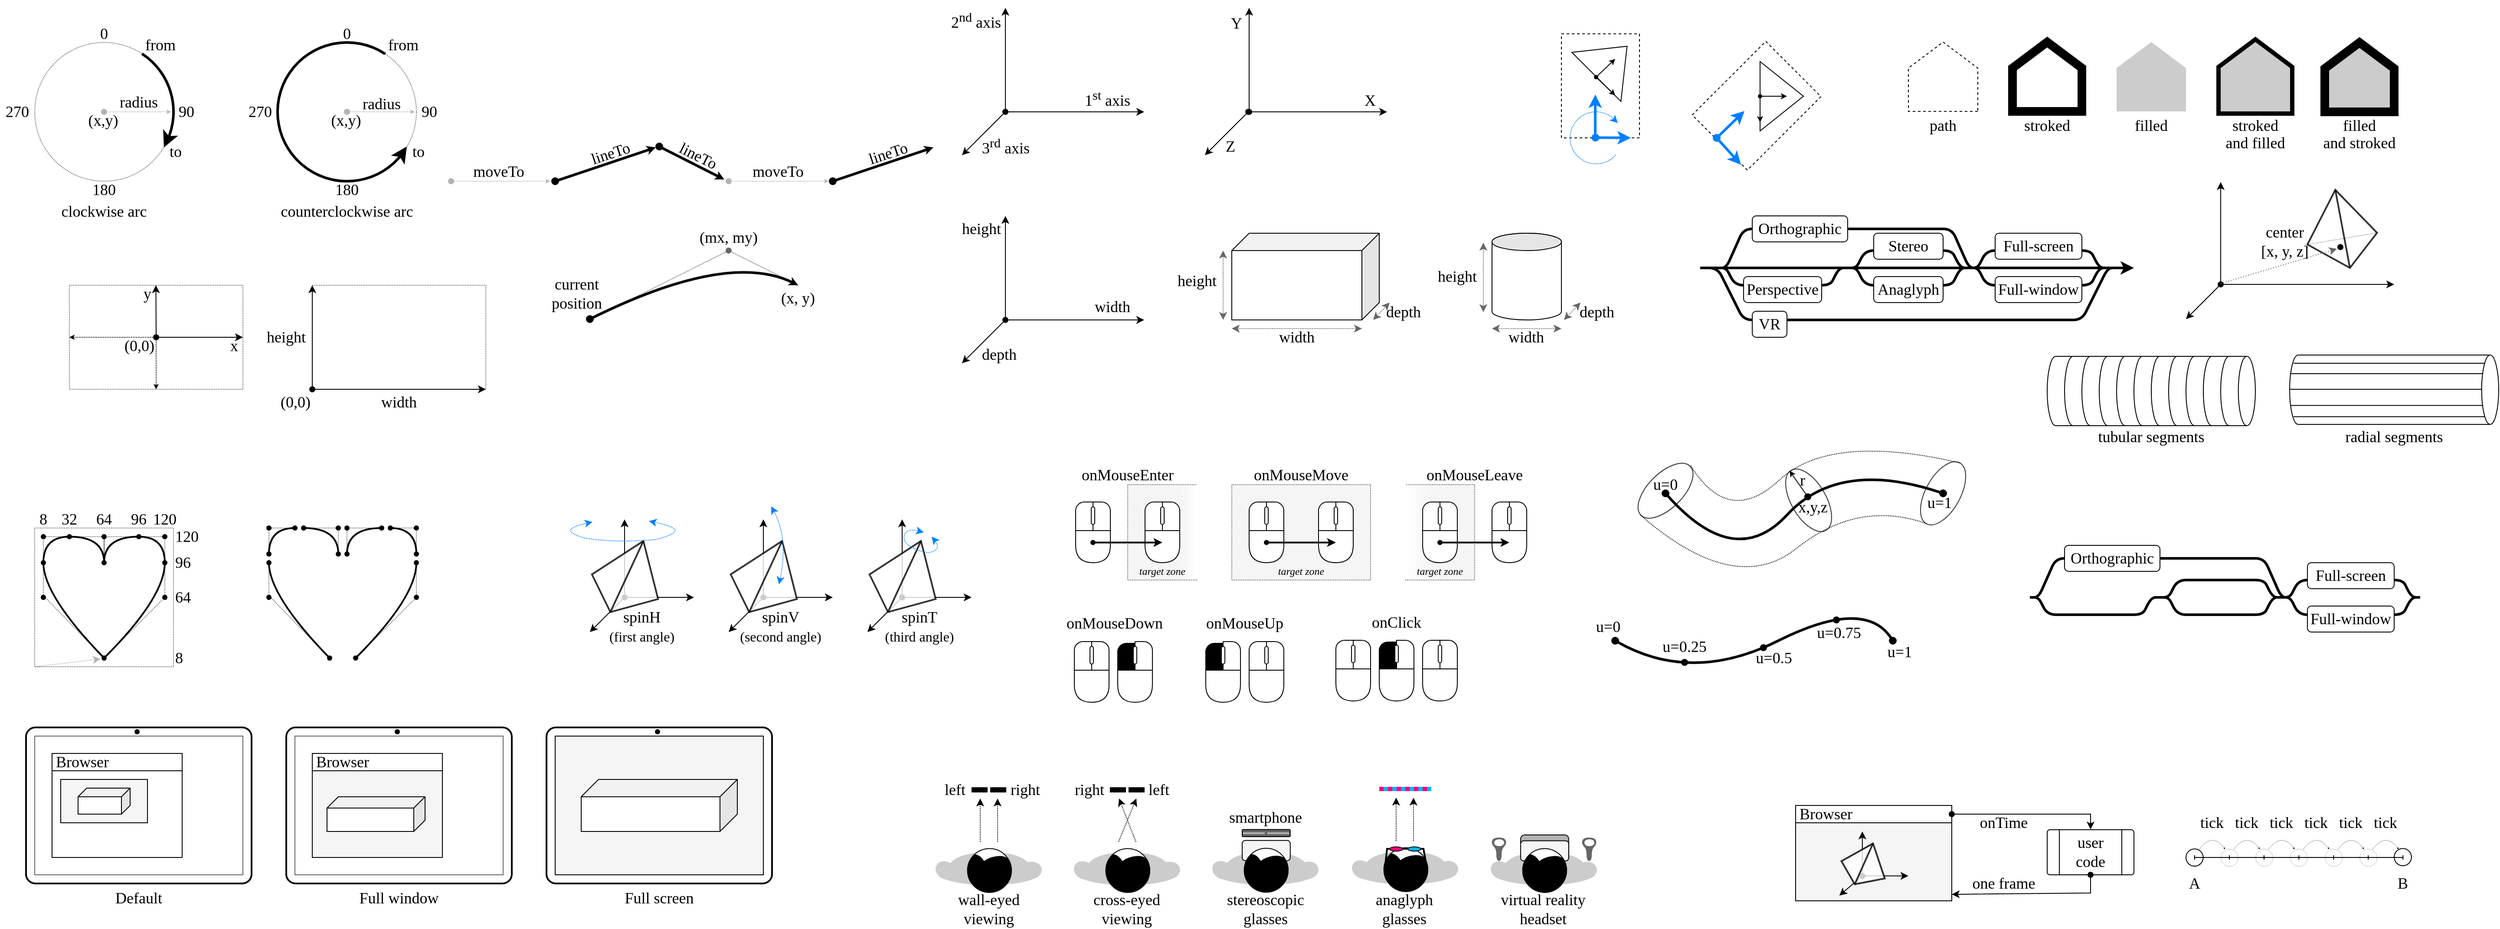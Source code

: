 <mxfile version="17.4.2" type="device"><diagram id="IulW4WTX1gy829L7mkmG" name="Page-1"><mxGraphModel dx="2124" dy="646" grid="1" gridSize="10" guides="1" tooltips="1" connect="1" arrows="1" fold="1" page="1" pageScale="1" pageWidth="1100" pageHeight="850" math="0" shadow="0"><root><mxCell id="0"/><mxCell id="1" parent="0"/><mxCell id="zbbeUznP1Jh5DOJNwvgs-125" value="" style="rounded=1;whiteSpace=wrap;html=1;fontFamily=Calibri;fontSize=18;strokeColor=#000000;strokeWidth=1;fillColor=#666666;" parent="1" vertex="1"><mxGeometry x="352" y="987.69" width="55.38" height="8.31" as="geometry"/></mxCell><mxCell id="zbbeUznP1Jh5DOJNwvgs-3" value="" style="ellipse;whiteSpace=wrap;html=1;aspect=fixed;fillColor=#000000;strokeColor=#FFFFFF;strokeWidth=4;" parent="1" vertex="1"><mxGeometry x="-927" y="870" width="10" height="10" as="geometry"/></mxCell><mxCell id="zbbeUznP1Jh5DOJNwvgs-2" value="" style="rounded=1;whiteSpace=wrap;html=1;fillColor=none;arcSize=6;connectable=0;allowArrows=0;strokeWidth=2;" parent="1" vertex="1"><mxGeometry x="-1050" y="870" width="260" height="180" as="geometry"/></mxCell><mxCell id="NYr2IJ3eyJCZdLrjKLzU-2" value="" style="shape=offPageConnector;whiteSpace=wrap;html=1;rotation=-180;fillColor=#CCCCCC;dashed=1;strokeColor=none;" parent="1" vertex="1"><mxGeometry x="1600" y="80.0" width="80" height="80" as="geometry"/></mxCell><mxCell id="7FwwJVHufF2n3ASIH5OX-14" value="" style="rounded=0;whiteSpace=wrap;html=1;fillColor=#f5f5f5;dashed=1;dashPattern=1 1;fontColor=#333333;strokeColor=none;" parent="1" vertex="1"><mxGeometry x="570" y="590" width="50" height="110" as="geometry"/></mxCell><mxCell id="1r7JpkNIC9cZ9DD8CkFM-86" value="" style="group;fillColor=none;" parent="1" vertex="1" connectable="0"><mxGeometry x="560" y="610" width="60" height="90" as="geometry"/></mxCell><mxCell id="7FwwJVHufF2n3ASIH5OX-15" value="" style="rounded=0;whiteSpace=wrap;html=1;fillColor=#f5f5f5;dashed=1;dashPattern=1 1;fontColor=#333333;strokeColor=none;gradientColor=#ffffff;gradientDirection=west;" parent="1r7JpkNIC9cZ9DD8CkFM-86" vertex="1"><mxGeometry x="-20" y="-20" width="30" height="110" as="geometry"/></mxCell><mxCell id="1r7JpkNIC9cZ9DD8CkFM-87" value="" style="verticalLabelPosition=bottom;verticalAlign=top;html=1;shape=mxgraph.basic.diag_round_rect;dx=15;allowArrows=0;connectable=0;" parent="1r7JpkNIC9cZ9DD8CkFM-86" vertex="1"><mxGeometry width="20" height="45" as="geometry"/></mxCell><mxCell id="1r7JpkNIC9cZ9DD8CkFM-88" value="" style="verticalLabelPosition=bottom;verticalAlign=top;html=1;shape=mxgraph.basic.diag_round_rect;dx=15;flipH=1;allowArrows=0;connectable=0;" parent="1r7JpkNIC9cZ9DD8CkFM-86" vertex="1"><mxGeometry x="20" width="20" height="44" as="geometry"/></mxCell><mxCell id="1r7JpkNIC9cZ9DD8CkFM-89" value="" style="shape=delay;whiteSpace=wrap;html=1;rotation=90;connectable=0;allowArrows=0;" parent="1r7JpkNIC9cZ9DD8CkFM-86" vertex="1"><mxGeometry x="1.5" y="31.5" width="37" height="40" as="geometry"/></mxCell><mxCell id="1r7JpkNIC9cZ9DD8CkFM-90" value="" style="rounded=1;whiteSpace=wrap;html=1;arcSize=50;allowArrows=0;connectable=0;" parent="1r7JpkNIC9cZ9DD8CkFM-86" vertex="1"><mxGeometry x="18" y="5.657" width="4" height="20.202" as="geometry"/></mxCell><mxCell id="7FwwJVHufF2n3ASIH5OX-12" value="" style="rounded=0;whiteSpace=wrap;html=1;fillColor=#f5f5f5;dashed=1;dashPattern=1 1;fontColor=#333333;strokeColor=none;gradientColor=#ffffff;gradientDirection=east;" parent="1" vertex="1"><mxGeometry x="280" y="590" width="20" height="110" as="geometry"/></mxCell><mxCell id="7FwwJVHufF2n3ASIH5OX-2" value="" style="rounded=0;whiteSpace=wrap;html=1;fillColor=#f5f5f5;dashed=1;dashPattern=1 1;fontColor=#333333;strokeColor=none;" parent="1" vertex="1"><mxGeometry x="220" y="590" width="60" height="110" as="geometry"/></mxCell><mxCell id="7FwwJVHufF2n3ASIH5OX-1" value="" style="rounded=0;whiteSpace=wrap;html=1;fillColor=#f5f5f5;dashed=1;dashPattern=1 1;fontColor=#333333;strokeColor=#666666;" parent="1" vertex="1"><mxGeometry x="340" y="590" width="160" height="110" as="geometry"/></mxCell><mxCell id="rJn-vDhGcc_ENqnjwJdY-5" value="" style="rounded=0;whiteSpace=wrap;html=1;dashed=1;fillColor=none;connectable=0;allowArrows=0;" parent="1" vertex="1"><mxGeometry x="720" y="70" width="90" height="120" as="geometry"/></mxCell><mxCell id="BnQ1cHRjBtLnelOh4Txh-79" value="" style="endArrow=none;html=1;fontFamily=Calibri;fontSize=18;strokeWidth=3;strokeColor=#000000;rounded=1;" parent="1" edge="1"><mxGeometry width="50" height="50" relative="1" as="geometry"><mxPoint x="1360" y="340" as="sourcePoint"/><mxPoint x="880" y="340" as="targetPoint"/><Array as="points"><mxPoint x="1350" y="340"/><mxPoint x="1320" y="400"/><mxPoint x="930" y="400"/><mxPoint x="900" y="340"/></Array></mxGeometry></mxCell><mxCell id="BnQ1cHRjBtLnelOh4Txh-62" value="" style="endArrow=classic;html=1;fontFamily=Calibri;fontSize=18;strokeWidth=3;strokeColor=#000000;rounded=1;endFill=1;" parent="1" edge="1"><mxGeometry width="50" height="50" relative="1" as="geometry"><mxPoint x="880" y="340" as="sourcePoint"/><mxPoint x="1380" y="340" as="targetPoint"/></mxGeometry></mxCell><mxCell id="phZSo0MRXo7aLX_ubmZk-1" value="" style="endArrow=classic;html=1;rounded=0;" parent="1" edge="1"><mxGeometry width="50" height="50" relative="1" as="geometry"><mxPoint x="79" y="160" as="sourcePoint"/><mxPoint x="79" y="40" as="targetPoint"/></mxGeometry></mxCell><mxCell id="phZSo0MRXo7aLX_ubmZk-2" value="" style="endArrow=classic;html=1;rounded=0;startArrow=oval;startFill=1;" parent="1" edge="1"><mxGeometry width="50" height="50" relative="1" as="geometry"><mxPoint x="79" y="160" as="sourcePoint"/><mxPoint x="239" y="160" as="targetPoint"/></mxGeometry></mxCell><mxCell id="phZSo0MRXo7aLX_ubmZk-3" value="" style="endArrow=classic;html=1;rounded=0;" parent="1" edge="1"><mxGeometry width="50" height="50" relative="1" as="geometry"><mxPoint x="79" y="160" as="sourcePoint"/><mxPoint x="29" y="210" as="targetPoint"/></mxGeometry></mxCell><mxCell id="phZSo0MRXo7aLX_ubmZk-5" value="1&lt;sup&gt;st&lt;/sup&gt; axis" style="text;html=1;strokeColor=none;fillColor=none;align=right;verticalAlign=middle;whiteSpace=wrap;rounded=0;fontFamily=Calibri;fontSize=18;" parent="1" vertex="1"><mxGeometry x="170" y="130" width="55" height="30" as="geometry"/></mxCell><mxCell id="phZSo0MRXo7aLX_ubmZk-6" value="2&lt;sup&gt;nd&lt;/sup&gt; axis" style="text;html=1;strokeColor=none;fillColor=none;align=right;verticalAlign=middle;whiteSpace=wrap;rounded=0;fontFamily=Calibri;fontSize=18;" parent="1" vertex="1"><mxGeometry x="16" y="40" width="60" height="30" as="geometry"/></mxCell><mxCell id="phZSo0MRXo7aLX_ubmZk-7" value="3&lt;sup&gt;rd&lt;/sup&gt; axis" style="text;html=1;strokeColor=none;fillColor=none;align=left;verticalAlign=middle;whiteSpace=wrap;rounded=0;rotation=0;fontFamily=Calibri;fontSize=18;" parent="1" vertex="1"><mxGeometry x="50" y="190" width="70" height="20" as="geometry"/></mxCell><mxCell id="phZSo0MRXo7aLX_ubmZk-9" value="" style="endArrow=classic;html=1;rounded=0;startArrow=oval;startFill=1;" parent="1" edge="1"><mxGeometry width="50" height="50" relative="1" as="geometry"><mxPoint x="359" y="160" as="sourcePoint"/><mxPoint x="519" y="160" as="targetPoint"/></mxGeometry></mxCell><mxCell id="phZSo0MRXo7aLX_ubmZk-10" value="" style="endArrow=classic;html=1;rounded=0;" parent="1" edge="1"><mxGeometry width="50" height="50" relative="1" as="geometry"><mxPoint x="359" y="160" as="sourcePoint"/><mxPoint x="309" y="210" as="targetPoint"/></mxGeometry></mxCell><mxCell id="phZSo0MRXo7aLX_ubmZk-11" value="X" style="text;html=1;strokeColor=none;fillColor=none;align=right;verticalAlign=middle;whiteSpace=wrap;rounded=0;fontFamily=Calibri;fontSize=18;" parent="1" vertex="1"><mxGeometry x="489" y="137" width="19" height="20" as="geometry"/></mxCell><mxCell id="phZSo0MRXo7aLX_ubmZk-12" value="Y" style="text;html=1;strokeColor=none;fillColor=none;align=right;verticalAlign=middle;whiteSpace=wrap;rounded=0;fontFamily=Calibri;fontSize=18;" parent="1" vertex="1"><mxGeometry x="334" y="43" width="20" height="30" as="geometry"/></mxCell><mxCell id="phZSo0MRXo7aLX_ubmZk-13" value="Z" style="text;html=1;strokeColor=none;fillColor=none;align=left;verticalAlign=middle;whiteSpace=wrap;rounded=0;rotation=0;fontFamily=Calibri;fontSize=18;" parent="1" vertex="1"><mxGeometry x="330.5" y="190" width="27" height="20" as="geometry"/></mxCell><mxCell id="phZSo0MRXo7aLX_ubmZk-24" value="" style="endArrow=classic;html=1;rounded=0;" parent="1" edge="1"><mxGeometry width="50" height="50" relative="1" as="geometry"><mxPoint x="79" y="400" as="sourcePoint"/><mxPoint x="79" y="280.0" as="targetPoint"/></mxGeometry></mxCell><mxCell id="phZSo0MRXo7aLX_ubmZk-25" value="" style="endArrow=classic;html=1;rounded=0;startArrow=oval;startFill=1;" parent="1" edge="1"><mxGeometry width="50" height="50" relative="1" as="geometry"><mxPoint x="79" y="400" as="sourcePoint"/><mxPoint x="239" y="400" as="targetPoint"/></mxGeometry></mxCell><mxCell id="phZSo0MRXo7aLX_ubmZk-26" value="" style="endArrow=classic;html=1;rounded=0;" parent="1" edge="1"><mxGeometry width="50" height="50" relative="1" as="geometry"><mxPoint x="79" y="400" as="sourcePoint"/><mxPoint x="29" y="450" as="targetPoint"/></mxGeometry></mxCell><mxCell id="phZSo0MRXo7aLX_ubmZk-27" value="width" style="text;html=1;strokeColor=none;fillColor=none;align=right;verticalAlign=middle;whiteSpace=wrap;rounded=0;fontFamily=Calibri;fontSize=18;" parent="1" vertex="1"><mxGeometry x="170" y="370" width="55" height="30" as="geometry"/></mxCell><mxCell id="phZSo0MRXo7aLX_ubmZk-28" value="height" style="text;html=1;strokeColor=none;fillColor=none;align=right;verticalAlign=middle;whiteSpace=wrap;rounded=0;fontFamily=Calibri;fontSize=18;" parent="1" vertex="1"><mxGeometry x="16" y="280" width="60" height="30" as="geometry"/></mxCell><mxCell id="phZSo0MRXo7aLX_ubmZk-29" value="depth" style="text;html=1;strokeColor=none;fillColor=none;align=left;verticalAlign=middle;whiteSpace=wrap;rounded=0;rotation=0;fontFamily=Calibri;fontSize=18;" parent="1" vertex="1"><mxGeometry x="50" y="430" width="70" height="20" as="geometry"/></mxCell><mxCell id="ebg2EoQCEzA1w5JfKJvw-1" value="" style="shape=cube;whiteSpace=wrap;html=1;boundedLbl=1;backgroundOutline=1;darkOpacity=0.05;darkOpacity2=0.1;flipH=1;" parent="1" vertex="1"><mxGeometry x="340" y="300" width="170" height="100" as="geometry"/></mxCell><mxCell id="ebg2EoQCEzA1w5JfKJvw-2" value="width" style="text;html=1;strokeColor=none;fillColor=none;align=center;verticalAlign=middle;whiteSpace=wrap;rounded=0;fontFamily=Calibri;fontSize=18;" parent="1" vertex="1"><mxGeometry x="340" y="410" width="150" height="20" as="geometry"/></mxCell><mxCell id="ebg2EoQCEzA1w5JfKJvw-3" value="height" style="text;html=1;strokeColor=none;fillColor=none;align=center;verticalAlign=middle;whiteSpace=wrap;rounded=0;fontFamily=Calibri;fontSize=18;" parent="1" vertex="1"><mxGeometry x="270" y="340" width="60" height="30" as="geometry"/></mxCell><mxCell id="ebg2EoQCEzA1w5JfKJvw-4" value="depth" style="text;html=1;strokeColor=none;fillColor=none;align=left;verticalAlign=middle;whiteSpace=wrap;rounded=0;rotation=0;fontFamily=Calibri;fontSize=18;" parent="1" vertex="1"><mxGeometry x="516" y="381" width="70" height="20" as="geometry"/></mxCell><mxCell id="ebg2EoQCEzA1w5JfKJvw-9" value="" style="shape=cylinder3;whiteSpace=wrap;html=1;boundedLbl=1;backgroundOutline=1;size=9.833;" parent="1" vertex="1"><mxGeometry x="640" y="300" width="80" height="100" as="geometry"/></mxCell><mxCell id="ebg2EoQCEzA1w5JfKJvw-10" value="" style="endArrow=classic;startArrow=classic;html=1;rounded=0;strokeColor=#666666;dashed=1;dashPattern=1 1;" parent="1" edge="1"><mxGeometry width="50" height="50" relative="1" as="geometry"><mxPoint x="340" y="410" as="sourcePoint"/><mxPoint x="490" y="410" as="targetPoint"/></mxGeometry></mxCell><mxCell id="ebg2EoQCEzA1w5JfKJvw-11" value="" style="endArrow=classic;startArrow=classic;html=1;rounded=0;strokeColor=#666666;dashed=1;dashPattern=1 1;" parent="1" edge="1"><mxGeometry width="50" height="50" relative="1" as="geometry"><mxPoint x="640" y="410" as="sourcePoint"/><mxPoint x="720" y="410" as="targetPoint"/></mxGeometry></mxCell><mxCell id="ebg2EoQCEzA1w5JfKJvw-12" value="width" style="text;html=1;strokeColor=none;fillColor=none;align=center;verticalAlign=middle;whiteSpace=wrap;rounded=0;fontFamily=Calibri;fontSize=18;" parent="1" vertex="1"><mxGeometry x="640" y="410" width="79" height="20" as="geometry"/></mxCell><mxCell id="ebg2EoQCEzA1w5JfKJvw-13" value="" style="endArrow=classic;startArrow=classic;html=1;rounded=0;strokeColor=#666666;dashed=1;dashPattern=1 1;" parent="1" edge="1"><mxGeometry width="50" height="50" relative="1" as="geometry"><mxPoint x="330" y="400" as="sourcePoint"/><mxPoint x="330" y="320" as="targetPoint"/></mxGeometry></mxCell><mxCell id="ebg2EoQCEzA1w5JfKJvw-14" value="" style="endArrow=classic;startArrow=classic;html=1;rounded=0;strokeColor=#666666;dashed=1;dashPattern=1 1;" parent="1" edge="1"><mxGeometry width="50" height="50" relative="1" as="geometry"><mxPoint x="630" y="391" as="sourcePoint"/><mxPoint x="630" y="311" as="targetPoint"/></mxGeometry></mxCell><mxCell id="ebg2EoQCEzA1w5JfKJvw-15" value="" style="ellipse;whiteSpace=wrap;html=1;fillColor=#E6E6E6;" parent="1" vertex="1"><mxGeometry x="640" y="300" width="80" height="20" as="geometry"/></mxCell><mxCell id="ebg2EoQCEzA1w5JfKJvw-16" value="height" style="text;html=1;strokeColor=none;fillColor=none;align=center;verticalAlign=middle;whiteSpace=wrap;rounded=0;fontFamily=Calibri;fontSize=18;" parent="1" vertex="1"><mxGeometry x="570" y="335" width="60" height="30" as="geometry"/></mxCell><mxCell id="ebg2EoQCEzA1w5JfKJvw-17" value="" style="endArrow=classic;startArrow=classic;html=1;rounded=0;strokeColor=#666666;dashed=1;dashPattern=1 1;" parent="1" edge="1"><mxGeometry width="50" height="50" relative="1" as="geometry"><mxPoint x="503" y="400" as="sourcePoint"/><mxPoint x="522" y="380" as="targetPoint"/></mxGeometry></mxCell><mxCell id="ebg2EoQCEzA1w5JfKJvw-18" value="" style="endArrow=classic;startArrow=classic;html=1;rounded=0;strokeColor=#666666;dashed=1;dashPattern=1 1;" parent="1" edge="1"><mxGeometry width="50" height="50" relative="1" as="geometry"><mxPoint x="723" y="400" as="sourcePoint"/><mxPoint x="742" y="380" as="targetPoint"/></mxGeometry></mxCell><mxCell id="ebg2EoQCEzA1w5JfKJvw-19" value="depth" style="text;html=1;strokeColor=none;fillColor=none;align=left;verticalAlign=middle;whiteSpace=wrap;rounded=0;rotation=0;fontFamily=Calibri;fontSize=18;" parent="1" vertex="1"><mxGeometry x="739" y="381" width="70" height="20" as="geometry"/></mxCell><mxCell id="BnQ1cHRjBtLnelOh4Txh-74" value="VR" style="rounded=1;whiteSpace=wrap;html=1;fontFamily=Calibri;fontSize=18;" parent="1" vertex="1"><mxGeometry x="940" y="390" width="40" height="30" as="geometry"/></mxCell><mxCell id="BnQ1cHRjBtLnelOh4Txh-58" value="" style="endArrow=none;html=1;fontFamily=Calibri;fontSize=18;strokeWidth=3;strokeColor=#000000;rounded=1;" parent="1" edge="1"><mxGeometry width="50" height="50" relative="1" as="geometry"><mxPoint x="1350" y="340" as="sourcePoint"/><mxPoint x="1190" y="340" as="targetPoint"/><Array as="points"><mxPoint x="1340" y="340"/><mxPoint x="1330" y="320"/><mxPoint x="1210" y="320"/><mxPoint x="1200" y="340"/></Array></mxGeometry></mxCell><mxCell id="BnQ1cHRjBtLnelOh4Txh-59" value="" style="endArrow=none;html=1;fontFamily=Calibri;fontSize=18;strokeWidth=3;strokeColor=#000000;rounded=1;" parent="1" edge="1"><mxGeometry width="50" height="50" relative="1" as="geometry"><mxPoint x="1350" y="340" as="sourcePoint"/><mxPoint x="1190" y="340" as="targetPoint"/><Array as="points"><mxPoint x="1340" y="340"/><mxPoint x="1330" y="360"/><mxPoint x="1210" y="360"/><mxPoint x="1200" y="340"/></Array></mxGeometry></mxCell><mxCell id="BnQ1cHRjBtLnelOh4Txh-60" value="Full-window" style="rounded=1;whiteSpace=wrap;html=1;fontFamily=Calibri;fontSize=18;" parent="1" vertex="1"><mxGeometry x="1220" y="350" width="100" height="30" as="geometry"/></mxCell><mxCell id="BnQ1cHRjBtLnelOh4Txh-61" value="Full-screen" style="rounded=1;whiteSpace=wrap;html=1;fontFamily=Calibri;fontSize=18;" parent="1" vertex="1"><mxGeometry x="1220" y="300" width="100" height="30" as="geometry"/></mxCell><mxCell id="BnQ1cHRjBtLnelOh4Txh-64" value="" style="endArrow=none;html=1;fontFamily=Calibri;fontSize=18;strokeWidth=3;strokeColor=#000000;rounded=1;" parent="1" edge="1"><mxGeometry width="50" height="50" relative="1" as="geometry"><mxPoint x="1190" y="340" as="sourcePoint"/><mxPoint x="1050" y="340" as="targetPoint"/><Array as="points"><mxPoint x="1180" y="340"/><mxPoint x="1170" y="320"/><mxPoint x="1070" y="320"/><mxPoint x="1060" y="340"/></Array></mxGeometry></mxCell><mxCell id="BnQ1cHRjBtLnelOh4Txh-65" value="" style="endArrow=none;html=1;fontFamily=Calibri;fontSize=18;strokeWidth=3;strokeColor=#000000;rounded=1;" parent="1" edge="1"><mxGeometry width="50" height="50" relative="1" as="geometry"><mxPoint x="1190" y="340" as="sourcePoint"/><mxPoint x="1050" y="340" as="targetPoint"/><Array as="points"><mxPoint x="1180" y="340"/><mxPoint x="1170" y="360"/><mxPoint x="1070" y="360"/><mxPoint x="1060" y="340"/></Array></mxGeometry></mxCell><mxCell id="BnQ1cHRjBtLnelOh4Txh-66" value="Anaglyph" style="rounded=1;whiteSpace=wrap;html=1;fontFamily=Calibri;fontSize=18;" parent="1" vertex="1"><mxGeometry x="1080" y="350" width="80" height="30" as="geometry"/></mxCell><mxCell id="BnQ1cHRjBtLnelOh4Txh-67" value="Stereo" style="rounded=1;whiteSpace=wrap;html=1;fontFamily=Calibri;fontSize=18;" parent="1" vertex="1"><mxGeometry x="1080" y="300" width="80" height="30" as="geometry"/></mxCell><mxCell id="BnQ1cHRjBtLnelOh4Txh-75" value="" style="endArrow=none;html=1;fontFamily=Calibri;fontSize=18;strokeWidth=3;strokeColor=#000000;rounded=1;" parent="1" edge="1"><mxGeometry width="50" height="50" relative="1" as="geometry"><mxPoint x="1050" y="340" as="sourcePoint"/><mxPoint x="900" y="340" as="targetPoint"/><Array as="points"><mxPoint x="1040" y="340"/><mxPoint x="1030" y="360"/><mxPoint x="920" y="360"/><mxPoint x="910" y="340"/></Array></mxGeometry></mxCell><mxCell id="BnQ1cHRjBtLnelOh4Txh-72" value="Perspective" style="rounded=1;whiteSpace=wrap;html=1;fontFamily=Calibri;fontSize=18;" parent="1" vertex="1"><mxGeometry x="930" y="350" width="90" height="30" as="geometry"/></mxCell><mxCell id="BnQ1cHRjBtLnelOh4Txh-77" value="" style="endArrow=none;html=1;fontFamily=Calibri;fontSize=18;strokeWidth=3;strokeColor=#000000;rounded=1;" parent="1" edge="1"><mxGeometry width="50" height="50" relative="1" as="geometry"><mxPoint x="1200" y="340" as="sourcePoint"/><mxPoint x="900" y="340" as="targetPoint"/><Array as="points"><mxPoint x="1190" y="340"/><mxPoint x="1170" y="295"/><mxPoint x="930" y="295"/><mxPoint x="910" y="340"/></Array></mxGeometry></mxCell><mxCell id="BnQ1cHRjBtLnelOh4Txh-69" value="Orthographic" style="rounded=1;whiteSpace=wrap;html=1;fontFamily=Calibri;fontSize=18;" parent="1" vertex="1"><mxGeometry x="940" y="280" width="110" height="30" as="geometry"/></mxCell><mxCell id="mS9Cdpgdg8d4ndFLmbpp-4" value="spinH&lt;br&gt;&lt;font style=&quot;font-size: 16px&quot;&gt;(first angle)&lt;/font&gt;" style="text;html=1;strokeColor=none;fillColor=none;align=center;verticalAlign=middle;whiteSpace=wrap;rounded=0;fontFamily=Calibri;fontSize=18;connectable=0;allowArrows=0;" parent="1" vertex="1"><mxGeometry x="-400" y="730" width="120" height="47" as="geometry"/></mxCell><mxCell id="mS9Cdpgdg8d4ndFLmbpp-9" value="spinV&lt;br&gt;&lt;font style=&quot;font-size: 16px&quot;&gt;(second angle)&lt;/font&gt;" style="text;html=1;strokeColor=none;fillColor=none;align=center;verticalAlign=middle;whiteSpace=wrap;rounded=0;fontFamily=Calibri;fontSize=18;connectable=0;allowArrows=0;" parent="1" vertex="1"><mxGeometry x="-240" y="730" width="120" height="47" as="geometry"/></mxCell><mxCell id="mS9Cdpgdg8d4ndFLmbpp-36" value="spinT&lt;br&gt;&lt;font style=&quot;font-size: 16px&quot;&gt;(third angle)&lt;/font&gt;" style="text;html=1;strokeColor=none;fillColor=none;align=center;verticalAlign=middle;whiteSpace=wrap;rounded=0;fontFamily=Calibri;fontSize=18;connectable=0;allowArrows=0;" parent="1" vertex="1"><mxGeometry x="-80" y="730" width="120" height="47" as="geometry"/></mxCell><mxCell id="ApqP_NUCSL2yYaHnZZfl-57" value="" style="endArrow=classic;html=1;rounded=0;" parent="1" edge="1"><mxGeometry width="50" height="50" relative="1" as="geometry"><mxPoint x="-360" y="720" as="sourcePoint"/><mxPoint x="-360" y="630" as="targetPoint"/></mxGeometry></mxCell><mxCell id="ApqP_NUCSL2yYaHnZZfl-58" value="" style="endArrow=classic;html=1;rounded=0;startArrow=oval;startFill=1;" parent="1" edge="1"><mxGeometry width="50" height="50" relative="1" as="geometry"><mxPoint x="-360" y="720" as="sourcePoint"/><mxPoint x="-280" y="720" as="targetPoint"/></mxGeometry></mxCell><mxCell id="ApqP_NUCSL2yYaHnZZfl-59" value="" style="endArrow=classic;html=1;rounded=0;" parent="1" edge="1"><mxGeometry width="50" height="50" relative="1" as="geometry"><mxPoint x="-360" y="720" as="sourcePoint"/><mxPoint x="-400" y="760" as="targetPoint"/></mxGeometry></mxCell><mxCell id="ApqP_NUCSL2yYaHnZZfl-63" value="" style="verticalLabelPosition=bottom;verticalAlign=top;html=1;shape=mxgraph.basic.pyramid;dx1=0.4;dx2=0.5;dy1=0.7;dy2=0.55;strokeWidth=2;opacity=80;rotation=30;" parent="1" vertex="1"><mxGeometry x="-394" y="653" width="80.29" height="90" as="geometry"/></mxCell><mxCell id="ApqP_NUCSL2yYaHnZZfl-66" value="" style="endArrow=classic;html=1;strokeColor=#007FFF;strokeWidth=1;startArrow=classic;startFill=1;dashed=1;dashPattern=1 1;curved=1;" parent="1" edge="1"><mxGeometry width="50" height="50" relative="1" as="geometry"><mxPoint x="-397" y="633" as="sourcePoint"/><mxPoint x="-332" y="632" as="targetPoint"/><Array as="points"><mxPoint x="-428" y="640"/><mxPoint x="-413" y="651"/><mxPoint x="-379" y="655"/><mxPoint x="-348" y="655"/><mxPoint x="-317" y="653"/><mxPoint x="-293" y="640"/></Array></mxGeometry></mxCell><mxCell id="ApqP_NUCSL2yYaHnZZfl-72" value="" style="endArrow=classic;html=1;rounded=0;" parent="1" edge="1"><mxGeometry width="50" height="50" relative="1" as="geometry"><mxPoint x="-200.0" y="720" as="sourcePoint"/><mxPoint x="-200.0" y="630" as="targetPoint"/></mxGeometry></mxCell><mxCell id="ApqP_NUCSL2yYaHnZZfl-73" value="" style="endArrow=classic;html=1;rounded=0;startArrow=oval;startFill=1;" parent="1" edge="1"><mxGeometry width="50" height="50" relative="1" as="geometry"><mxPoint x="-200.0" y="720" as="sourcePoint"/><mxPoint x="-120.0" y="720" as="targetPoint"/></mxGeometry></mxCell><mxCell id="ApqP_NUCSL2yYaHnZZfl-74" value="" style="endArrow=classic;html=1;rounded=0;" parent="1" edge="1"><mxGeometry width="50" height="50" relative="1" as="geometry"><mxPoint x="-200.0" y="720" as="sourcePoint"/><mxPoint x="-240.0" y="760" as="targetPoint"/></mxGeometry></mxCell><mxCell id="ApqP_NUCSL2yYaHnZZfl-75" value="" style="verticalLabelPosition=bottom;verticalAlign=top;html=1;shape=mxgraph.basic.pyramid;dx1=0.4;dx2=0.5;dy1=0.7;dy2=0.55;strokeWidth=2;opacity=80;rotation=30;" parent="1" vertex="1"><mxGeometry x="-234" y="653" width="80.29" height="90" as="geometry"/></mxCell><mxCell id="ApqP_NUCSL2yYaHnZZfl-79" value="" style="endArrow=classic;html=1;strokeColor=#007FFF;strokeWidth=1;startArrow=classic;startFill=1;dashed=1;dashPattern=1 1;curved=1;" parent="1" edge="1"><mxGeometry width="50" height="50" relative="1" as="geometry"><mxPoint x="-182" y="705" as="sourcePoint"/><mxPoint x="-191" y="615" as="targetPoint"/><Array as="points"><mxPoint x="-171" y="652"/></Array></mxGeometry></mxCell><mxCell id="ApqP_NUCSL2yYaHnZZfl-80" value="" style="endArrow=classic;html=1;rounded=0;" parent="1" edge="1"><mxGeometry width="50" height="50" relative="1" as="geometry"><mxPoint x="-40.0" y="720" as="sourcePoint"/><mxPoint x="-40.0" y="630" as="targetPoint"/></mxGeometry></mxCell><mxCell id="ApqP_NUCSL2yYaHnZZfl-81" value="" style="endArrow=classic;html=1;rounded=0;startArrow=oval;startFill=1;" parent="1" edge="1"><mxGeometry width="50" height="50" relative="1" as="geometry"><mxPoint x="-40.0" y="720" as="sourcePoint"/><mxPoint x="40.0" y="720" as="targetPoint"/></mxGeometry></mxCell><mxCell id="ApqP_NUCSL2yYaHnZZfl-82" value="" style="endArrow=classic;html=1;rounded=0;" parent="1" edge="1"><mxGeometry width="50" height="50" relative="1" as="geometry"><mxPoint x="-40.0" y="720" as="sourcePoint"/><mxPoint x="-80.0" y="760" as="targetPoint"/></mxGeometry></mxCell><mxCell id="ApqP_NUCSL2yYaHnZZfl-83" value="" style="verticalLabelPosition=bottom;verticalAlign=top;html=1;shape=mxgraph.basic.pyramid;dx1=0.4;dx2=0.5;dy1=0.7;dy2=0.55;strokeWidth=2;opacity=80;rotation=30;" parent="1" vertex="1"><mxGeometry x="-74" y="653" width="80.29" height="90" as="geometry"/></mxCell><mxCell id="ApqP_NUCSL2yYaHnZZfl-85" value="" style="endArrow=classic;html=1;strokeColor=#007FFF;strokeWidth=1;startArrow=classic;startFill=1;dashed=1;dashPattern=1 1;curved=1;" parent="1" edge="1"><mxGeometry width="50" height="50" relative="1" as="geometry"><mxPoint x="-6" y="650" as="sourcePoint"/><mxPoint x="-15" y="645" as="targetPoint"/><Array as="points"><mxPoint x="4" y="662"/><mxPoint x="-11" y="671"/><mxPoint x="-40" y="657"/><mxPoint x="-35" y="640"/></Array></mxGeometry></mxCell><mxCell id="rJn-vDhGcc_ENqnjwJdY-6" value="" style="endArrow=classic;html=1;rounded=0;strokeWidth=3;strokeColor=#007FFF;" parent="1" edge="1"><mxGeometry width="50" height="50" relative="1" as="geometry"><mxPoint x="759" y="189.73" as="sourcePoint"/><mxPoint x="759" y="140" as="targetPoint"/></mxGeometry></mxCell><mxCell id="rJn-vDhGcc_ENqnjwJdY-7" value="" style="endArrow=classic;html=1;rounded=0;startArrow=oval;startFill=1;strokeWidth=3;strokeColor=#007FFF;" parent="1" edge="1"><mxGeometry width="50" height="50" relative="1" as="geometry"><mxPoint x="759.2" y="189.73" as="sourcePoint"/><mxPoint x="800" y="190" as="targetPoint"/></mxGeometry></mxCell><mxCell id="rJn-vDhGcc_ENqnjwJdY-1" value="" style="triangle;whiteSpace=wrap;html=1;rotation=-45;connectable=0;allowArrows=0;fillColor=none;" parent="1" vertex="1"><mxGeometry x="753" y="62" width="50" height="80" as="geometry"/></mxCell><mxCell id="phZSo0MRXo7aLX_ubmZk-8" value="" style="endArrow=classic;html=1;rounded=0;endSize=4;startSize=4;" parent="1" edge="1"><mxGeometry width="50" height="50" relative="1" as="geometry"><mxPoint x="760" y="120" as="sourcePoint"/><mxPoint x="782" y="99" as="targetPoint"/></mxGeometry></mxCell><mxCell id="rJn-vDhGcc_ENqnjwJdY-4" value="" style="endArrow=classic;html=1;rounded=0;startArrow=oval;startFill=1;endSize=4;startSize=4;" parent="1" edge="1"><mxGeometry width="50" height="50" relative="1" as="geometry"><mxPoint x="760" y="120" as="sourcePoint"/><mxPoint x="782" y="141" as="targetPoint"/></mxGeometry></mxCell><mxCell id="rJn-vDhGcc_ENqnjwJdY-10" value="" style="rounded=0;whiteSpace=wrap;html=1;dashed=1;fillColor=none;rotation=45;allowArrows=0;connectable=0;" parent="1" vertex="1"><mxGeometry x="900" y="93.018" width="90" height="120" as="geometry"/></mxCell><mxCell id="rJn-vDhGcc_ENqnjwJdY-11" value="" style="endArrow=classic;html=1;rounded=0;strokeWidth=3;strokeColor=#007FFF;" parent="1" edge="1"><mxGeometry width="50" height="50" relative="1" as="geometry"><mxPoint x="898" y="191.018" as="sourcePoint"/><mxPoint x="931" y="159" as="targetPoint"/></mxGeometry></mxCell><mxCell id="rJn-vDhGcc_ENqnjwJdY-12" value="" style="endArrow=classic;html=1;rounded=0;startArrow=oval;startFill=1;strokeWidth=3;strokeColor=#007FFF;" parent="1" edge="1"><mxGeometry width="50" height="50" relative="1" as="geometry"><mxPoint x="899" y="190.018" as="sourcePoint"/><mxPoint x="927" y="221" as="targetPoint"/></mxGeometry></mxCell><mxCell id="rJn-vDhGcc_ENqnjwJdY-15" value="" style="triangle;whiteSpace=wrap;html=1;rotation=0;connectable=0;allowArrows=0;fillColor=none;" parent="1" vertex="1"><mxGeometry x="949" y="102.018" width="50" height="80" as="geometry"/></mxCell><mxCell id="rJn-vDhGcc_ENqnjwJdY-16" value="" style="endArrow=classic;html=1;rounded=0;startSize=4;endSize=4;" parent="1" edge="1"><mxGeometry width="50" height="50" relative="1" as="geometry"><mxPoint x="949" y="142.018" as="sourcePoint"/><mxPoint x="980" y="142" as="targetPoint"/></mxGeometry></mxCell><mxCell id="rJn-vDhGcc_ENqnjwJdY-17" value="" style="endArrow=classic;html=1;rounded=0;startArrow=oval;startFill=1;startSize=4;endSize=4;" parent="1" edge="1"><mxGeometry width="50" height="50" relative="1" as="geometry"><mxPoint x="949" y="142.018" as="sourcePoint"/><mxPoint x="949" y="172.018" as="targetPoint"/></mxGeometry></mxCell><mxCell id="rJn-vDhGcc_ENqnjwJdY-19" value="" style="endArrow=classic;html=1;strokeColor=#007FFF;strokeWidth=1;startArrow=none;startFill=0;dashed=1;dashPattern=1 1;curved=1;" parent="1" edge="1"><mxGeometry width="50" height="50" relative="1" as="geometry"><mxPoint x="780" y="168" as="sourcePoint"/><mxPoint x="785" y="173" as="targetPoint"/></mxGeometry></mxCell><mxCell id="rJn-vDhGcc_ENqnjwJdY-20" value="" style="verticalLabelPosition=bottom;verticalAlign=top;html=1;shape=mxgraph.basic.arc;startAngle=0.364;endAngle=0.133;dashed=1;fillColor=none;strokeColor=#007FFF;dashPattern=1 1;" parent="1" vertex="1"><mxGeometry x="730" y="160" width="60" height="60" as="geometry"/></mxCell><mxCell id="8kMWVVg-FJZb6UG00D2O-2" value="(x, y)" style="text;html=1;strokeColor=none;fillColor=none;align=center;verticalAlign=middle;whiteSpace=wrap;rounded=0;fontFamily=Calibri;fontSize=18;" parent="1" vertex="1"><mxGeometry x="-185" y="360" width="50" height="30" as="geometry"/></mxCell><mxCell id="8kMWVVg-FJZb6UG00D2O-3" value="(mx, my)" style="text;html=1;strokeColor=none;fillColor=none;align=center;verticalAlign=middle;whiteSpace=wrap;rounded=0;fontFamily=Calibri;fontSize=18;" parent="1" vertex="1"><mxGeometry x="-280" y="290" width="80" height="30" as="geometry"/></mxCell><mxCell id="8kMWVVg-FJZb6UG00D2O-4" value="" style="endArrow=oval;dashed=1;html=1;dashPattern=1 1;strokeColor=#666666;rounded=0;entryX=0.5;entryY=1;entryDx=0;entryDy=0;endFill=1;" parent="1" target="8kMWVVg-FJZb6UG00D2O-3" edge="1"><mxGeometry width="50" height="50" relative="1" as="geometry"><mxPoint x="-400" y="400" as="sourcePoint"/><mxPoint x="-160" y="360" as="targetPoint"/></mxGeometry></mxCell><mxCell id="8kMWVVg-FJZb6UG00D2O-5" value="" style="endArrow=none;dashed=1;html=1;dashPattern=1 1;strokeColor=#666666;rounded=0;entryX=0.5;entryY=1;entryDx=0;entryDy=0;exitX=0.5;exitY=0;exitDx=0;exitDy=0;" parent="1" source="8kMWVVg-FJZb6UG00D2O-2" target="8kMWVVg-FJZb6UG00D2O-3" edge="1"><mxGeometry width="50" height="50" relative="1" as="geometry"><mxPoint x="-390" y="410" as="sourcePoint"/><mxPoint x="-230" y="330" as="targetPoint"/></mxGeometry></mxCell><mxCell id="8kMWVVg-FJZb6UG00D2O-6" value="current position" style="text;html=1;strokeColor=none;fillColor=none;align=center;verticalAlign=middle;whiteSpace=wrap;rounded=0;fontFamily=Calibri;fontSize=18;" parent="1" vertex="1"><mxGeometry x="-450" y="349" width="70" height="41" as="geometry"/></mxCell><mxCell id="8kMWVVg-FJZb6UG00D2O-7" value="" style="endArrow=classic;html=1;endFill=1;startArrow=oval;startFill=1;rounded=0;endSize=1;strokeWidth=3;" parent="1" edge="1"><mxGeometry width="50" height="50" relative="1" as="geometry"><mxPoint x="-440" y="240" as="sourcePoint"/><mxPoint x="-324" y="201" as="targetPoint"/></mxGeometry></mxCell><mxCell id="8kMWVVg-FJZb6UG00D2O-8" value="" style="endArrow=classic;html=1;endFill=1;startArrow=oval;startFill=1;rounded=0;endSize=1;strokeWidth=3;" parent="1" edge="1"><mxGeometry width="50" height="50" relative="1" as="geometry"><mxPoint x="-320" y="200" as="sourcePoint"/><mxPoint x="-245" y="238" as="targetPoint"/></mxGeometry></mxCell><mxCell id="8kMWVVg-FJZb6UG00D2O-10" value="" style="endArrow=oval;dashed=1;html=1;dashPattern=1 1;strokeColor=#B3B3B3;rounded=0;endFill=1;startArrow=classic;startFill=1;endSize=6;startSize=2;" parent="1" edge="1"><mxGeometry width="50" height="50" relative="1" as="geometry"><mxPoint x="-446" y="240" as="sourcePoint"/><mxPoint x="-560" y="240" as="targetPoint"/></mxGeometry></mxCell><mxCell id="8kMWVVg-FJZb6UG00D2O-12" value="moveTo" style="text;html=1;strokeColor=none;fillColor=none;align=center;verticalAlign=middle;whiteSpace=wrap;rounded=0;fontFamily=Calibri;fontSize=18;rotation=0;" parent="1" vertex="1"><mxGeometry x="-540" y="214" width="70" height="30" as="geometry"/></mxCell><mxCell id="8kMWVVg-FJZb6UG00D2O-13" value="lineTo" style="text;html=1;strokeColor=none;fillColor=none;align=center;verticalAlign=middle;whiteSpace=wrap;rounded=0;fontFamily=Calibri;fontSize=18;rotation=-18;" parent="1" vertex="1"><mxGeometry x="-411" y="193" width="70" height="30" as="geometry"/></mxCell><mxCell id="8kMWVVg-FJZb6UG00D2O-14" value="lineTo" style="text;html=1;strokeColor=none;fillColor=none;align=center;verticalAlign=middle;whiteSpace=wrap;rounded=0;fontFamily=Calibri;fontSize=18;rotation=26.7;" parent="1" vertex="1"><mxGeometry x="-310" y="196" width="70" height="30" as="geometry"/></mxCell><mxCell id="8kMWVVg-FJZb6UG00D2O-16" value="" style="endArrow=oval;dashed=1;html=1;dashPattern=1 1;strokeColor=#B3B3B3;rounded=0;endFill=1;startArrow=classic;startFill=1;endSize=6;startSize=2;" parent="1" edge="1"><mxGeometry width="50" height="50" relative="1" as="geometry"><mxPoint x="-125" y="240" as="sourcePoint"/><mxPoint x="-240" y="240" as="targetPoint"/></mxGeometry></mxCell><mxCell id="8kMWVVg-FJZb6UG00D2O-17" value="moveTo" style="text;html=1;strokeColor=none;fillColor=none;align=center;verticalAlign=middle;whiteSpace=wrap;rounded=0;fontFamily=Calibri;fontSize=18;rotation=0;" parent="1" vertex="1"><mxGeometry x="-218" y="214" width="70" height="30" as="geometry"/></mxCell><mxCell id="8kMWVVg-FJZb6UG00D2O-18" value="lineTo" style="text;html=1;strokeColor=none;fillColor=none;align=center;verticalAlign=middle;whiteSpace=wrap;rounded=0;fontFamily=Calibri;fontSize=18;rotation=-18;" parent="1" vertex="1"><mxGeometry x="-91" y="193" width="70" height="30" as="geometry"/></mxCell><mxCell id="8kMWVVg-FJZb6UG00D2O-19" value="" style="endArrow=classic;html=1;endFill=1;startArrow=oval;startFill=1;rounded=0;endSize=1;strokeWidth=3;" parent="1" edge="1"><mxGeometry width="50" height="50" relative="1" as="geometry"><mxPoint x="-120" y="240" as="sourcePoint"/><mxPoint x="-4" y="201" as="targetPoint"/></mxGeometry></mxCell><mxCell id="8kMWVVg-FJZb6UG00D2O-20" value="" style="endArrow=classic;html=1;endFill=1;startArrow=oval;startFill=1;endSize=1;strokeWidth=3;curved=1;" parent="1" edge="1"><mxGeometry width="50" height="50" relative="1" as="geometry"><mxPoint x="-400.0" y="399" as="sourcePoint"/><mxPoint x="-160" y="360" as="targetPoint"/><Array as="points"><mxPoint x="-240" y="320"/></Array></mxGeometry></mxCell><mxCell id="hj_HV66i_FGUEK0_YzUq-2" value="" style="rounded=0;whiteSpace=wrap;html=1;dashed=1;dashPattern=1 1;fillColor=none;strokeColor=#666666;" parent="1" vertex="1"><mxGeometry x="-720" y="360" width="200" height="120" as="geometry"/></mxCell><mxCell id="hj_HV66i_FGUEK0_YzUq-3" value="" style="endArrow=classic;html=1;rounded=0;" parent="1" edge="1"><mxGeometry width="50" height="50" relative="1" as="geometry"><mxPoint x="-720" y="480" as="sourcePoint"/><mxPoint x="-720" y="360" as="targetPoint"/></mxGeometry></mxCell><mxCell id="hj_HV66i_FGUEK0_YzUq-4" value="height" style="text;html=1;strokeColor=none;fillColor=none;align=center;verticalAlign=middle;whiteSpace=wrap;rounded=0;fontFamily=Calibri;fontSize=18;" parent="1" vertex="1"><mxGeometry x="-780" y="405" width="60" height="30" as="geometry"/></mxCell><mxCell id="hj_HV66i_FGUEK0_YzUq-5" value="width" style="text;html=1;strokeColor=none;fillColor=none;align=center;verticalAlign=middle;whiteSpace=wrap;rounded=0;fontFamily=Calibri;fontSize=18;" parent="1" vertex="1"><mxGeometry x="-720" y="480" width="200" height="30" as="geometry"/></mxCell><mxCell id="hj_HV66i_FGUEK0_YzUq-6" value="" style="endArrow=classic;html=1;rounded=0;startArrow=oval;startFill=1;entryX=1;entryY=1;entryDx=0;entryDy=0;" parent="1" target="hj_HV66i_FGUEK0_YzUq-2" edge="1"><mxGeometry width="50" height="50" relative="1" as="geometry"><mxPoint x="-720" y="480" as="sourcePoint"/><mxPoint x="-560" y="480" as="targetPoint"/></mxGeometry></mxCell><mxCell id="hj_HV66i_FGUEK0_YzUq-7" value="(0,0)" style="text;html=1;strokeColor=none;fillColor=none;align=right;verticalAlign=middle;whiteSpace=wrap;rounded=0;fontFamily=Calibri;fontSize=18;" parent="1" vertex="1"><mxGeometry x="-760" y="480" width="40" height="30" as="geometry"/></mxCell><mxCell id="hj_HV66i_FGUEK0_YzUq-10" value="" style="ellipse;whiteSpace=wrap;html=1;aspect=fixed;dashed=1;dashPattern=1 1;strokeColor=#666666;fillColor=none;connectable=0;allowArrows=0;" parent="1" vertex="1"><mxGeometry x="-1040" y="80" width="160" height="160" as="geometry"/></mxCell><mxCell id="hj_HV66i_FGUEK0_YzUq-11" value="0" style="text;html=1;strokeColor=none;fillColor=none;align=center;verticalAlign=middle;whiteSpace=wrap;rounded=0;fontFamily=Calibri;fontSize=18;" parent="1" vertex="1"><mxGeometry x="-990" y="60" width="60" height="20" as="geometry"/></mxCell><mxCell id="hj_HV66i_FGUEK0_YzUq-12" value="90" style="text;html=1;strokeColor=none;fillColor=none;align=center;verticalAlign=middle;whiteSpace=wrap;rounded=0;fontFamily=Calibri;fontSize=18;" parent="1" vertex="1"><mxGeometry x="-880" y="150" width="30" height="20" as="geometry"/></mxCell><mxCell id="hj_HV66i_FGUEK0_YzUq-13" value="180" style="text;html=1;strokeColor=none;fillColor=none;align=center;verticalAlign=middle;whiteSpace=wrap;rounded=0;fontFamily=Calibri;fontSize=18;" parent="1" vertex="1"><mxGeometry x="-990" y="240" width="60" height="20" as="geometry"/></mxCell><mxCell id="hj_HV66i_FGUEK0_YzUq-14" value="270" style="text;html=1;strokeColor=none;fillColor=none;align=center;verticalAlign=middle;whiteSpace=wrap;rounded=0;fontFamily=Calibri;fontSize=18;" parent="1" vertex="1"><mxGeometry x="-1080" y="150" width="40" height="20" as="geometry"/></mxCell><mxCell id="hj_HV66i_FGUEK0_YzUq-15" value="" style="verticalLabelPosition=bottom;verticalAlign=top;html=1;shape=mxgraph.basic.arc;startAngle=0.092;endAngle=0.319;strokeColor=#000000;fillColor=none;strokeWidth=3;connectable=0;allowArrows=0;" parent="1" vertex="1"><mxGeometry x="-1040" y="80" width="160" height="160" as="geometry"/></mxCell><mxCell id="hj_HV66i_FGUEK0_YzUq-16" value="from" style="text;html=1;strokeColor=none;fillColor=none;align=center;verticalAlign=middle;whiteSpace=wrap;rounded=0;fontFamily=Calibri;fontSize=18;" parent="1" vertex="1"><mxGeometry x="-920" y="73.02" width="50" height="20" as="geometry"/></mxCell><mxCell id="hj_HV66i_FGUEK0_YzUq-17" value="to" style="text;html=1;strokeColor=none;fillColor=none;align=center;verticalAlign=middle;whiteSpace=wrap;rounded=0;fontFamily=Calibri;fontSize=18;" parent="1" vertex="1"><mxGeometry x="-895" y="196" width="35" height="20" as="geometry"/></mxCell><mxCell id="hj_HV66i_FGUEK0_YzUq-18" value="" style="endArrow=oval;dashed=1;html=1;dashPattern=1 1;strokeColor=#B3B3B3;rounded=0;endFill=1;startArrow=classic;startFill=1;endSize=6;startSize=2;" parent="1" edge="1"><mxGeometry width="50" height="50" relative="1" as="geometry"><mxPoint x="-883" y="160" as="sourcePoint"/><mxPoint x="-960" y="160" as="targetPoint"/></mxGeometry></mxCell><mxCell id="hj_HV66i_FGUEK0_YzUq-19" value="radius" style="text;html=1;strokeColor=none;fillColor=none;align=center;verticalAlign=middle;whiteSpace=wrap;rounded=0;fontFamily=Calibri;fontSize=18;rotation=0;" parent="1" vertex="1"><mxGeometry x="-950" y="138.48" width="60" height="21.52" as="geometry"/></mxCell><mxCell id="hj_HV66i_FGUEK0_YzUq-20" value="(x,y)" style="text;html=1;strokeColor=none;fillColor=none;align=center;verticalAlign=middle;whiteSpace=wrap;rounded=0;fontFamily=Calibri;fontSize=18;rotation=0;" parent="1" vertex="1"><mxGeometry x="-996" y="155" width="70" height="30" as="geometry"/></mxCell><mxCell id="biXc3_L9PA2hSAYmzFq_-1" value="" style="rounded=0;whiteSpace=wrap;html=1;dashed=1;dashPattern=1 1;fillColor=none;strokeColor=#666666;connectable=0;allowArrows=0;" parent="1" vertex="1"><mxGeometry x="-1040" y="640" width="160" height="160" as="geometry"/></mxCell><mxCell id="biXc3_L9PA2hSAYmzFq_-2" value="" style="endArrow=none;html=1;rounded=0;strokeWidth=1;startArrow=none;startFill=0;endFill=0;dashed=1;dashPattern=1 1;strokeColor=#666666;" parent="1" edge="1"><mxGeometry width="50" height="50" relative="1" as="geometry"><mxPoint x="-890" y="680" as="sourcePoint"/><mxPoint x="-960" y="790" as="targetPoint"/><Array as="points"><mxPoint x="-890" y="720"/></Array></mxGeometry></mxCell><mxCell id="biXc3_L9PA2hSAYmzFq_-3" value="" style="endArrow=none;html=1;rounded=0;strokeWidth=1;startArrow=none;startFill=0;endFill=0;dashed=1;dashPattern=1 1;strokeColor=#666666;" parent="1" edge="1"><mxGeometry width="50" height="50" relative="1" as="geometry"><mxPoint x="-1030" y="680" as="sourcePoint"/><mxPoint x="-960" y="790" as="targetPoint"/><Array as="points"><mxPoint x="-1030" y="718"/></Array></mxGeometry></mxCell><mxCell id="biXc3_L9PA2hSAYmzFq_-4" value="" style="endArrow=none;html=1;rounded=0;strokeWidth=1;startArrow=none;startFill=0;endFill=0;dashed=1;dashPattern=1 1;strokeColor=#666666;" parent="1" edge="1"><mxGeometry width="50" height="50" relative="1" as="geometry"><mxPoint x="-920" y="650" as="sourcePoint"/><mxPoint x="-890" y="680" as="targetPoint"/><Array as="points"><mxPoint x="-890" y="650"/></Array></mxGeometry></mxCell><mxCell id="biXc3_L9PA2hSAYmzFq_-5" value="" style="endArrow=none;html=1;rounded=0;strokeWidth=1;startArrow=none;startFill=0;endFill=0;dashed=1;dashPattern=1 1;strokeColor=#666666;" parent="1" edge="1"><mxGeometry width="50" height="50" relative="1" as="geometry"><mxPoint x="-1000" y="650" as="sourcePoint"/><mxPoint x="-1030" y="680" as="targetPoint"/><Array as="points"><mxPoint x="-1030" y="650"/></Array></mxGeometry></mxCell><mxCell id="biXc3_L9PA2hSAYmzFq_-6" value="" style="endArrow=none;html=1;rounded=0;strokeWidth=1;startArrow=none;startFill=0;endFill=0;dashed=1;dashPattern=1 1;strokeColor=#666666;" parent="1" edge="1"><mxGeometry width="50" height="50" relative="1" as="geometry"><mxPoint x="-960" y="680" as="sourcePoint"/><mxPoint x="-920" y="650" as="targetPoint"/><Array as="points"><mxPoint x="-960" y="650"/></Array></mxGeometry></mxCell><mxCell id="biXc3_L9PA2hSAYmzFq_-7" value="" style="endArrow=none;html=1;rounded=0;strokeWidth=1;startArrow=none;startFill=0;endFill=0;dashed=1;dashPattern=1 1;strokeColor=#666666;" parent="1" edge="1"><mxGeometry width="50" height="50" relative="1" as="geometry"><mxPoint x="-1000" y="650" as="sourcePoint"/><mxPoint x="-960" y="680" as="targetPoint"/><Array as="points"><mxPoint x="-960" y="650"/></Array></mxGeometry></mxCell><mxCell id="biXc3_L9PA2hSAYmzFq_-8" value="" style="endArrow=none;html=1;strokeWidth=2;startArrow=none;startFill=0;endFill=0;curved=1;" parent="1" edge="1"><mxGeometry width="50" height="50" relative="1" as="geometry"><mxPoint x="-890" y="680" as="sourcePoint"/><mxPoint x="-960" y="790" as="targetPoint"/><Array as="points"><mxPoint x="-890" y="720"/></Array></mxGeometry></mxCell><mxCell id="biXc3_L9PA2hSAYmzFq_-9" value="" style="endArrow=none;html=1;strokeWidth=2;startArrow=none;startFill=0;endFill=0;curved=1;" parent="1" edge="1"><mxGeometry width="50" height="50" relative="1" as="geometry"><mxPoint x="-1030" y="680" as="sourcePoint"/><mxPoint x="-960" y="790" as="targetPoint"/><Array as="points"><mxPoint x="-1030" y="718"/></Array></mxGeometry></mxCell><mxCell id="biXc3_L9PA2hSAYmzFq_-10" value="" style="endArrow=none;html=1;strokeWidth=2;startArrow=none;startFill=0;endFill=0;curved=1;" parent="1" edge="1"><mxGeometry width="50" height="50" relative="1" as="geometry"><mxPoint x="-920" y="650" as="sourcePoint"/><mxPoint x="-890" y="680" as="targetPoint"/><Array as="points"><mxPoint x="-890" y="650"/></Array></mxGeometry></mxCell><mxCell id="biXc3_L9PA2hSAYmzFq_-11" value="" style="endArrow=none;html=1;strokeWidth=2;startArrow=none;startFill=0;endFill=0;curved=1;" parent="1" edge="1"><mxGeometry width="50" height="50" relative="1" as="geometry"><mxPoint x="-1000" y="650" as="sourcePoint"/><mxPoint x="-1030" y="680" as="targetPoint"/><Array as="points"><mxPoint x="-1030" y="650"/></Array></mxGeometry></mxCell><mxCell id="biXc3_L9PA2hSAYmzFq_-12" value="" style="endArrow=none;html=1;strokeWidth=2;startArrow=none;startFill=0;endFill=0;curved=1;" parent="1" edge="1"><mxGeometry width="50" height="50" relative="1" as="geometry"><mxPoint x="-960" y="680" as="sourcePoint"/><mxPoint x="-920" y="650" as="targetPoint"/><Array as="points"><mxPoint x="-960" y="650"/></Array></mxGeometry></mxCell><mxCell id="biXc3_L9PA2hSAYmzFq_-13" value="" style="endArrow=none;html=1;strokeWidth=2;startArrow=none;startFill=0;endFill=0;curved=1;" parent="1" edge="1"><mxGeometry width="50" height="50" relative="1" as="geometry"><mxPoint x="-1000" y="650" as="sourcePoint"/><mxPoint x="-960" y="680" as="targetPoint"/><Array as="points"><mxPoint x="-960" y="650"/></Array></mxGeometry></mxCell><mxCell id="biXc3_L9PA2hSAYmzFq_-14" value="" style="ellipse;whiteSpace=wrap;html=1;connectable=0;allowArrows=0;strokeColor=none;fillColor=#000000;" parent="1" vertex="1"><mxGeometry x="-963" y="677" width="6" height="6" as="geometry"/></mxCell><mxCell id="biXc3_L9PA2hSAYmzFq_-16" value="" style="ellipse;whiteSpace=wrap;html=1;connectable=0;allowArrows=0;strokeColor=none;fillColor=#000000;" parent="1" vertex="1"><mxGeometry x="-923" y="647" width="6" height="6" as="geometry"/></mxCell><mxCell id="biXc3_L9PA2hSAYmzFq_-17" value="" style="ellipse;whiteSpace=wrap;html=1;connectable=0;allowArrows=0;strokeColor=none;fillColor=#000000;" parent="1" vertex="1"><mxGeometry x="-893" y="677" width="6" height="6" as="geometry"/></mxCell><mxCell id="biXc3_L9PA2hSAYmzFq_-18" value="" style="ellipse;whiteSpace=wrap;html=1;connectable=0;allowArrows=0;strokeColor=none;fillColor=#000000;" parent="1" vertex="1"><mxGeometry x="-1003" y="647" width="6" height="6" as="geometry"/></mxCell><mxCell id="biXc3_L9PA2hSAYmzFq_-19" value="" style="ellipse;whiteSpace=wrap;html=1;connectable=0;allowArrows=0;strokeColor=none;fillColor=#000000;" parent="1" vertex="1"><mxGeometry x="-1033" y="677" width="6" height="6" as="geometry"/></mxCell><mxCell id="biXc3_L9PA2hSAYmzFq_-20" value="" style="ellipse;whiteSpace=wrap;html=1;connectable=0;allowArrows=0;strokeColor=none;fillColor=#000000;" parent="1" vertex="1"><mxGeometry x="-1033" y="647" width="6" height="6" as="geometry"/></mxCell><mxCell id="biXc3_L9PA2hSAYmzFq_-21" value="" style="ellipse;whiteSpace=wrap;html=1;connectable=0;allowArrows=0;strokeColor=none;fillColor=#000000;" parent="1" vertex="1"><mxGeometry x="-963" y="647" width="6" height="6" as="geometry"/></mxCell><mxCell id="biXc3_L9PA2hSAYmzFq_-22" value="" style="ellipse;whiteSpace=wrap;html=1;connectable=0;allowArrows=0;strokeColor=none;fillColor=#000000;" parent="1" vertex="1"><mxGeometry x="-893" y="647" width="6" height="6" as="geometry"/></mxCell><mxCell id="biXc3_L9PA2hSAYmzFq_-23" value="" style="ellipse;whiteSpace=wrap;html=1;connectable=0;allowArrows=0;strokeColor=none;fillColor=#000000;" parent="1" vertex="1"><mxGeometry x="-893" y="717" width="6" height="6" as="geometry"/></mxCell><mxCell id="biXc3_L9PA2hSAYmzFq_-24" value="" style="ellipse;whiteSpace=wrap;html=1;connectable=0;allowArrows=0;strokeColor=none;fillColor=#000000;" parent="1" vertex="1"><mxGeometry x="-1033" y="717" width="6" height="6" as="geometry"/></mxCell><mxCell id="biXc3_L9PA2hSAYmzFq_-25" value="" style="ellipse;whiteSpace=wrap;html=1;connectable=0;allowArrows=0;strokeColor=none;fillColor=#000000;" parent="1" vertex="1"><mxGeometry x="-963" y="787" width="6" height="6" as="geometry"/></mxCell><mxCell id="biXc3_L9PA2hSAYmzFq_-26" value="8" style="text;html=1;strokeColor=none;fillColor=none;align=left;verticalAlign=middle;whiteSpace=wrap;rounded=0;fontFamily=Calibri;fontSize=18;" parent="1" vertex="1"><mxGeometry x="-880" y="780" width="40" height="20" as="geometry"/></mxCell><mxCell id="biXc3_L9PA2hSAYmzFq_-27" value="64" style="text;html=1;strokeColor=none;fillColor=none;align=center;verticalAlign=middle;whiteSpace=wrap;rounded=0;fontFamily=Calibri;fontSize=18;" parent="1" vertex="1"><mxGeometry x="-980" y="620" width="40" height="20" as="geometry"/></mxCell><mxCell id="biXc3_L9PA2hSAYmzFq_-28" value="8" style="text;html=1;strokeColor=none;fillColor=none;align=center;verticalAlign=middle;whiteSpace=wrap;rounded=0;fontFamily=Calibri;fontSize=18;" parent="1" vertex="1"><mxGeometry x="-1050" y="620" width="40" height="20" as="geometry"/></mxCell><mxCell id="biXc3_L9PA2hSAYmzFq_-29" value="32" style="text;html=1;strokeColor=none;fillColor=none;align=center;verticalAlign=middle;whiteSpace=wrap;rounded=0;fontFamily=Calibri;fontSize=18;" parent="1" vertex="1"><mxGeometry x="-1020" y="620" width="40" height="20" as="geometry"/></mxCell><mxCell id="biXc3_L9PA2hSAYmzFq_-30" value="120" style="text;html=1;strokeColor=none;fillColor=none;align=center;verticalAlign=middle;whiteSpace=wrap;rounded=0;fontFamily=Calibri;fontSize=18;" parent="1" vertex="1"><mxGeometry x="-910" y="620" width="40" height="20" as="geometry"/></mxCell><mxCell id="biXc3_L9PA2hSAYmzFq_-31" value="96" style="text;html=1;strokeColor=none;fillColor=none;align=center;verticalAlign=middle;whiteSpace=wrap;rounded=0;fontFamily=Calibri;fontSize=18;" parent="1" vertex="1"><mxGeometry x="-940" y="620" width="40" height="20" as="geometry"/></mxCell><mxCell id="biXc3_L9PA2hSAYmzFq_-32" value="64" style="text;html=1;strokeColor=none;fillColor=none;align=left;verticalAlign=middle;whiteSpace=wrap;rounded=0;fontFamily=Calibri;fontSize=18;" parent="1" vertex="1"><mxGeometry x="-880" y="710" width="40" height="20" as="geometry"/></mxCell><mxCell id="biXc3_L9PA2hSAYmzFq_-33" value="120" style="text;html=1;strokeColor=none;fillColor=none;align=left;verticalAlign=middle;whiteSpace=wrap;rounded=0;fontFamily=Calibri;fontSize=18;" parent="1" vertex="1"><mxGeometry x="-880" y="640" width="40" height="20" as="geometry"/></mxCell><mxCell id="biXc3_L9PA2hSAYmzFq_-34" value="96" style="text;html=1;strokeColor=none;fillColor=none;align=left;verticalAlign=middle;whiteSpace=wrap;rounded=0;fontFamily=Calibri;fontSize=18;" parent="1" vertex="1"><mxGeometry x="-880" y="670" width="40" height="20" as="geometry"/></mxCell><mxCell id="biXc3_L9PA2hSAYmzFq_-35" value="" style="endArrow=classic;html=1;dashed=1;dashPattern=1 1;strokeColor=#B3B3B3;strokeWidth=1;curved=1;" parent="1" edge="1"><mxGeometry width="50" height="50" relative="1" as="geometry"><mxPoint x="-1040" y="800" as="sourcePoint"/><mxPoint x="-964" y="791" as="targetPoint"/></mxGeometry></mxCell><mxCell id="27rtO_WOTD-e2Svm-JQU-2" value="" style="endArrow=none;html=1;rounded=0;strokeWidth=1;startArrow=none;startFill=0;endFill=0;dashed=1;dashPattern=1 1;strokeColor=#666666;" parent="1" edge="1"><mxGeometry width="50" height="50" relative="1" as="geometry"><mxPoint x="-600" y="680" as="sourcePoint"/><mxPoint x="-670" y="790" as="targetPoint"/><Array as="points"><mxPoint x="-600" y="720"/></Array></mxGeometry></mxCell><mxCell id="27rtO_WOTD-e2Svm-JQU-3" value="" style="endArrow=none;html=1;rounded=0;strokeWidth=1;startArrow=none;startFill=0;endFill=0;dashed=1;dashPattern=1 1;strokeColor=#666666;" parent="1" edge="1"><mxGeometry width="50" height="50" relative="1" as="geometry"><mxPoint x="-770" y="680" as="sourcePoint"/><mxPoint x="-700" y="790" as="targetPoint"/><Array as="points"><mxPoint x="-770" y="718"/></Array></mxGeometry></mxCell><mxCell id="27rtO_WOTD-e2Svm-JQU-4" value="" style="endArrow=none;html=1;rounded=0;strokeWidth=1;startArrow=none;startFill=0;endFill=0;dashed=1;dashPattern=1 1;strokeColor=#666666;" parent="1" edge="1"><mxGeometry width="50" height="50" relative="1" as="geometry"><mxPoint x="-630" y="640" as="sourcePoint"/><mxPoint x="-600" y="670" as="targetPoint"/><Array as="points"><mxPoint x="-600" y="640"/></Array></mxGeometry></mxCell><mxCell id="27rtO_WOTD-e2Svm-JQU-5" value="" style="endArrow=none;html=1;rounded=0;strokeWidth=1;startArrow=none;startFill=0;endFill=0;dashed=1;dashPattern=1 1;strokeColor=#666666;" parent="1" edge="1"><mxGeometry width="50" height="50" relative="1" as="geometry"><mxPoint x="-740" y="640" as="sourcePoint"/><mxPoint x="-770" y="670" as="targetPoint"/><Array as="points"><mxPoint x="-770" y="640"/></Array></mxGeometry></mxCell><mxCell id="27rtO_WOTD-e2Svm-JQU-6" value="" style="endArrow=none;html=1;rounded=0;strokeWidth=1;startArrow=none;startFill=0;endFill=0;dashed=1;dashPattern=1 1;strokeColor=#666666;" parent="1" edge="1"><mxGeometry width="50" height="50" relative="1" as="geometry"><mxPoint x="-680" y="670" as="sourcePoint"/><mxPoint x="-640" y="640" as="targetPoint"/><Array as="points"><mxPoint x="-680" y="640"/></Array></mxGeometry></mxCell><mxCell id="27rtO_WOTD-e2Svm-JQU-7" value="" style="endArrow=none;html=1;rounded=0;strokeWidth=1;startArrow=none;startFill=0;endFill=0;dashed=1;dashPattern=1 1;strokeColor=#666666;" parent="1" edge="1"><mxGeometry width="50" height="50" relative="1" as="geometry"><mxPoint x="-730" y="640" as="sourcePoint"/><mxPoint x="-690" y="670" as="targetPoint"/><Array as="points"><mxPoint x="-690" y="640"/></Array></mxGeometry></mxCell><mxCell id="27rtO_WOTD-e2Svm-JQU-8" value="" style="endArrow=none;html=1;strokeWidth=2;startArrow=none;startFill=0;endFill=0;curved=1;" parent="1" edge="1"><mxGeometry width="50" height="50" relative="1" as="geometry"><mxPoint x="-600" y="680" as="sourcePoint"/><mxPoint x="-670" y="790" as="targetPoint"/><Array as="points"><mxPoint x="-600" y="720"/></Array></mxGeometry></mxCell><mxCell id="27rtO_WOTD-e2Svm-JQU-9" value="" style="endArrow=none;html=1;strokeWidth=2;startArrow=none;startFill=0;endFill=0;curved=1;" parent="1" edge="1"><mxGeometry width="50" height="50" relative="1" as="geometry"><mxPoint x="-770" y="680" as="sourcePoint"/><mxPoint x="-700" y="790" as="targetPoint"/><Array as="points"><mxPoint x="-770" y="718"/></Array></mxGeometry></mxCell><mxCell id="27rtO_WOTD-e2Svm-JQU-10" value="" style="endArrow=none;html=1;strokeWidth=2;startArrow=none;startFill=0;endFill=0;curved=1;" parent="1" edge="1"><mxGeometry width="50" height="50" relative="1" as="geometry"><mxPoint x="-630" y="640" as="sourcePoint"/><mxPoint x="-600" y="670" as="targetPoint"/><Array as="points"><mxPoint x="-600" y="640"/></Array></mxGeometry></mxCell><mxCell id="27rtO_WOTD-e2Svm-JQU-11" value="" style="endArrow=none;html=1;strokeWidth=2;startArrow=none;startFill=0;endFill=0;curved=1;" parent="1" edge="1"><mxGeometry width="50" height="50" relative="1" as="geometry"><mxPoint x="-740" y="640" as="sourcePoint"/><mxPoint x="-770" y="670" as="targetPoint"/><Array as="points"><mxPoint x="-770" y="640"/></Array></mxGeometry></mxCell><mxCell id="27rtO_WOTD-e2Svm-JQU-12" value="" style="endArrow=none;html=1;strokeWidth=2;startArrow=none;startFill=0;endFill=0;curved=1;" parent="1" edge="1"><mxGeometry width="50" height="50" relative="1" as="geometry"><mxPoint x="-680" y="670" as="sourcePoint"/><mxPoint x="-640" y="640" as="targetPoint"/><Array as="points"><mxPoint x="-680" y="640"/></Array></mxGeometry></mxCell><mxCell id="27rtO_WOTD-e2Svm-JQU-13" value="" style="endArrow=none;html=1;strokeWidth=2;startArrow=none;startFill=0;endFill=0;curved=1;" parent="1" edge="1"><mxGeometry width="50" height="50" relative="1" as="geometry"><mxPoint x="-730" y="640" as="sourcePoint"/><mxPoint x="-690" y="670" as="targetPoint"/><Array as="points"><mxPoint x="-690" y="640"/></Array></mxGeometry></mxCell><mxCell id="27rtO_WOTD-e2Svm-JQU-14" value="" style="ellipse;whiteSpace=wrap;html=1;connectable=0;allowArrows=0;strokeColor=none;fillColor=#000000;" parent="1" vertex="1"><mxGeometry x="-683" y="667" width="6" height="6" as="geometry"/></mxCell><mxCell id="27rtO_WOTD-e2Svm-JQU-15" value="" style="ellipse;whiteSpace=wrap;html=1;connectable=0;allowArrows=0;strokeColor=none;fillColor=#000000;" parent="1" vertex="1"><mxGeometry x="-643" y="637" width="6" height="6" as="geometry"/></mxCell><mxCell id="27rtO_WOTD-e2Svm-JQU-16" value="" style="ellipse;whiteSpace=wrap;html=1;connectable=0;allowArrows=0;strokeColor=none;fillColor=#000000;" parent="1" vertex="1"><mxGeometry x="-603" y="667" width="6" height="6" as="geometry"/></mxCell><mxCell id="27rtO_WOTD-e2Svm-JQU-17" value="" style="ellipse;whiteSpace=wrap;html=1;connectable=0;allowArrows=0;strokeColor=none;fillColor=#000000;" parent="1" vertex="1"><mxGeometry x="-733" y="637" width="6" height="6" as="geometry"/></mxCell><mxCell id="27rtO_WOTD-e2Svm-JQU-18" value="" style="ellipse;whiteSpace=wrap;html=1;connectable=0;allowArrows=0;strokeColor=none;fillColor=#000000;" parent="1" vertex="1"><mxGeometry x="-773" y="667" width="6" height="6" as="geometry"/></mxCell><mxCell id="27rtO_WOTD-e2Svm-JQU-19" value="" style="ellipse;whiteSpace=wrap;html=1;connectable=0;allowArrows=0;strokeColor=none;fillColor=#000000;" parent="1" vertex="1"><mxGeometry x="-773" y="637" width="6" height="6" as="geometry"/></mxCell><mxCell id="27rtO_WOTD-e2Svm-JQU-20" value="" style="ellipse;whiteSpace=wrap;html=1;connectable=0;allowArrows=0;strokeColor=none;fillColor=#000000;" parent="1" vertex="1"><mxGeometry x="-683" y="637" width="6" height="6" as="geometry"/></mxCell><mxCell id="27rtO_WOTD-e2Svm-JQU-21" value="" style="ellipse;whiteSpace=wrap;html=1;connectable=0;allowArrows=0;strokeColor=none;fillColor=#000000;" parent="1" vertex="1"><mxGeometry x="-603" y="637" width="6" height="6" as="geometry"/></mxCell><mxCell id="27rtO_WOTD-e2Svm-JQU-22" value="" style="ellipse;whiteSpace=wrap;html=1;connectable=0;allowArrows=0;strokeColor=none;fillColor=#000000;" parent="1" vertex="1"><mxGeometry x="-603" y="717" width="6" height="6" as="geometry"/></mxCell><mxCell id="27rtO_WOTD-e2Svm-JQU-23" value="" style="ellipse;whiteSpace=wrap;html=1;connectable=0;allowArrows=0;strokeColor=none;fillColor=#000000;" parent="1" vertex="1"><mxGeometry x="-773" y="717" width="6" height="6" as="geometry"/></mxCell><mxCell id="27rtO_WOTD-e2Svm-JQU-24" value="" style="ellipse;whiteSpace=wrap;html=1;connectable=0;allowArrows=0;strokeColor=none;fillColor=#000000;" parent="1" vertex="1"><mxGeometry x="-703" y="787" width="6" height="6" as="geometry"/></mxCell><mxCell id="27rtO_WOTD-e2Svm-JQU-35" value="" style="ellipse;whiteSpace=wrap;html=1;connectable=0;allowArrows=0;strokeColor=none;fillColor=#000000;" parent="1" vertex="1"><mxGeometry x="-603" y="677" width="6" height="6" as="geometry"/></mxCell><mxCell id="27rtO_WOTD-e2Svm-JQU-36" value="" style="ellipse;whiteSpace=wrap;html=1;connectable=0;allowArrows=0;strokeColor=none;fillColor=#000000;" parent="1" vertex="1"><mxGeometry x="-773" y="677" width="6" height="6" as="geometry"/></mxCell><mxCell id="27rtO_WOTD-e2Svm-JQU-37" value="" style="ellipse;whiteSpace=wrap;html=1;connectable=0;allowArrows=0;strokeColor=none;fillColor=#000000;" parent="1" vertex="1"><mxGeometry x="-693" y="667" width="6" height="6" as="geometry"/></mxCell><mxCell id="27rtO_WOTD-e2Svm-JQU-38" value="" style="ellipse;whiteSpace=wrap;html=1;connectable=0;allowArrows=0;strokeColor=none;fillColor=#000000;" parent="1" vertex="1"><mxGeometry x="-693" y="637" width="6" height="6" as="geometry"/></mxCell><mxCell id="27rtO_WOTD-e2Svm-JQU-39" value="" style="ellipse;whiteSpace=wrap;html=1;connectable=0;allowArrows=0;strokeColor=none;fillColor=#000000;" parent="1" vertex="1"><mxGeometry x="-633" y="637" width="6" height="6" as="geometry"/></mxCell><mxCell id="27rtO_WOTD-e2Svm-JQU-40" value="" style="ellipse;whiteSpace=wrap;html=1;connectable=0;allowArrows=0;strokeColor=none;fillColor=#000000;" parent="1" vertex="1"><mxGeometry x="-743" y="637" width="6" height="6" as="geometry"/></mxCell><mxCell id="27rtO_WOTD-e2Svm-JQU-41" value="" style="ellipse;whiteSpace=wrap;html=1;connectable=0;allowArrows=0;strokeColor=none;fillColor=#000000;" parent="1" vertex="1"><mxGeometry x="-673" y="787" width="6" height="6" as="geometry"/></mxCell><mxCell id="1r7JpkNIC9cZ9DD8CkFM-32" value="onMouseMove" style="text;html=1;strokeColor=none;fillColor=none;align=center;verticalAlign=middle;whiteSpace=wrap;rounded=0;rotation=0;fontFamily=Calibri;fontSize=18;" parent="1" vertex="1"><mxGeometry x="360" y="569.04" width="120" height="20" as="geometry"/></mxCell><mxCell id="1r7JpkNIC9cZ9DD8CkFM-44" value="onMouseEnter" style="text;html=1;strokeColor=none;fillColor=none;align=center;verticalAlign=middle;whiteSpace=wrap;rounded=0;rotation=0;fontFamily=Calibri;fontSize=18;" parent="1" vertex="1"><mxGeometry x="160" y="569.04" width="120" height="20" as="geometry"/></mxCell><mxCell id="1r7JpkNIC9cZ9DD8CkFM-55" value="onMouseLeave" style="text;html=1;strokeColor=none;fillColor=none;align=center;verticalAlign=middle;whiteSpace=wrap;rounded=0;rotation=0;fontFamily=Calibri;fontSize=18;" parent="1" vertex="1"><mxGeometry x="560" y="569.04" width="120" height="20" as="geometry"/></mxCell><mxCell id="1r7JpkNIC9cZ9DD8CkFM-67" value="" style="group;fillColor=none;" parent="1" vertex="1" connectable="0"><mxGeometry x="360" y="610" width="40" height="70" as="geometry"/></mxCell><mxCell id="1r7JpkNIC9cZ9DD8CkFM-22" value="" style="verticalLabelPosition=bottom;verticalAlign=top;html=1;shape=mxgraph.basic.diag_round_rect;dx=15;allowArrows=0;connectable=0;" parent="1r7JpkNIC9cZ9DD8CkFM-67" vertex="1"><mxGeometry width="20" height="45" as="geometry"/></mxCell><mxCell id="1r7JpkNIC9cZ9DD8CkFM-23" value="" style="verticalLabelPosition=bottom;verticalAlign=top;html=1;shape=mxgraph.basic.diag_round_rect;dx=15;flipH=1;allowArrows=0;connectable=0;" parent="1r7JpkNIC9cZ9DD8CkFM-67" vertex="1"><mxGeometry x="20" width="20" height="44" as="geometry"/></mxCell><mxCell id="1r7JpkNIC9cZ9DD8CkFM-17" value="" style="shape=delay;whiteSpace=wrap;html=1;rotation=90;connectable=0;allowArrows=0;" parent="1r7JpkNIC9cZ9DD8CkFM-67" vertex="1"><mxGeometry x="1.5" y="31.5" width="37" height="40" as="geometry"/></mxCell><mxCell id="1r7JpkNIC9cZ9DD8CkFM-25" value="" style="rounded=1;whiteSpace=wrap;html=1;arcSize=50;allowArrows=0;connectable=0;" parent="1r7JpkNIC9cZ9DD8CkFM-67" vertex="1"><mxGeometry x="18" y="5.657" width="4" height="20.202" as="geometry"/></mxCell><mxCell id="1r7JpkNIC9cZ9DD8CkFM-68" value="" style="group;fillColor=none;" parent="1" vertex="1" connectable="0"><mxGeometry x="440" y="610" width="40" height="70" as="geometry"/></mxCell><mxCell id="1r7JpkNIC9cZ9DD8CkFM-69" value="" style="verticalLabelPosition=bottom;verticalAlign=top;html=1;shape=mxgraph.basic.diag_round_rect;dx=15;allowArrows=0;connectable=0;" parent="1r7JpkNIC9cZ9DD8CkFM-68" vertex="1"><mxGeometry width="20" height="45" as="geometry"/></mxCell><mxCell id="1r7JpkNIC9cZ9DD8CkFM-70" value="" style="verticalLabelPosition=bottom;verticalAlign=top;html=1;shape=mxgraph.basic.diag_round_rect;dx=15;flipH=1;allowArrows=0;connectable=0;" parent="1r7JpkNIC9cZ9DD8CkFM-68" vertex="1"><mxGeometry x="20" width="20" height="44" as="geometry"/></mxCell><mxCell id="1r7JpkNIC9cZ9DD8CkFM-71" value="" style="shape=delay;whiteSpace=wrap;html=1;rotation=90;connectable=0;allowArrows=0;" parent="1r7JpkNIC9cZ9DD8CkFM-68" vertex="1"><mxGeometry x="1.5" y="31.5" width="37" height="40" as="geometry"/></mxCell><mxCell id="1r7JpkNIC9cZ9DD8CkFM-72" value="" style="rounded=1;whiteSpace=wrap;html=1;arcSize=50;allowArrows=0;connectable=0;" parent="1r7JpkNIC9cZ9DD8CkFM-68" vertex="1"><mxGeometry x="18" y="5.657" width="4" height="20.202" as="geometry"/></mxCell><mxCell id="1r7JpkNIC9cZ9DD8CkFM-33" value="" style="endArrow=classic;html=1;rounded=0;strokeWidth=2;endSize=4;startSize=4;strokeColor=#000000;startArrow=oval;startFill=1;" parent="1" edge="1"><mxGeometry width="50" height="50" relative="1" as="geometry"><mxPoint x="380" y="656.69" as="sourcePoint"/><mxPoint x="460" y="656.69" as="targetPoint"/></mxGeometry></mxCell><mxCell id="1r7JpkNIC9cZ9DD8CkFM-74" value="" style="group;fillColor=none;" parent="1" vertex="1" connectable="0"><mxGeometry x="160" y="610" width="40" height="70" as="geometry"/></mxCell><mxCell id="1r7JpkNIC9cZ9DD8CkFM-75" value="" style="verticalLabelPosition=bottom;verticalAlign=top;html=1;shape=mxgraph.basic.diag_round_rect;dx=15;allowArrows=0;connectable=0;" parent="1r7JpkNIC9cZ9DD8CkFM-74" vertex="1"><mxGeometry width="20" height="45" as="geometry"/></mxCell><mxCell id="1r7JpkNIC9cZ9DD8CkFM-76" value="" style="verticalLabelPosition=bottom;verticalAlign=top;html=1;shape=mxgraph.basic.diag_round_rect;dx=15;flipH=1;allowArrows=0;connectable=0;" parent="1r7JpkNIC9cZ9DD8CkFM-74" vertex="1"><mxGeometry x="20" width="20" height="44" as="geometry"/></mxCell><mxCell id="1r7JpkNIC9cZ9DD8CkFM-77" value="" style="shape=delay;whiteSpace=wrap;html=1;rotation=90;connectable=0;allowArrows=0;" parent="1r7JpkNIC9cZ9DD8CkFM-74" vertex="1"><mxGeometry x="1.5" y="31.5" width="37" height="40" as="geometry"/></mxCell><mxCell id="1r7JpkNIC9cZ9DD8CkFM-78" value="" style="rounded=1;whiteSpace=wrap;html=1;arcSize=50;allowArrows=0;connectable=0;" parent="1r7JpkNIC9cZ9DD8CkFM-74" vertex="1"><mxGeometry x="18" y="5.657" width="4" height="20.202" as="geometry"/></mxCell><mxCell id="1r7JpkNIC9cZ9DD8CkFM-79" value="" style="group;fillColor=none;" parent="1" vertex="1" connectable="0"><mxGeometry x="240" y="610" width="40" height="70" as="geometry"/></mxCell><mxCell id="1r7JpkNIC9cZ9DD8CkFM-80" value="" style="verticalLabelPosition=bottom;verticalAlign=top;html=1;shape=mxgraph.basic.diag_round_rect;dx=15;allowArrows=0;connectable=0;" parent="1r7JpkNIC9cZ9DD8CkFM-79" vertex="1"><mxGeometry width="20" height="45" as="geometry"/></mxCell><mxCell id="1r7JpkNIC9cZ9DD8CkFM-81" value="" style="verticalLabelPosition=bottom;verticalAlign=top;html=1;shape=mxgraph.basic.diag_round_rect;dx=15;flipH=1;allowArrows=0;connectable=0;" parent="1r7JpkNIC9cZ9DD8CkFM-79" vertex="1"><mxGeometry x="20" width="20" height="44" as="geometry"/></mxCell><mxCell id="1r7JpkNIC9cZ9DD8CkFM-82" value="" style="shape=delay;whiteSpace=wrap;html=1;rotation=90;connectable=0;allowArrows=0;" parent="1r7JpkNIC9cZ9DD8CkFM-79" vertex="1"><mxGeometry x="1.5" y="31.5" width="37" height="40" as="geometry"/></mxCell><mxCell id="1r7JpkNIC9cZ9DD8CkFM-83" value="" style="rounded=1;whiteSpace=wrap;html=1;arcSize=50;allowArrows=0;connectable=0;" parent="1r7JpkNIC9cZ9DD8CkFM-79" vertex="1"><mxGeometry x="18" y="5.657" width="4" height="20.202" as="geometry"/></mxCell><mxCell id="1r7JpkNIC9cZ9DD8CkFM-84" value="" style="endArrow=classic;html=1;rounded=0;strokeWidth=2;endSize=4;startSize=4;strokeColor=#000000;startArrow=oval;startFill=1;" parent="1" edge="1"><mxGeometry width="50" height="50" relative="1" as="geometry"><mxPoint x="180" y="656.69" as="sourcePoint"/><mxPoint x="260" y="656.69" as="targetPoint"/></mxGeometry></mxCell><mxCell id="1r7JpkNIC9cZ9DD8CkFM-91" value="" style="group;fillColor=none;" parent="1" vertex="1" connectable="0"><mxGeometry x="640" y="610" width="40" height="70" as="geometry"/></mxCell><mxCell id="1r7JpkNIC9cZ9DD8CkFM-92" value="" style="verticalLabelPosition=bottom;verticalAlign=top;html=1;shape=mxgraph.basic.diag_round_rect;dx=15;allowArrows=0;connectable=0;" parent="1r7JpkNIC9cZ9DD8CkFM-91" vertex="1"><mxGeometry width="20" height="45" as="geometry"/></mxCell><mxCell id="1r7JpkNIC9cZ9DD8CkFM-93" value="" style="verticalLabelPosition=bottom;verticalAlign=top;html=1;shape=mxgraph.basic.diag_round_rect;dx=15;flipH=1;allowArrows=0;connectable=0;" parent="1r7JpkNIC9cZ9DD8CkFM-91" vertex="1"><mxGeometry x="20" width="20" height="44" as="geometry"/></mxCell><mxCell id="1r7JpkNIC9cZ9DD8CkFM-94" value="" style="shape=delay;whiteSpace=wrap;html=1;rotation=90;connectable=0;allowArrows=0;" parent="1r7JpkNIC9cZ9DD8CkFM-91" vertex="1"><mxGeometry x="1.5" y="31.5" width="37" height="40" as="geometry"/></mxCell><mxCell id="1r7JpkNIC9cZ9DD8CkFM-95" value="" style="rounded=1;whiteSpace=wrap;html=1;arcSize=50;allowArrows=0;connectable=0;" parent="1r7JpkNIC9cZ9DD8CkFM-91" vertex="1"><mxGeometry x="18" y="5.657" width="4" height="20.202" as="geometry"/></mxCell><mxCell id="1r7JpkNIC9cZ9DD8CkFM-96" value="" style="endArrow=classic;html=1;rounded=0;strokeWidth=2;endSize=4;startSize=4;strokeColor=#000000;startArrow=oval;startFill=1;" parent="1" edge="1"><mxGeometry width="50" height="50" relative="1" as="geometry"><mxPoint x="580" y="656.69" as="sourcePoint"/><mxPoint x="660" y="656.69" as="targetPoint"/></mxGeometry></mxCell><mxCell id="1r7JpkNIC9cZ9DD8CkFM-97" value="onMouseDown" style="text;html=1;strokeColor=none;fillColor=none;align=center;verticalAlign=middle;whiteSpace=wrap;rounded=0;rotation=0;fontFamily=Calibri;fontSize=18;" parent="1" vertex="1"><mxGeometry x="140" y="740" width="130" height="20" as="geometry"/></mxCell><mxCell id="1r7JpkNIC9cZ9DD8CkFM-98" value="" style="group;fillColor=none;" parent="1" vertex="1" connectable="0"><mxGeometry x="158.5" y="770.96" width="40" height="70" as="geometry"/></mxCell><mxCell id="1r7JpkNIC9cZ9DD8CkFM-99" value="" style="verticalLabelPosition=bottom;verticalAlign=top;html=1;shape=mxgraph.basic.diag_round_rect;dx=15;allowArrows=0;connectable=0;" parent="1r7JpkNIC9cZ9DD8CkFM-98" vertex="1"><mxGeometry width="20" height="45" as="geometry"/></mxCell><mxCell id="1r7JpkNIC9cZ9DD8CkFM-100" value="" style="verticalLabelPosition=bottom;verticalAlign=top;html=1;shape=mxgraph.basic.diag_round_rect;dx=15;flipH=1;allowArrows=0;connectable=0;" parent="1r7JpkNIC9cZ9DD8CkFM-98" vertex="1"><mxGeometry x="20" width="20" height="44" as="geometry"/></mxCell><mxCell id="1r7JpkNIC9cZ9DD8CkFM-101" value="" style="shape=delay;whiteSpace=wrap;html=1;rotation=90;connectable=0;allowArrows=0;" parent="1r7JpkNIC9cZ9DD8CkFM-98" vertex="1"><mxGeometry x="1.5" y="31.5" width="37" height="40" as="geometry"/></mxCell><mxCell id="1r7JpkNIC9cZ9DD8CkFM-102" value="" style="rounded=1;whiteSpace=wrap;html=1;arcSize=50;allowArrows=0;connectable=0;" parent="1r7JpkNIC9cZ9DD8CkFM-98" vertex="1"><mxGeometry x="18" y="5.657" width="4" height="20.202" as="geometry"/></mxCell><mxCell id="1r7JpkNIC9cZ9DD8CkFM-103" value="" style="group;fillColor=none;" parent="1" vertex="1" connectable="0"><mxGeometry x="208.5" y="770.96" width="40" height="70" as="geometry"/></mxCell><mxCell id="1r7JpkNIC9cZ9DD8CkFM-104" value="" style="verticalLabelPosition=bottom;verticalAlign=top;html=1;shape=mxgraph.basic.diag_round_rect;dx=15;allowArrows=0;connectable=0;fillColor=#000000;" parent="1r7JpkNIC9cZ9DD8CkFM-103" vertex="1"><mxGeometry y="2" width="20" height="45" as="geometry"/></mxCell><mxCell id="1r7JpkNIC9cZ9DD8CkFM-105" value="" style="verticalLabelPosition=bottom;verticalAlign=top;html=1;shape=mxgraph.basic.diag_round_rect;dx=15;flipH=1;allowArrows=0;connectable=0;" parent="1r7JpkNIC9cZ9DD8CkFM-103" vertex="1"><mxGeometry x="20" width="20" height="44" as="geometry"/></mxCell><mxCell id="1r7JpkNIC9cZ9DD8CkFM-106" value="" style="shape=delay;whiteSpace=wrap;html=1;rotation=90;connectable=0;allowArrows=0;" parent="1r7JpkNIC9cZ9DD8CkFM-103" vertex="1"><mxGeometry x="1.5" y="31.5" width="37" height="40" as="geometry"/></mxCell><mxCell id="1r7JpkNIC9cZ9DD8CkFM-107" value="" style="rounded=1;whiteSpace=wrap;html=1;arcSize=50;allowArrows=0;connectable=0;" parent="1r7JpkNIC9cZ9DD8CkFM-103" vertex="1"><mxGeometry x="18" y="5.657" width="4" height="20.202" as="geometry"/></mxCell><mxCell id="1r7JpkNIC9cZ9DD8CkFM-109" value="onMouseUp" style="text;html=1;strokeColor=none;fillColor=none;align=center;verticalAlign=middle;whiteSpace=wrap;rounded=0;rotation=0;fontFamily=Calibri;fontSize=18;" parent="1" vertex="1"><mxGeometry x="310" y="740" width="90" height="20" as="geometry"/></mxCell><mxCell id="1r7JpkNIC9cZ9DD8CkFM-110" value="" style="group;fillColor=none;" parent="1" vertex="1" connectable="0"><mxGeometry x="310" y="770.96" width="40" height="70" as="geometry"/></mxCell><mxCell id="1r7JpkNIC9cZ9DD8CkFM-111" value="" style="verticalLabelPosition=bottom;verticalAlign=top;html=1;shape=mxgraph.basic.diag_round_rect;dx=15;allowArrows=0;connectable=0;fillColor=#000000;" parent="1r7JpkNIC9cZ9DD8CkFM-110" vertex="1"><mxGeometry y="2" width="20" height="45" as="geometry"/></mxCell><mxCell id="1r7JpkNIC9cZ9DD8CkFM-112" value="" style="verticalLabelPosition=bottom;verticalAlign=top;html=1;shape=mxgraph.basic.diag_round_rect;dx=15;flipH=1;allowArrows=0;connectable=0;" parent="1r7JpkNIC9cZ9DD8CkFM-110" vertex="1"><mxGeometry x="20" width="20" height="44" as="geometry"/></mxCell><mxCell id="1r7JpkNIC9cZ9DD8CkFM-113" value="" style="shape=delay;whiteSpace=wrap;html=1;rotation=90;connectable=0;allowArrows=0;" parent="1r7JpkNIC9cZ9DD8CkFM-110" vertex="1"><mxGeometry x="1.5" y="31.5" width="37" height="40" as="geometry"/></mxCell><mxCell id="1r7JpkNIC9cZ9DD8CkFM-114" value="" style="rounded=1;whiteSpace=wrap;html=1;arcSize=50;allowArrows=0;connectable=0;" parent="1r7JpkNIC9cZ9DD8CkFM-110" vertex="1"><mxGeometry x="18" y="5.657" width="4" height="20.202" as="geometry"/></mxCell><mxCell id="1r7JpkNIC9cZ9DD8CkFM-115" value="" style="group;fillColor=none;" parent="1" vertex="1" connectable="0"><mxGeometry x="360" y="770.96" width="40" height="70" as="geometry"/></mxCell><mxCell id="1r7JpkNIC9cZ9DD8CkFM-116" value="" style="verticalLabelPosition=bottom;verticalAlign=top;html=1;shape=mxgraph.basic.diag_round_rect;dx=15;allowArrows=0;connectable=0;fillColor=#FFFFFF;" parent="1r7JpkNIC9cZ9DD8CkFM-115" vertex="1"><mxGeometry width="20" height="45" as="geometry"/></mxCell><mxCell id="1r7JpkNIC9cZ9DD8CkFM-117" value="" style="verticalLabelPosition=bottom;verticalAlign=top;html=1;shape=mxgraph.basic.diag_round_rect;dx=15;flipH=1;allowArrows=0;connectable=0;" parent="1r7JpkNIC9cZ9DD8CkFM-115" vertex="1"><mxGeometry x="20" width="20" height="44" as="geometry"/></mxCell><mxCell id="1r7JpkNIC9cZ9DD8CkFM-118" value="" style="shape=delay;whiteSpace=wrap;html=1;rotation=90;connectable=0;allowArrows=0;" parent="1r7JpkNIC9cZ9DD8CkFM-115" vertex="1"><mxGeometry x="1.5" y="31.5" width="37" height="40" as="geometry"/></mxCell><mxCell id="1r7JpkNIC9cZ9DD8CkFM-119" value="" style="rounded=1;whiteSpace=wrap;html=1;arcSize=50;allowArrows=0;connectable=0;" parent="1r7JpkNIC9cZ9DD8CkFM-115" vertex="1"><mxGeometry x="18" y="5.657" width="4" height="20.202" as="geometry"/></mxCell><mxCell id="1r7JpkNIC9cZ9DD8CkFM-120" value="onClick" style="text;html=1;strokeColor=none;fillColor=none;align=center;verticalAlign=middle;whiteSpace=wrap;rounded=0;rotation=0;fontFamily=Calibri;fontSize=18;" parent="1" vertex="1"><mxGeometry x="460" y="738.5" width="140" height="21.5" as="geometry"/></mxCell><mxCell id="1r7JpkNIC9cZ9DD8CkFM-121" value="" style="group;fillColor=none;" parent="1" vertex="1" connectable="0"><mxGeometry x="510" y="769.46" width="40" height="70" as="geometry"/></mxCell><mxCell id="1r7JpkNIC9cZ9DD8CkFM-122" value="" style="verticalLabelPosition=bottom;verticalAlign=top;html=1;shape=mxgraph.basic.diag_round_rect;dx=15;allowArrows=0;connectable=0;fillColor=#000000;" parent="1r7JpkNIC9cZ9DD8CkFM-121" vertex="1"><mxGeometry y="2" width="20" height="45" as="geometry"/></mxCell><mxCell id="1r7JpkNIC9cZ9DD8CkFM-123" value="" style="verticalLabelPosition=bottom;verticalAlign=top;html=1;shape=mxgraph.basic.diag_round_rect;dx=15;flipH=1;allowArrows=0;connectable=0;" parent="1r7JpkNIC9cZ9DD8CkFM-121" vertex="1"><mxGeometry x="20" width="20" height="44" as="geometry"/></mxCell><mxCell id="1r7JpkNIC9cZ9DD8CkFM-124" value="" style="shape=delay;whiteSpace=wrap;html=1;rotation=90;connectable=0;allowArrows=0;" parent="1r7JpkNIC9cZ9DD8CkFM-121" vertex="1"><mxGeometry x="1.5" y="31.5" width="37" height="40" as="geometry"/></mxCell><mxCell id="1r7JpkNIC9cZ9DD8CkFM-125" value="" style="rounded=1;whiteSpace=wrap;html=1;arcSize=50;allowArrows=0;connectable=0;" parent="1r7JpkNIC9cZ9DD8CkFM-121" vertex="1"><mxGeometry x="18" y="5.657" width="4" height="20.202" as="geometry"/></mxCell><mxCell id="1r7JpkNIC9cZ9DD8CkFM-126" value="" style="group;fillColor=none;" parent="1" vertex="1" connectable="0"><mxGeometry x="560" y="769.46" width="40" height="70" as="geometry"/></mxCell><mxCell id="1r7JpkNIC9cZ9DD8CkFM-127" value="" style="verticalLabelPosition=bottom;verticalAlign=top;html=1;shape=mxgraph.basic.diag_round_rect;dx=15;allowArrows=0;connectable=0;fillColor=#FFFFFF;" parent="1r7JpkNIC9cZ9DD8CkFM-126" vertex="1"><mxGeometry width="20" height="45" as="geometry"/></mxCell><mxCell id="1r7JpkNIC9cZ9DD8CkFM-128" value="" style="verticalLabelPosition=bottom;verticalAlign=top;html=1;shape=mxgraph.basic.diag_round_rect;dx=15;flipH=1;allowArrows=0;connectable=0;" parent="1r7JpkNIC9cZ9DD8CkFM-126" vertex="1"><mxGeometry x="20" width="20" height="44" as="geometry"/></mxCell><mxCell id="1r7JpkNIC9cZ9DD8CkFM-129" value="" style="shape=delay;whiteSpace=wrap;html=1;rotation=90;connectable=0;allowArrows=0;" parent="1r7JpkNIC9cZ9DD8CkFM-126" vertex="1"><mxGeometry x="1.5" y="31.5" width="37" height="40" as="geometry"/></mxCell><mxCell id="1r7JpkNIC9cZ9DD8CkFM-130" value="" style="rounded=1;whiteSpace=wrap;html=1;arcSize=50;allowArrows=0;connectable=0;" parent="1r7JpkNIC9cZ9DD8CkFM-126" vertex="1"><mxGeometry x="18" y="5.657" width="4" height="20.202" as="geometry"/></mxCell><mxCell id="1r7JpkNIC9cZ9DD8CkFM-131" value="" style="group;fillColor=none;" parent="1" vertex="1" connectable="0"><mxGeometry x="460" y="769.46" width="40" height="70" as="geometry"/></mxCell><mxCell id="1r7JpkNIC9cZ9DD8CkFM-132" value="" style="verticalLabelPosition=bottom;verticalAlign=top;html=1;shape=mxgraph.basic.diag_round_rect;dx=15;allowArrows=0;connectable=0;fillColor=#FFFFFF;" parent="1r7JpkNIC9cZ9DD8CkFM-131" vertex="1"><mxGeometry width="20" height="45" as="geometry"/></mxCell><mxCell id="1r7JpkNIC9cZ9DD8CkFM-133" value="" style="verticalLabelPosition=bottom;verticalAlign=top;html=1;shape=mxgraph.basic.diag_round_rect;dx=15;flipH=1;allowArrows=0;connectable=0;" parent="1r7JpkNIC9cZ9DD8CkFM-131" vertex="1"><mxGeometry x="20" width="20" height="44" as="geometry"/></mxCell><mxCell id="1r7JpkNIC9cZ9DD8CkFM-134" value="" style="shape=delay;whiteSpace=wrap;html=1;rotation=90;connectable=0;allowArrows=0;" parent="1r7JpkNIC9cZ9DD8CkFM-131" vertex="1"><mxGeometry x="1.5" y="31.5" width="37" height="40" as="geometry"/></mxCell><mxCell id="1r7JpkNIC9cZ9DD8CkFM-135" value="" style="rounded=1;whiteSpace=wrap;html=1;arcSize=50;allowArrows=0;connectable=0;" parent="1r7JpkNIC9cZ9DD8CkFM-131" vertex="1"><mxGeometry x="18" y="5.657" width="4" height="20.202" as="geometry"/></mxCell><mxCell id="7FwwJVHufF2n3ASIH5OX-6" value="target zone" style="text;html=1;strokeColor=none;fillColor=none;align=center;verticalAlign=middle;whiteSpace=wrap;rounded=0;rotation=0;fontFamily=Calibri;fontSize=12;fontStyle=2" parent="1" vertex="1"><mxGeometry x="340" y="680" width="160" height="20" as="geometry"/></mxCell><mxCell id="7FwwJVHufF2n3ASIH5OX-8" value="target zone" style="text;html=1;strokeColor=none;fillColor=none;align=center;verticalAlign=middle;whiteSpace=wrap;rounded=0;rotation=0;fontFamily=Calibri;fontSize=12;fontStyle=2" parent="1" vertex="1"><mxGeometry x="220" y="680" width="80" height="20" as="geometry"/></mxCell><mxCell id="7FwwJVHufF2n3ASIH5OX-9" value="target zone" style="text;html=1;strokeColor=none;fillColor=none;align=center;verticalAlign=middle;whiteSpace=wrap;rounded=0;rotation=0;fontFamily=Calibri;fontSize=12;fontStyle=2" parent="1" vertex="1"><mxGeometry x="540" y="680" width="80" height="20" as="geometry"/></mxCell><mxCell id="7FwwJVHufF2n3ASIH5OX-13" value="" style="endArrow=none;html=1;rounded=0;strokeWidth=1;endSize=4;startSize=4;strokeColor=#666666;startArrow=none;startFill=0;fontSize=12;fillColor=none;fontColor=#333333;dashed=1;dashPattern=1 1;endFill=0;" parent="1" edge="1"><mxGeometry width="50" height="50" relative="1" as="geometry"><mxPoint x="300" y="700" as="sourcePoint"/><mxPoint x="300" y="590" as="targetPoint"/><Array as="points"><mxPoint x="220" y="700"/><mxPoint x="220" y="590"/></Array></mxGeometry></mxCell><mxCell id="7FwwJVHufF2n3ASIH5OX-16" value="" style="endArrow=none;html=1;rounded=0;strokeWidth=1;endSize=4;startSize=4;strokeColor=#666666;startArrow=none;startFill=0;fontSize=12;fillColor=none;fontColor=#333333;dashed=1;dashPattern=1 1;endFill=0;exitX=0;exitY=1;exitDx=0;exitDy=0;" parent="1" source="7FwwJVHufF2n3ASIH5OX-9" edge="1"><mxGeometry width="50" height="50" relative="1" as="geometry"><mxPoint x="540" y="719.04" as="sourcePoint"/><mxPoint x="540" y="590" as="targetPoint"/><Array as="points"><mxPoint x="620" y="700"/><mxPoint x="620" y="590"/></Array></mxGeometry></mxCell><mxCell id="XVPUw3VWzwP9ln_6eC0W-1" value="" style="rounded=0;whiteSpace=wrap;html=1;dashed=1;dashPattern=1 1;fillColor=none;strokeColor=#666666;connectable=0;allowArrows=0;" parent="1" vertex="1"><mxGeometry x="-1000" y="360" width="200" height="120" as="geometry"/></mxCell><mxCell id="XVPUw3VWzwP9ln_6eC0W-2" value="" style="endArrow=classic;html=1;rounded=0;" parent="1" edge="1"><mxGeometry width="50" height="50" relative="1" as="geometry"><mxPoint x="-900" y="420" as="sourcePoint"/><mxPoint x="-900.29" y="360" as="targetPoint"/></mxGeometry></mxCell><mxCell id="XVPUw3VWzwP9ln_6eC0W-3" value="y" style="text;html=1;strokeColor=none;fillColor=none;align=center;verticalAlign=middle;whiteSpace=wrap;rounded=0;fontFamily=Calibri;fontSize=18;connectable=0;allowArrows=0;" parent="1" vertex="1"><mxGeometry x="-920" y="360" width="20" height="20" as="geometry"/></mxCell><mxCell id="XVPUw3VWzwP9ln_6eC0W-4" value="x" style="text;html=1;strokeColor=none;fillColor=none;align=center;verticalAlign=middle;whiteSpace=wrap;rounded=0;fontFamily=Calibri;fontSize=18;" parent="1" vertex="1"><mxGeometry x="-820" y="420" width="20" height="20" as="geometry"/></mxCell><mxCell id="XVPUw3VWzwP9ln_6eC0W-5" value="" style="endArrow=classic;html=1;rounded=0;startArrow=oval;startFill=1;entryX=1;entryY=0.5;entryDx=0;entryDy=0;" parent="1" target="XVPUw3VWzwP9ln_6eC0W-1" edge="1"><mxGeometry width="50" height="50" relative="1" as="geometry"><mxPoint x="-900" y="420" as="sourcePoint"/><mxPoint x="-840" y="480" as="targetPoint"/></mxGeometry></mxCell><mxCell id="XVPUw3VWzwP9ln_6eC0W-6" value="(0,0)" style="text;html=1;strokeColor=none;fillColor=none;align=right;verticalAlign=middle;whiteSpace=wrap;rounded=0;fontFamily=Calibri;fontSize=18;connectable=0;allowArrows=0;" parent="1" vertex="1"><mxGeometry x="-940" y="415" width="40" height="30" as="geometry"/></mxCell><mxCell id="XVPUw3VWzwP9ln_6eC0W-8" value="" style="endArrow=classic;html=1;rounded=0;startArrow=none;startFill=0;dashed=1;dashPattern=1 1;endSize=3;startSize=3;" parent="1" edge="1"><mxGeometry width="50" height="50" relative="1" as="geometry"><mxPoint x="-900" y="420" as="sourcePoint"/><mxPoint x="-1000" y="420" as="targetPoint"/></mxGeometry></mxCell><mxCell id="XVPUw3VWzwP9ln_6eC0W-9" value="" style="endArrow=classic;html=1;rounded=0;startArrow=none;startFill=0;dashed=1;dashPattern=1 1;endSize=3;startSize=3;" parent="1" edge="1"><mxGeometry width="50" height="50" relative="1" as="geometry"><mxPoint x="-900" y="420" as="sourcePoint"/><mxPoint x="-900" y="480" as="targetPoint"/></mxGeometry></mxCell><mxCell id="MWYMJyWOjY4VL8A1w2mI-1" value="" style="endArrow=oval;html=1;startArrow=oval;startFill=1;endFill=1;curved=1;strokeWidth=3;" parent="1" edge="1"><mxGeometry width="50" height="50" relative="1" as="geometry"><mxPoint x="840" y="600" as="sourcePoint"/><mxPoint x="1160" y="600" as="targetPoint"/><Array as="points"><mxPoint x="920" y="690"/><mxPoint x="1040" y="560"/></Array></mxGeometry></mxCell><mxCell id="MWYMJyWOjY4VL8A1w2mI-12" value="" style="ellipse;whiteSpace=wrap;html=1;fillColor=none;connectable=0;opacity=80;rotation=45;" parent="1" vertex="1"><mxGeometry x="820" y="557" width="40" height="80" as="geometry"/></mxCell><mxCell id="MWYMJyWOjY4VL8A1w2mI-20" value="" style="ellipse;whiteSpace=wrap;html=1;fillColor=none;connectable=0;opacity=80;rotation=-30;" parent="1" vertex="1"><mxGeometry x="985" y="568" width="40" height="80" as="geometry"/></mxCell><mxCell id="MWYMJyWOjY4VL8A1w2mI-23" value="" style="ellipse;whiteSpace=wrap;html=1;fillColor=none;connectable=0;opacity=80;rotation=28.7;" parent="1" vertex="1"><mxGeometry x="1140" y="560" width="40" height="80" as="geometry"/></mxCell><mxCell id="MWYMJyWOjY4VL8A1w2mI-24" value="" style="endArrow=none;html=1;startArrow=none;startFill=0;endFill=0;curved=1;dashed=1;dashPattern=1 1;" parent="1" edge="1"><mxGeometry width="50" height="50" relative="1" as="geometry"><mxPoint x="869" y="568" as="sourcePoint"/><mxPoint x="1180" y="565" as="targetPoint"/><Array as="points"><mxPoint x="913" y="639"/><mxPoint x="1030" y="530"/></Array></mxGeometry></mxCell><mxCell id="MWYMJyWOjY4VL8A1w2mI-25" value="" style="endArrow=none;html=1;startArrow=none;startFill=0;endFill=0;curved=1;dashed=1;dashPattern=1 1;" parent="1" edge="1"><mxGeometry width="50" height="50" relative="1" as="geometry"><mxPoint x="811" y="625.0" as="sourcePoint"/><mxPoint x="1141" y="635" as="targetPoint"/><Array as="points"><mxPoint x="920" y="720"/><mxPoint x="1062" y="607"/></Array></mxGeometry></mxCell><mxCell id="MWYMJyWOjY4VL8A1w2mI-26" value="" style="endArrow=classic;html=1;rounded=0;startArrow=oval;startFill=1;" parent="1" edge="1"><mxGeometry width="50" height="50" relative="1" as="geometry"><mxPoint x="360" y="160" as="sourcePoint"/><mxPoint x="360" y="40" as="targetPoint"/></mxGeometry></mxCell><mxCell id="MWYMJyWOjY4VL8A1w2mI-27" value="u=0" style="text;html=1;strokeColor=none;fillColor=none;align=center;verticalAlign=middle;whiteSpace=wrap;rounded=0;fontFamily=Calibri;fontSize=18;" parent="1" vertex="1"><mxGeometry x="820" y="580" width="40" height="20" as="geometry"/></mxCell><mxCell id="MWYMJyWOjY4VL8A1w2mI-28" value="u=1" style="text;html=1;strokeColor=none;fillColor=none;align=center;verticalAlign=middle;whiteSpace=wrap;rounded=0;fontFamily=Calibri;fontSize=18;" parent="1" vertex="1"><mxGeometry x="1136" y="601" width="40" height="20" as="geometry"/></mxCell><mxCell id="MWYMJyWOjY4VL8A1w2mI-29" value="x,y,z" style="text;html=1;strokeColor=none;fillColor=none;align=center;verticalAlign=middle;whiteSpace=wrap;rounded=0;fontFamily=Calibri;fontSize=18;" parent="1" vertex="1"><mxGeometry x="990" y="606" width="40" height="20" as="geometry"/></mxCell><mxCell id="MWYMJyWOjY4VL8A1w2mI-30" value="r" style="text;html=1;strokeColor=none;fillColor=none;align=center;verticalAlign=middle;whiteSpace=wrap;rounded=0;fontFamily=Calibri;fontSize=18;" parent="1" vertex="1"><mxGeometry x="978" y="575" width="40" height="20" as="geometry"/></mxCell><mxCell id="MWYMJyWOjY4VL8A1w2mI-32" value="" style="endArrow=classic;html=1;rounded=0;strokeWidth=1;endSize=4;startSize=7;strokeColor=#000000;startArrow=oval;startFill=1;" parent="1" edge="1"><mxGeometry width="50" height="50" relative="1" as="geometry"><mxPoint x="1004" y="604" as="sourcePoint"/><mxPoint x="983" y="574" as="targetPoint"/></mxGeometry></mxCell><mxCell id="0bWDF402n3Y-rFVAHZHH-1" value="" style="endArrow=oval;html=1;startArrow=oval;startFill=1;endFill=1;curved=1;strokeWidth=3;" parent="1" edge="1"><mxGeometry width="50" height="50" relative="1" as="geometry"><mxPoint x="782" y="770" as="sourcePoint"/><mxPoint x="1102" y="770" as="targetPoint"/><Array as="points"><mxPoint x="870" y="820"/><mxPoint x="1070" y="720"/></Array></mxGeometry></mxCell><mxCell id="0bWDF402n3Y-rFVAHZHH-7" value="u=0" style="text;html=1;strokeColor=none;fillColor=none;align=center;verticalAlign=middle;whiteSpace=wrap;rounded=0;fontFamily=Calibri;fontSize=18;" parent="1" vertex="1"><mxGeometry x="754" y="743.5" width="40" height="20" as="geometry"/></mxCell><mxCell id="0bWDF402n3Y-rFVAHZHH-8" value="u=1" style="text;html=1;strokeColor=none;fillColor=none;align=center;verticalAlign=middle;whiteSpace=wrap;rounded=0;fontFamily=Calibri;fontSize=18;" parent="1" vertex="1"><mxGeometry x="1090" y="773" width="40" height="20" as="geometry"/></mxCell><mxCell id="0bWDF402n3Y-rFVAHZHH-12" value="" style="ellipse;whiteSpace=wrap;html=1;fillColor=#000000;strokeColor=none;connectable=0;allowArrows=0;" parent="1" vertex="1"><mxGeometry x="949" y="774" width="8" height="8" as="geometry"/></mxCell><mxCell id="0bWDF402n3Y-rFVAHZHH-14" value="" style="ellipse;whiteSpace=wrap;html=1;fillColor=#000000;strokeColor=none;connectable=0;allowArrows=0;" parent="1" vertex="1"><mxGeometry x="858" y="791" width="8" height="8" as="geometry"/></mxCell><mxCell id="0bWDF402n3Y-rFVAHZHH-15" value="" style="ellipse;whiteSpace=wrap;html=1;fillColor=#000000;strokeColor=none;connectable=0;allowArrows=0;" parent="1" vertex="1"><mxGeometry x="1033" y="742" width="8" height="8" as="geometry"/></mxCell><mxCell id="0bWDF402n3Y-rFVAHZHH-16" value="u=0.25" style="text;html=1;strokeColor=none;fillColor=none;align=center;verticalAlign=middle;whiteSpace=wrap;rounded=0;fontFamily=Calibri;fontSize=18;" parent="1" vertex="1"><mxGeometry x="842" y="767" width="40" height="20" as="geometry"/></mxCell><mxCell id="0bWDF402n3Y-rFVAHZHH-17" value="u=0.5" style="text;html=1;strokeColor=none;fillColor=none;align=center;verticalAlign=middle;whiteSpace=wrap;rounded=0;fontFamily=Calibri;fontSize=18;" parent="1" vertex="1"><mxGeometry x="945" y="780" width="40" height="20" as="geometry"/></mxCell><mxCell id="0bWDF402n3Y-rFVAHZHH-18" value="u=0.75" style="text;html=1;strokeColor=none;fillColor=none;align=center;verticalAlign=middle;whiteSpace=wrap;rounded=0;fontFamily=Calibri;fontSize=18;" parent="1" vertex="1"><mxGeometry x="1020" y="750.96" width="40" height="20" as="geometry"/></mxCell><mxCell id="Gx-Qsjn13pOa7RJ7jVOC-1" value="" style="shape=cylinder3;whiteSpace=wrap;html=1;boundedLbl=1;backgroundOutline=1;size=9.833;rotation=90;" parent="1" vertex="1"><mxGeometry x="1260" y="462" width="80" height="40" as="geometry"/></mxCell><mxCell id="Gx-Qsjn13pOa7RJ7jVOC-2" value="" style="shape=cylinder3;whiteSpace=wrap;html=1;boundedLbl=1;backgroundOutline=1;size=9.833;rotation=90;" parent="1" vertex="1"><mxGeometry x="1280" y="462" width="80" height="40" as="geometry"/></mxCell><mxCell id="Gx-Qsjn13pOa7RJ7jVOC-4" value="" style="shape=cylinder3;whiteSpace=wrap;html=1;boundedLbl=1;backgroundOutline=1;size=9.833;rotation=90;" parent="1" vertex="1"><mxGeometry x="1300" y="462" width="80" height="40" as="geometry"/></mxCell><mxCell id="Gx-Qsjn13pOa7RJ7jVOC-3" value="" style="shape=cylinder3;whiteSpace=wrap;html=1;boundedLbl=1;backgroundOutline=1;size=9.833;rotation=90;" parent="1" vertex="1"><mxGeometry x="1320" y="462" width="80" height="40" as="geometry"/></mxCell><mxCell id="Gx-Qsjn13pOa7RJ7jVOC-5" value="" style="shape=cylinder3;whiteSpace=wrap;html=1;boundedLbl=1;backgroundOutline=1;size=9.833;rotation=90;" parent="1" vertex="1"><mxGeometry x="1340" y="462" width="80" height="40" as="geometry"/></mxCell><mxCell id="Gx-Qsjn13pOa7RJ7jVOC-6" value="" style="shape=cylinder3;whiteSpace=wrap;html=1;boundedLbl=1;backgroundOutline=1;size=9.833;rotation=90;" parent="1" vertex="1"><mxGeometry x="1360" y="462" width="80" height="40" as="geometry"/></mxCell><mxCell id="Gx-Qsjn13pOa7RJ7jVOC-7" value="" style="shape=cylinder3;whiteSpace=wrap;html=1;boundedLbl=1;backgroundOutline=1;size=9.833;rotation=90;" parent="1" vertex="1"><mxGeometry x="1380" y="462" width="80" height="40" as="geometry"/></mxCell><mxCell id="Gx-Qsjn13pOa7RJ7jVOC-8" value="" style="shape=cylinder3;whiteSpace=wrap;html=1;boundedLbl=1;backgroundOutline=1;size=9.833;rotation=90;" parent="1" vertex="1"><mxGeometry x="1400" y="462" width="80" height="40" as="geometry"/></mxCell><mxCell id="Gx-Qsjn13pOa7RJ7jVOC-9" value="" style="shape=cylinder3;whiteSpace=wrap;html=1;boundedLbl=1;backgroundOutline=1;size=9.833;rotation=90;" parent="1" vertex="1"><mxGeometry x="1420" y="462" width="80" height="40" as="geometry"/></mxCell><mxCell id="Gx-Qsjn13pOa7RJ7jVOC-10" value="" style="shape=cylinder3;whiteSpace=wrap;html=1;boundedLbl=1;backgroundOutline=1;size=9.833;rotation=90;" parent="1" vertex="1"><mxGeometry x="1440" y="462" width="80" height="40" as="geometry"/></mxCell><mxCell id="Gx-Qsjn13pOa7RJ7jVOC-11" value="" style="shape=cylinder3;whiteSpace=wrap;html=1;boundedLbl=1;backgroundOutline=1;size=9.833;rotation=90;" parent="1" vertex="1"><mxGeometry x="1460" y="462" width="80" height="40" as="geometry"/></mxCell><mxCell id="Gx-Qsjn13pOa7RJ7jVOC-17" value="" style="shape=cylinder3;whiteSpace=wrap;html=1;boundedLbl=1;backgroundOutline=1;size=9.833;rotation=90;connectable=0;" parent="1" vertex="1"><mxGeometry x="1640" y="360" width="80" height="241" as="geometry"/></mxCell><mxCell id="Gx-Qsjn13pOa7RJ7jVOC-18" value="" style="endArrow=none;html=1;rounded=0;" parent="1" edge="1"><mxGeometry width="50" height="50" relative="1" as="geometry"><mxPoint x="1560" y="480" as="sourcePoint"/><mxPoint x="1781" y="480" as="targetPoint"/></mxGeometry></mxCell><mxCell id="Gx-Qsjn13pOa7RJ7jVOC-19" value="" style="endArrow=none;html=1;rounded=0;" parent="1" edge="1"><mxGeometry width="50" height="50" relative="1" as="geometry"><mxPoint x="1561" y="462" as="sourcePoint"/><mxPoint x="1782" y="462" as="targetPoint"/></mxGeometry></mxCell><mxCell id="Gx-Qsjn13pOa7RJ7jVOC-20" value="" style="endArrow=none;html=1;rounded=0;" parent="1" edge="1"><mxGeometry width="50" height="50" relative="1" as="geometry"><mxPoint x="1564" y="450" as="sourcePoint"/><mxPoint x="1785" y="450" as="targetPoint"/></mxGeometry></mxCell><mxCell id="Gx-Qsjn13pOa7RJ7jVOC-21" value="" style="endArrow=none;html=1;rounded=0;" parent="1" edge="1"><mxGeometry width="50" height="50" relative="1" as="geometry"><mxPoint x="1561" y="498.6" as="sourcePoint"/><mxPoint x="1782" y="498.6" as="targetPoint"/></mxGeometry></mxCell><mxCell id="Gx-Qsjn13pOa7RJ7jVOC-22" value="" style="endArrow=none;html=1;rounded=0;" parent="1" edge="1"><mxGeometry width="50" height="50" relative="1" as="geometry"><mxPoint x="1564" y="511.6" as="sourcePoint"/><mxPoint x="1785" y="511.6" as="targetPoint"/></mxGeometry></mxCell><mxCell id="Gx-Qsjn13pOa7RJ7jVOC-23" value="tubular segments" style="text;html=1;strokeColor=none;fillColor=none;align=center;verticalAlign=middle;whiteSpace=wrap;rounded=0;fontFamily=Calibri;fontSize=18;" parent="1" vertex="1"><mxGeometry x="1280" y="520" width="240" height="30" as="geometry"/></mxCell><mxCell id="Gx-Qsjn13pOa7RJ7jVOC-24" value="radial segments" style="text;html=1;strokeColor=none;fillColor=none;align=center;verticalAlign=middle;whiteSpace=wrap;rounded=0;fontFamily=Calibri;fontSize=18;" parent="1" vertex="1"><mxGeometry x="1560" y="520" width="240" height="30" as="geometry"/></mxCell><mxCell id="JWkfpjDYz4Njcxp7RBVc-2" value="" style="shape=offPageConnector;whiteSpace=wrap;html=1;rotation=-180;fillColor=none;dashed=1;" parent="1" vertex="1"><mxGeometry x="1120" y="79.52" width="80" height="80" as="geometry"/></mxCell><mxCell id="JWkfpjDYz4Njcxp7RBVc-3" value="" style="shape=offPageConnector;whiteSpace=wrap;html=1;rotation=-180;fillColor=none;strokeWidth=10;" parent="1" vertex="1"><mxGeometry x="1240" y="79.52" width="80" height="80" as="geometry"/></mxCell><mxCell id="JWkfpjDYz4Njcxp7RBVc-4" value="" style="shape=offPageConnector;whiteSpace=wrap;html=1;rotation=-180;fillColor=#CCCCCC;dashed=1;strokeColor=none;" parent="1" vertex="1"><mxGeometry x="1360" y="79.52" width="80" height="80" as="geometry"/></mxCell><mxCell id="JWkfpjDYz4Njcxp7RBVc-6" value="" style="shape=offPageConnector;whiteSpace=wrap;html=1;rotation=-180;fillColor=none;strokeWidth=10;" parent="1" vertex="1"><mxGeometry x="1480" y="79.52" width="80" height="80" as="geometry"/></mxCell><mxCell id="JWkfpjDYz4Njcxp7RBVc-7" value="" style="shape=offPageConnector;whiteSpace=wrap;html=1;rotation=-180;fillColor=#CCCCCC;dashed=1;strokeColor=none;" parent="1" vertex="1"><mxGeometry x="1480" y="79.52" width="80" height="80" as="geometry"/></mxCell><mxCell id="JWkfpjDYz4Njcxp7RBVc-8" value="path" style="text;html=1;strokeColor=none;fillColor=none;align=center;verticalAlign=bottom;whiteSpace=wrap;rounded=0;rotation=0;fontFamily=Calibri;fontSize=18;" parent="1" vertex="1"><mxGeometry x="1120" y="170" width="80" height="20" as="geometry"/></mxCell><mxCell id="JWkfpjDYz4Njcxp7RBVc-9" value="stroked" style="text;html=1;strokeColor=none;fillColor=none;align=center;verticalAlign=bottom;whiteSpace=wrap;rounded=0;rotation=0;fontFamily=Calibri;fontSize=18;" parent="1" vertex="1"><mxGeometry x="1240" y="170" width="80" height="20" as="geometry"/></mxCell><mxCell id="JWkfpjDYz4Njcxp7RBVc-10" value="filled" style="text;html=1;strokeColor=none;fillColor=none;align=center;verticalAlign=bottom;whiteSpace=wrap;rounded=0;rotation=0;fontFamily=Calibri;fontSize=18;" parent="1" vertex="1"><mxGeometry x="1360" y="170" width="80" height="20" as="geometry"/></mxCell><mxCell id="JWkfpjDYz4Njcxp7RBVc-12" value="and filled" style="text;html=1;strokeColor=none;fillColor=none;align=center;verticalAlign=bottom;whiteSpace=wrap;rounded=0;rotation=0;fontFamily=Calibri;fontSize=18;" parent="1" vertex="1"><mxGeometry x="1480" y="190" width="80" height="20" as="geometry"/></mxCell><mxCell id="JWkfpjDYz4Njcxp7RBVc-13" value="stroked" style="text;html=1;strokeColor=none;fillColor=none;align=center;verticalAlign=bottom;whiteSpace=wrap;rounded=0;rotation=0;fontFamily=Calibri;fontSize=18;" parent="1" vertex="1"><mxGeometry x="1480" y="170" width="80" height="20" as="geometry"/></mxCell><mxCell id="NYr2IJ3eyJCZdLrjKLzU-1" value="" style="shape=offPageConnector;whiteSpace=wrap;html=1;rotation=-180;fillColor=none;strokeWidth=10;" parent="1" vertex="1"><mxGeometry x="1600" y="80.0" width="80" height="80" as="geometry"/></mxCell><mxCell id="NYr2IJ3eyJCZdLrjKLzU-3" value="and stroked" style="text;html=1;strokeColor=none;fillColor=none;align=center;verticalAlign=bottom;whiteSpace=wrap;rounded=0;rotation=0;fontFamily=Calibri;fontSize=18;" parent="1" vertex="1"><mxGeometry x="1590" y="190.48" width="100" height="20" as="geometry"/></mxCell><mxCell id="NYr2IJ3eyJCZdLrjKLzU-4" value="filled" style="text;html=1;strokeColor=none;fillColor=none;align=center;verticalAlign=bottom;whiteSpace=wrap;rounded=0;rotation=0;fontFamily=Calibri;fontSize=18;" parent="1" vertex="1"><mxGeometry x="1600" y="170.48" width="80" height="20" as="geometry"/></mxCell><mxCell id="WBGbJH-V-CNYCniXge0U-1" value="" style="ellipse;whiteSpace=wrap;html=1;aspect=fixed;dashed=1;dashPattern=1 1;strokeColor=#666666;fillColor=none;connectable=0;allowArrows=0;" parent="1" vertex="1"><mxGeometry x="-760" y="80" width="160" height="160" as="geometry"/></mxCell><mxCell id="WBGbJH-V-CNYCniXge0U-2" value="0" style="text;html=1;strokeColor=none;fillColor=none;align=center;verticalAlign=middle;whiteSpace=wrap;rounded=0;fontFamily=Calibri;fontSize=18;" parent="1" vertex="1"><mxGeometry x="-710" y="60" width="60" height="20" as="geometry"/></mxCell><mxCell id="WBGbJH-V-CNYCniXge0U-3" value="90" style="text;html=1;strokeColor=none;fillColor=none;align=center;verticalAlign=middle;whiteSpace=wrap;rounded=0;fontFamily=Calibri;fontSize=18;" parent="1" vertex="1"><mxGeometry x="-600" y="150" width="30" height="20" as="geometry"/></mxCell><mxCell id="WBGbJH-V-CNYCniXge0U-4" value="180" style="text;html=1;strokeColor=none;fillColor=none;align=center;verticalAlign=middle;whiteSpace=wrap;rounded=0;fontFamily=Calibri;fontSize=18;" parent="1" vertex="1"><mxGeometry x="-710" y="240" width="60" height="20" as="geometry"/></mxCell><mxCell id="WBGbJH-V-CNYCniXge0U-5" value="270" style="text;html=1;strokeColor=none;fillColor=none;align=center;verticalAlign=middle;whiteSpace=wrap;rounded=0;fontFamily=Calibri;fontSize=18;" parent="1" vertex="1"><mxGeometry x="-800" y="150" width="40" height="20" as="geometry"/></mxCell><mxCell id="WBGbJH-V-CNYCniXge0U-6" value="" style="verticalLabelPosition=bottom;verticalAlign=top;html=1;shape=mxgraph.basic.arc;startAngle=0.35;endAngle=0.093;strokeColor=#000000;fillColor=none;strokeWidth=3;connectable=0;allowArrows=0;" parent="1" vertex="1"><mxGeometry x="-760" y="80" width="160" height="160" as="geometry"/></mxCell><mxCell id="WBGbJH-V-CNYCniXge0U-7" value="from" style="text;html=1;strokeColor=none;fillColor=none;align=center;verticalAlign=middle;whiteSpace=wrap;rounded=0;fontFamily=Calibri;fontSize=18;" parent="1" vertex="1"><mxGeometry x="-640" y="73.02" width="50" height="20" as="geometry"/></mxCell><mxCell id="WBGbJH-V-CNYCniXge0U-8" value="to" style="text;html=1;strokeColor=none;fillColor=none;align=center;verticalAlign=middle;whiteSpace=wrap;rounded=0;fontFamily=Calibri;fontSize=18;" parent="1" vertex="1"><mxGeometry x="-615" y="196" width="35" height="20" as="geometry"/></mxCell><mxCell id="WBGbJH-V-CNYCniXge0U-9" value="" style="endArrow=oval;dashed=1;html=1;dashPattern=1 1;strokeColor=#B3B3B3;rounded=0;endFill=1;startArrow=classic;startFill=1;endSize=6;startSize=2;" parent="1" edge="1"><mxGeometry width="50" height="50" relative="1" as="geometry"><mxPoint x="-602" y="160" as="sourcePoint"/><mxPoint x="-680" y="160" as="targetPoint"/></mxGeometry></mxCell><mxCell id="WBGbJH-V-CNYCniXge0U-10" value="radius" style="text;html=1;strokeColor=none;fillColor=none;align=center;verticalAlign=middle;whiteSpace=wrap;rounded=0;fontFamily=Calibri;fontSize=18;rotation=0;" parent="1" vertex="1"><mxGeometry x="-670" y="140" width="60" height="21.52" as="geometry"/></mxCell><mxCell id="WBGbJH-V-CNYCniXge0U-11" value="(x,y)" style="text;html=1;strokeColor=none;fillColor=none;align=center;verticalAlign=middle;whiteSpace=wrap;rounded=0;fontFamily=Calibri;fontSize=18;rotation=0;" parent="1" vertex="1"><mxGeometry x="-716" y="155" width="70" height="30" as="geometry"/></mxCell><mxCell id="WBGbJH-V-CNYCniXge0U-14" value="clockwise arc" style="text;html=1;strokeColor=none;fillColor=none;align=center;verticalAlign=middle;whiteSpace=wrap;rounded=0;fontFamily=Calibri;fontSize=18;rotation=0;" parent="1" vertex="1"><mxGeometry x="-1040" y="260" width="160" height="30" as="geometry"/></mxCell><mxCell id="WBGbJH-V-CNYCniXge0U-15" value="counterclockwise arc" style="text;html=1;strokeColor=none;fillColor=none;align=center;verticalAlign=middle;whiteSpace=wrap;rounded=0;fontFamily=Calibri;fontSize=18;rotation=0;" parent="1" vertex="1"><mxGeometry x="-760" y="260" width="160" height="30" as="geometry"/></mxCell><mxCell id="WBGbJH-V-CNYCniXge0U-16" value="" style="endArrow=classic;startArrow=none;html=1;rounded=0;startFill=0;strokeWidth=4;" parent="1" edge="1"><mxGeometry width="50" height="50" relative="1" as="geometry"><mxPoint x="-887" y="192" as="sourcePoint"/><mxPoint x="-891" y="201" as="targetPoint"/></mxGeometry></mxCell><mxCell id="WBGbJH-V-CNYCniXge0U-17" value="" style="endArrow=classic;startArrow=none;html=1;rounded=0;startFill=0;strokeWidth=4;" parent="1" edge="1"><mxGeometry width="50" height="50" relative="1" as="geometry"><mxPoint x="-615" y="206" as="sourcePoint"/><mxPoint x="-611" y="200" as="targetPoint"/></mxGeometry></mxCell><mxCell id="9vk0khu4cVGC4DZFCPg1-1" value="center&lt;br&gt;[x, y, z]" style="text;html=1;strokeColor=none;fillColor=none;align=center;verticalAlign=middle;whiteSpace=wrap;rounded=0;fontFamily=Calibri;fontSize=18;connectable=0;allowArrows=0;" parent="1" vertex="1"><mxGeometry x="1514" y="290" width="80" height="40" as="geometry"/></mxCell><mxCell id="9vk0khu4cVGC4DZFCPg1-2" value="" style="endArrow=classic;html=1;rounded=0;" parent="1" edge="1"><mxGeometry width="50" height="50" relative="1" as="geometry"><mxPoint x="1480.002" y="359.004" as="sourcePoint"/><mxPoint x="1480" y="241" as="targetPoint"/></mxGeometry></mxCell><mxCell id="9vk0khu4cVGC4DZFCPg1-3" value="" style="endArrow=classic;html=1;rounded=0;startArrow=oval;startFill=1;" parent="1" edge="1"><mxGeometry width="50" height="50" relative="1" as="geometry"><mxPoint x="1480.002" y="359.004" as="sourcePoint"/><mxPoint x="1680" y="359" as="targetPoint"/></mxGeometry></mxCell><mxCell id="9vk0khu4cVGC4DZFCPg1-4" value="" style="endArrow=classic;html=1;rounded=0;" parent="1" edge="1"><mxGeometry width="50" height="50" relative="1" as="geometry"><mxPoint x="1480.002" y="359.004" as="sourcePoint"/><mxPoint x="1440.002" y="399.004" as="targetPoint"/></mxGeometry></mxCell><mxCell id="9vk0khu4cVGC4DZFCPg1-7" value="" style="endArrow=none;html=1;rounded=0;entryX=0;entryY=0;entryDx=80.29;entryDy=49.5;entryPerimeter=0;" parent="1" target="9vk0khu4cVGC4DZFCPg1-5" edge="1"><mxGeometry width="50" height="50" relative="1" as="geometry"><mxPoint x="1580" y="313" as="sourcePoint"/><mxPoint x="1590" y="300" as="targetPoint"/></mxGeometry></mxCell><mxCell id="9vk0khu4cVGC4DZFCPg1-5" value="" style="verticalLabelPosition=bottom;verticalAlign=top;html=1;shape=mxgraph.basic.pyramid;dx1=0.4;dx2=0.61;dy1=0.7;dy2=0.55;strokeWidth=2;opacity=80;rotation=0;connectable=0;allowArrows=0;" parent="1" vertex="1"><mxGeometry x="1580.002" y="250.004" width="80.29" height="90" as="geometry"/></mxCell><mxCell id="9vk0khu4cVGC4DZFCPg1-8" value="" style="endArrow=oval;html=1;rounded=0;startArrow=none;startFill=0;endFill=1;" parent="1" edge="1"><mxGeometry width="50" height="50" relative="1" as="geometry"><mxPoint x="1616" y="317" as="sourcePoint"/><mxPoint x="1618" y="316" as="targetPoint"/></mxGeometry></mxCell><mxCell id="9vk0khu4cVGC4DZFCPg1-9" value="" style="endArrow=classic;html=1;rounded=0;startArrow=none;startFill=0;dashed=1;strokeColor=#666666;dashPattern=1 2;" parent="1" edge="1"><mxGeometry width="50" height="50" relative="1" as="geometry"><mxPoint x="1480" y="358" as="sourcePoint"/><mxPoint x="1614" y="318" as="targetPoint"/></mxGeometry></mxCell><mxCell id="zbbeUznP1Jh5DOJNwvgs-1" value="" style="rounded=0;whiteSpace=wrap;html=1;fillColor=none;connectable=0;allowArrows=0;fontColor=#333333;strokeColor=#666666;" parent="1" vertex="1"><mxGeometry x="-1040" y="880" width="240" height="160" as="geometry"/></mxCell><mxCell id="zbbeUznP1Jh5DOJNwvgs-5" value="" style="rounded=0;whiteSpace=wrap;html=1;connectable=0;allowArrows=0;fillColor=none;" parent="1" vertex="1"><mxGeometry x="-1020" y="900" width="150" height="120" as="geometry"/></mxCell><mxCell id="zbbeUznP1Jh5DOJNwvgs-6" value="Browser" style="text;html=1;strokeColor=none;fillColor=none;align=center;verticalAlign=middle;whiteSpace=wrap;rounded=0;fontFamily=Calibri;fontSize=18;" parent="1" vertex="1"><mxGeometry x="-1020" y="900" width="70" height="20" as="geometry"/></mxCell><mxCell id="zbbeUznP1Jh5DOJNwvgs-7" value="" style="endArrow=none;html=1;rounded=0;fontFamily=Calibri;fontSize=18;" parent="1" edge="1"><mxGeometry width="50" height="50" relative="1" as="geometry"><mxPoint x="-1020" y="920" as="sourcePoint"/><mxPoint x="-870" y="920" as="targetPoint"/></mxGeometry></mxCell><mxCell id="zbbeUznP1Jh5DOJNwvgs-8" value="" style="rounded=0;whiteSpace=wrap;html=1;fontFamily=Calibri;fontSize=18;strokeColor=#000000;strokeWidth=1;fillColor=#f5f5f5;fontColor=#333333;" parent="1" vertex="1"><mxGeometry x="-1010" y="930" width="100" height="50" as="geometry"/></mxCell><mxCell id="zbbeUznP1Jh5DOJNwvgs-9" value="" style="shape=cube;whiteSpace=wrap;html=1;boundedLbl=1;backgroundOutline=1;darkOpacity=0.05;darkOpacity2=0.1;flipH=1;size=10;" parent="1" vertex="1"><mxGeometry x="-990" y="940" width="60" height="30" as="geometry"/></mxCell><mxCell id="zbbeUznP1Jh5DOJNwvgs-10" value="" style="ellipse;whiteSpace=wrap;html=1;aspect=fixed;fillColor=#000000;strokeColor=#FFFFFF;strokeWidth=4;" parent="1" vertex="1"><mxGeometry x="-627" y="870" width="10" height="10" as="geometry"/></mxCell><mxCell id="zbbeUznP1Jh5DOJNwvgs-11" value="" style="rounded=1;whiteSpace=wrap;html=1;fillColor=none;arcSize=6;connectable=0;allowArrows=0;strokeWidth=2;" parent="1" vertex="1"><mxGeometry x="-750" y="870" width="260" height="180" as="geometry"/></mxCell><mxCell id="zbbeUznP1Jh5DOJNwvgs-12" value="" style="rounded=0;whiteSpace=wrap;html=1;fillColor=none;connectable=0;allowArrows=0;fontColor=#333333;strokeColor=#666666;" parent="1" vertex="1"><mxGeometry x="-740" y="880" width="240" height="160" as="geometry"/></mxCell><mxCell id="zbbeUznP1Jh5DOJNwvgs-13" value="" style="rounded=0;whiteSpace=wrap;html=1;connectable=0;allowArrows=0;fillColor=none;" parent="1" vertex="1"><mxGeometry x="-720" y="900" width="150" height="120" as="geometry"/></mxCell><mxCell id="zbbeUznP1Jh5DOJNwvgs-14" value="Browser" style="text;html=1;strokeColor=none;fillColor=none;align=center;verticalAlign=middle;whiteSpace=wrap;rounded=0;fontFamily=Calibri;fontSize=18;" parent="1" vertex="1"><mxGeometry x="-720" y="900" width="70" height="20" as="geometry"/></mxCell><mxCell id="zbbeUznP1Jh5DOJNwvgs-15" value="" style="endArrow=none;html=1;rounded=0;fontFamily=Calibri;fontSize=18;" parent="1" edge="1"><mxGeometry width="50" height="50" relative="1" as="geometry"><mxPoint x="-720" y="920" as="sourcePoint"/><mxPoint x="-570" y="920" as="targetPoint"/></mxGeometry></mxCell><mxCell id="zbbeUznP1Jh5DOJNwvgs-16" value="" style="rounded=0;whiteSpace=wrap;html=1;fontFamily=Calibri;fontSize=18;strokeColor=#000000;strokeWidth=1;fillColor=#f5f5f5;fontColor=#333333;" parent="1" vertex="1"><mxGeometry x="-720" y="920" width="150" height="100" as="geometry"/></mxCell><mxCell id="zbbeUznP1Jh5DOJNwvgs-17" value="" style="shape=cube;whiteSpace=wrap;html=1;boundedLbl=1;backgroundOutline=1;darkOpacity=0.05;darkOpacity2=0.1;flipH=1;size=13;" parent="1" vertex="1"><mxGeometry x="-703" y="950" width="113" height="40" as="geometry"/></mxCell><mxCell id="zbbeUznP1Jh5DOJNwvgs-18" value="" style="ellipse;whiteSpace=wrap;html=1;aspect=fixed;fillColor=#000000;strokeColor=#FFFFFF;strokeWidth=4;" parent="1" vertex="1"><mxGeometry x="-327" y="870" width="10" height="10" as="geometry"/></mxCell><mxCell id="zbbeUznP1Jh5DOJNwvgs-19" value="" style="rounded=1;whiteSpace=wrap;html=1;fillColor=none;arcSize=6;connectable=0;allowArrows=0;strokeWidth=2;" parent="1" vertex="1"><mxGeometry x="-450" y="870" width="260" height="180" as="geometry"/></mxCell><mxCell id="zbbeUznP1Jh5DOJNwvgs-23" value="" style="endArrow=none;html=1;rounded=0;fontFamily=Calibri;fontSize=18;" parent="1" edge="1"><mxGeometry width="50" height="50" relative="1" as="geometry"><mxPoint x="-420" y="920" as="sourcePoint"/><mxPoint x="-270" y="920" as="targetPoint"/></mxGeometry></mxCell><mxCell id="zbbeUznP1Jh5DOJNwvgs-24" value="" style="rounded=0;whiteSpace=wrap;html=1;fontFamily=Calibri;fontSize=18;strokeColor=#000000;strokeWidth=1;fillColor=#f5f5f5;fontColor=#333333;" parent="1" vertex="1"><mxGeometry x="-440" y="880" width="240" height="160" as="geometry"/></mxCell><mxCell id="zbbeUznP1Jh5DOJNwvgs-25" value="" style="shape=cube;whiteSpace=wrap;html=1;boundedLbl=1;backgroundOutline=1;darkOpacity=0.05;darkOpacity2=0.1;flipH=1;size=20;" parent="1" vertex="1"><mxGeometry x="-410" y="930" width="180" height="60" as="geometry"/></mxCell><mxCell id="zbbeUznP1Jh5DOJNwvgs-28" value="Full screen" style="text;html=1;strokeColor=none;fillColor=none;align=center;verticalAlign=middle;whiteSpace=wrap;rounded=0;fontFamily=Calibri;fontSize=18;connectable=0;allowArrows=0;" parent="1" vertex="1"><mxGeometry x="-440" y="1053" width="240" height="27" as="geometry"/></mxCell><mxCell id="zbbeUznP1Jh5DOJNwvgs-29" value="Full window" style="text;html=1;strokeColor=none;fillColor=none;align=center;verticalAlign=middle;whiteSpace=wrap;rounded=0;fontFamily=Calibri;fontSize=18;connectable=0;allowArrows=0;" parent="1" vertex="1"><mxGeometry x="-740" y="1053" width="240" height="27" as="geometry"/></mxCell><mxCell id="zbbeUznP1Jh5DOJNwvgs-30" value="Default" style="text;html=1;strokeColor=none;fillColor=none;align=center;verticalAlign=middle;whiteSpace=wrap;rounded=0;fontFamily=Calibri;fontSize=18;connectable=0;allowArrows=0;" parent="1" vertex="1"><mxGeometry x="-1040" y="1053" width="240" height="27" as="geometry"/></mxCell><mxCell id="zbbeUznP1Jh5DOJNwvgs-33" value="" style="ellipse;whiteSpace=wrap;html=1;fontFamily=Calibri;fontSize=18;strokeColor=none;strokeWidth=2;fillColor=#CCCCCC;fontColor=#333333;" parent="1" vertex="1"><mxGeometry y="1022" width="120" height="30" as="geometry"/></mxCell><mxCell id="zbbeUznP1Jh5DOJNwvgs-34" value="" style="shape=or;whiteSpace=wrap;html=1;fontFamily=Calibri;fontSize=18;strokeColor=none;strokeWidth=2;fillColor=#CCCCCC;rotation=-90;" parent="1" vertex="1"><mxGeometry x="46.57" y="977.31" width="28.12" height="101.25" as="geometry"/></mxCell><mxCell id="zbbeUznP1Jh5DOJNwvgs-38" value="" style="ellipse;whiteSpace=wrap;html=1;fontFamily=Calibri;fontSize=18;strokeColor=#000000;strokeWidth=1;fillColor=#FFFFFF;" parent="1" vertex="1"><mxGeometry x="35.32" y="1009.69" width="50.63" height="50.63" as="geometry"/></mxCell><mxCell id="zbbeUznP1Jh5DOJNwvgs-40" value="" style="ellipse;whiteSpace=wrap;html=1;fontFamily=Calibri;fontSize=18;strokeColor=none;strokeWidth=2;fillColor=#CCCCCC;fontColor=#333333;rotation=-10;" parent="1" vertex="1"><mxGeometry x="96.43" y="1025" width="24.57" height="20" as="geometry"/></mxCell><mxCell id="zbbeUznP1Jh5DOJNwvgs-41" value="" style="ellipse;whiteSpace=wrap;html=1;fontFamily=Calibri;fontSize=18;strokeColor=none;strokeWidth=2;fillColor=#CCCCCC;fontColor=#333333;rotation=30;" parent="1" vertex="1"><mxGeometry x="-2" y="1025" width="24.57" height="20" as="geometry"/></mxCell><mxCell id="zbbeUznP1Jh5DOJNwvgs-43" value="" style="verticalLabelPosition=bottom;verticalAlign=top;html=1;shape=mxgraph.basic.pie;startAngle=0.156;endAngle=0.871;fontFamily=Calibri;fontSize=18;strokeColor=#000000;strokeWidth=1;fillColor=#000000;" parent="1" vertex="1"><mxGeometry x="35.95" y="1010.01" width="50" height="50" as="geometry"/></mxCell><mxCell id="zbbeUznP1Jh5DOJNwvgs-44" value="" style="ellipse;whiteSpace=wrap;html=1;fontFamily=Calibri;fontSize=18;strokeColor=none;strokeWidth=2;fillColor=#000000;fontColor=#333333;rotation=50;" parent="1" vertex="1"><mxGeometry x="39.04" y="1019.49" width="19" height="10" as="geometry"/></mxCell><mxCell id="zbbeUznP1Jh5DOJNwvgs-45" value="" style="ellipse;whiteSpace=wrap;html=1;fontFamily=Calibri;fontSize=18;strokeColor=none;strokeWidth=2;fillColor=#000000;fontColor=#333333;rotation=-15;" parent="1" vertex="1"><mxGeometry x="50.02" y="1019.13" width="33" height="16" as="geometry"/></mxCell><mxCell id="zbbeUznP1Jh5DOJNwvgs-47" value="" style="endArrow=classic;html=1;rounded=0;startArrow=none;startFill=0;endSize=6;startSize=4;dashed=1;dashPattern=1 1;" parent="1" edge="1"><mxGeometry width="50" height="50" relative="1" as="geometry"><mxPoint x="70" y="1002" as="sourcePoint"/><mxPoint x="70" y="952" as="targetPoint"/></mxGeometry></mxCell><mxCell id="zbbeUznP1Jh5DOJNwvgs-48" value="" style="endArrow=classic;html=1;rounded=0;startArrow=none;startFill=0;endSize=6;startSize=4;dashed=1;dashPattern=1 1;" parent="1" edge="1"><mxGeometry width="50" height="50" relative="1" as="geometry"><mxPoint x="50" y="1002" as="sourcePoint"/><mxPoint x="50" y="952" as="targetPoint"/></mxGeometry></mxCell><mxCell id="zbbeUznP1Jh5DOJNwvgs-49" value="" style="endArrow=none;html=1;rounded=0;fontFamily=Calibri;fontSize=18;startSize=4;endSize=6;strokeWidth=6;" parent="1" edge="1"><mxGeometry width="50" height="50" relative="1" as="geometry"><mxPoint x="40" y="942" as="sourcePoint"/><mxPoint x="80" y="942" as="targetPoint"/></mxGeometry></mxCell><mxCell id="zbbeUznP1Jh5DOJNwvgs-50" value="" style="endArrow=none;html=1;rounded=0;fontFamily=Calibri;fontSize=18;startSize=4;endSize=6;strokeWidth=3;strokeColor=#FFFFFF;" parent="1" edge="1"><mxGeometry width="50" height="50" relative="1" as="geometry"><mxPoint x="60" y="938" as="sourcePoint"/><mxPoint x="60" y="948" as="targetPoint"/></mxGeometry></mxCell><mxCell id="zbbeUznP1Jh5DOJNwvgs-51" value="left" style="text;html=1;strokeColor=none;fillColor=none;align=right;verticalAlign=middle;whiteSpace=wrap;rounded=0;rotation=0;fontFamily=Calibri;fontSize=18;" parent="1" vertex="1"><mxGeometry x="-13.47" y="932" width="47.5" height="20" as="geometry"/></mxCell><mxCell id="zbbeUznP1Jh5DOJNwvgs-52" value="right" style="text;html=1;strokeColor=none;fillColor=none;align=left;verticalAlign=middle;whiteSpace=wrap;rounded=0;rotation=0;fontFamily=Calibri;fontSize=18;" parent="1" vertex="1"><mxGeometry x="83.02" y="932" width="47.5" height="20" as="geometry"/></mxCell><mxCell id="zbbeUznP1Jh5DOJNwvgs-53" value="" style="ellipse;whiteSpace=wrap;html=1;fontFamily=Calibri;fontSize=18;strokeColor=none;strokeWidth=2;fillColor=#CCCCCC;fontColor=#333333;" parent="1" vertex="1"><mxGeometry x="159.47" y="1022" width="120" height="30" as="geometry"/></mxCell><mxCell id="zbbeUznP1Jh5DOJNwvgs-54" value="" style="shape=or;whiteSpace=wrap;html=1;fontFamily=Calibri;fontSize=18;strokeColor=none;strokeWidth=2;fillColor=#CCCCCC;rotation=-90;" parent="1" vertex="1"><mxGeometry x="206.04" y="977.31" width="28.12" height="101.25" as="geometry"/></mxCell><mxCell id="zbbeUznP1Jh5DOJNwvgs-55" value="" style="ellipse;whiteSpace=wrap;html=1;fontFamily=Calibri;fontSize=18;strokeColor=#000000;strokeWidth=1;fillColor=#FFFFFF;" parent="1" vertex="1"><mxGeometry x="194.79" y="1009.69" width="50.63" height="50.63" as="geometry"/></mxCell><mxCell id="zbbeUznP1Jh5DOJNwvgs-56" value="" style="ellipse;whiteSpace=wrap;html=1;fontFamily=Calibri;fontSize=18;strokeColor=none;strokeWidth=2;fillColor=#CCCCCC;fontColor=#333333;rotation=-10;" parent="1" vertex="1"><mxGeometry x="255.9" y="1025" width="24.57" height="20" as="geometry"/></mxCell><mxCell id="zbbeUznP1Jh5DOJNwvgs-57" value="" style="ellipse;whiteSpace=wrap;html=1;fontFamily=Calibri;fontSize=18;strokeColor=none;strokeWidth=2;fillColor=#CCCCCC;fontColor=#333333;rotation=30;" parent="1" vertex="1"><mxGeometry x="157.47" y="1025" width="24.57" height="20" as="geometry"/></mxCell><mxCell id="zbbeUznP1Jh5DOJNwvgs-58" value="" style="verticalLabelPosition=bottom;verticalAlign=top;html=1;shape=mxgraph.basic.pie;startAngle=0.156;endAngle=0.871;fontFamily=Calibri;fontSize=18;strokeColor=#000000;strokeWidth=1;fillColor=#000000;" parent="1" vertex="1"><mxGeometry x="195.42" y="1010.01" width="50" height="50" as="geometry"/></mxCell><mxCell id="zbbeUznP1Jh5DOJNwvgs-59" value="" style="ellipse;whiteSpace=wrap;html=1;fontFamily=Calibri;fontSize=18;strokeColor=none;strokeWidth=2;fillColor=#000000;fontColor=#333333;rotation=50;" parent="1" vertex="1"><mxGeometry x="198.51" y="1019.49" width="19" height="10" as="geometry"/></mxCell><mxCell id="zbbeUznP1Jh5DOJNwvgs-60" value="" style="ellipse;whiteSpace=wrap;html=1;fontFamily=Calibri;fontSize=18;strokeColor=none;strokeWidth=2;fillColor=#000000;fontColor=#333333;rotation=-15;" parent="1" vertex="1"><mxGeometry x="209.49" y="1019.13" width="33" height="16" as="geometry"/></mxCell><mxCell id="zbbeUznP1Jh5DOJNwvgs-61" value="" style="endArrow=classic;html=1;rounded=0;startArrow=none;startFill=0;endSize=6;startSize=4;dashed=1;dashPattern=1 1;" parent="1" edge="1"><mxGeometry width="50" height="50" relative="1" as="geometry"><mxPoint x="229.47" y="1002" as="sourcePoint"/><mxPoint x="210" y="952" as="targetPoint"/></mxGeometry></mxCell><mxCell id="zbbeUznP1Jh5DOJNwvgs-62" value="" style="endArrow=classic;html=1;rounded=0;startArrow=none;startFill=0;endSize=6;startSize=4;dashed=1;dashPattern=1 1;" parent="1" edge="1"><mxGeometry width="50" height="50" relative="1" as="geometry"><mxPoint x="209.47" y="1002" as="sourcePoint"/><mxPoint x="230" y="952" as="targetPoint"/></mxGeometry></mxCell><mxCell id="zbbeUznP1Jh5DOJNwvgs-63" value="" style="endArrow=none;html=1;rounded=0;fontFamily=Calibri;fontSize=18;startSize=4;endSize=6;strokeWidth=6;" parent="1" edge="1"><mxGeometry width="50" height="50" relative="1" as="geometry"><mxPoint x="199.47" y="942" as="sourcePoint"/><mxPoint x="239.47" y="942" as="targetPoint"/></mxGeometry></mxCell><mxCell id="zbbeUznP1Jh5DOJNwvgs-64" value="" style="endArrow=none;html=1;rounded=0;fontFamily=Calibri;fontSize=18;startSize=4;endSize=6;strokeWidth=3;strokeColor=#FFFFFF;" parent="1" edge="1"><mxGeometry width="50" height="50" relative="1" as="geometry"><mxPoint x="219.47" y="938" as="sourcePoint"/><mxPoint x="219.47" y="948" as="targetPoint"/></mxGeometry></mxCell><mxCell id="zbbeUznP1Jh5DOJNwvgs-65" value="left" style="text;html=1;strokeColor=none;fillColor=none;align=left;verticalAlign=middle;whiteSpace=wrap;rounded=0;rotation=0;fontFamily=Calibri;fontSize=18;" parent="1" vertex="1"><mxGeometry x="242.49" y="932" width="47.5" height="20" as="geometry"/></mxCell><mxCell id="zbbeUznP1Jh5DOJNwvgs-66" value="right" style="text;html=1;strokeColor=none;fillColor=none;align=right;verticalAlign=middle;whiteSpace=wrap;rounded=0;rotation=0;fontFamily=Calibri;fontSize=18;" parent="1" vertex="1"><mxGeometry x="147.29" y="932" width="47.5" height="20" as="geometry"/></mxCell><mxCell id="zbbeUznP1Jh5DOJNwvgs-67" value="" style="ellipse;whiteSpace=wrap;html=1;fontFamily=Calibri;fontSize=18;strokeColor=none;strokeWidth=2;fillColor=#CCCCCC;fontColor=#333333;" parent="1" vertex="1"><mxGeometry x="480" y="1021" width="120" height="30" as="geometry"/></mxCell><mxCell id="zbbeUznP1Jh5DOJNwvgs-68" value="" style="shape=or;whiteSpace=wrap;html=1;fontFamily=Calibri;fontSize=18;strokeColor=none;strokeWidth=2;fillColor=#CCCCCC;rotation=-90;" parent="1" vertex="1"><mxGeometry x="526.57" y="976.31" width="28.12" height="101.25" as="geometry"/></mxCell><mxCell id="zbbeUznP1Jh5DOJNwvgs-70" value="" style="ellipse;whiteSpace=wrap;html=1;fontFamily=Calibri;fontSize=18;strokeColor=none;strokeWidth=2;fillColor=#CCCCCC;fontColor=#333333;rotation=-10;" parent="1" vertex="1"><mxGeometry x="576.43" y="1024" width="24.57" height="20" as="geometry"/></mxCell><mxCell id="zbbeUznP1Jh5DOJNwvgs-71" value="" style="ellipse;whiteSpace=wrap;html=1;fontFamily=Calibri;fontSize=18;strokeColor=none;strokeWidth=2;fillColor=#CCCCCC;fontColor=#333333;rotation=30;" parent="1" vertex="1"><mxGeometry x="478" y="1024" width="24.57" height="20" as="geometry"/></mxCell><mxCell id="zbbeUznP1Jh5DOJNwvgs-78" value="" style="group" parent="1" vertex="1" connectable="0"><mxGeometry x="515.32" y="1008.69" width="50.63" height="50.63" as="geometry"/></mxCell><mxCell id="zbbeUznP1Jh5DOJNwvgs-69" value="" style="ellipse;whiteSpace=wrap;html=1;fontFamily=Calibri;fontSize=18;strokeColor=#000000;strokeWidth=1;fillColor=#FFFFFF;" parent="zbbeUznP1Jh5DOJNwvgs-78" vertex="1"><mxGeometry width="50.63" height="50.63" as="geometry"/></mxCell><mxCell id="zbbeUznP1Jh5DOJNwvgs-72" value="" style="verticalLabelPosition=bottom;verticalAlign=top;html=1;shape=mxgraph.basic.pie;startAngle=0.156;endAngle=0.871;fontFamily=Calibri;fontSize=18;strokeColor=#000000;strokeWidth=1;fillColor=#000000;" parent="zbbeUznP1Jh5DOJNwvgs-78" vertex="1"><mxGeometry x="0.63" y="0.32" width="50" height="50" as="geometry"/></mxCell><mxCell id="zbbeUznP1Jh5DOJNwvgs-73" value="" style="ellipse;whiteSpace=wrap;html=1;fontFamily=Calibri;fontSize=18;strokeColor=none;strokeWidth=2;fillColor=#000000;fontColor=#333333;rotation=50;" parent="zbbeUznP1Jh5DOJNwvgs-78" vertex="1"><mxGeometry x="3.72" y="9.8" width="19" height="10" as="geometry"/></mxCell><mxCell id="zbbeUznP1Jh5DOJNwvgs-74" value="" style="ellipse;whiteSpace=wrap;html=1;fontFamily=Calibri;fontSize=18;strokeColor=none;strokeWidth=2;fillColor=#000000;fontColor=#333333;rotation=-15;" parent="zbbeUznP1Jh5DOJNwvgs-78" vertex="1"><mxGeometry x="14.7" y="9.44" width="33" height="16" as="geometry"/></mxCell><mxCell id="zbbeUznP1Jh5DOJNwvgs-80" value="" style="ellipse;whiteSpace=wrap;html=1;fontFamily=Calibri;fontSize=18;strokeColor=none;strokeWidth=2;fillColor=#CCCCCC;fontColor=#333333;" parent="1" vertex="1"><mxGeometry x="319" y="1021.69" width="120" height="30" as="geometry"/></mxCell><mxCell id="zbbeUznP1Jh5DOJNwvgs-81" value="" style="shape=or;whiteSpace=wrap;html=1;fontFamily=Calibri;fontSize=18;strokeColor=none;strokeWidth=2;fillColor=#CCCCCC;rotation=-90;" parent="1" vertex="1"><mxGeometry x="365.57" y="977" width="28.12" height="101.25" as="geometry"/></mxCell><mxCell id="zbbeUznP1Jh5DOJNwvgs-82" value="" style="ellipse;whiteSpace=wrap;html=1;fontFamily=Calibri;fontSize=18;strokeColor=none;strokeWidth=2;fillColor=#CCCCCC;fontColor=#333333;rotation=-10;" parent="1" vertex="1"><mxGeometry x="415.43" y="1024.69" width="24.57" height="20" as="geometry"/></mxCell><mxCell id="zbbeUznP1Jh5DOJNwvgs-83" value="" style="ellipse;whiteSpace=wrap;html=1;fontFamily=Calibri;fontSize=18;strokeColor=none;strokeWidth=2;fillColor=#CCCCCC;fontColor=#333333;rotation=30;" parent="1" vertex="1"><mxGeometry x="317" y="1024.69" width="24.57" height="20" as="geometry"/></mxCell><mxCell id="zbbeUznP1Jh5DOJNwvgs-84" value="" style="group" parent="1" vertex="1" connectable="0"><mxGeometry x="352" y="993.69" width="55.38" height="30" as="geometry"/></mxCell><mxCell id="zbbeUznP1Jh5DOJNwvgs-86" value="" style="rounded=1;whiteSpace=wrap;html=1;fontFamily=Calibri;fontSize=18;strokeColor=#000000;strokeWidth=1;fillColor=#f5f5f5;fontColor=#333333;" parent="zbbeUznP1Jh5DOJNwvgs-84" vertex="1"><mxGeometry y="6.713" width="55.38" height="23.287" as="geometry"/></mxCell><mxCell id="zbbeUznP1Jh5DOJNwvgs-87" value="" style="group" parent="1" vertex="1" connectable="0"><mxGeometry x="354.32" y="1009.38" width="50.63" height="50.63" as="geometry"/></mxCell><mxCell id="zbbeUznP1Jh5DOJNwvgs-88" value="" style="ellipse;whiteSpace=wrap;html=1;fontFamily=Calibri;fontSize=18;strokeColor=#000000;strokeWidth=1;fillColor=#FFFFFF;" parent="zbbeUznP1Jh5DOJNwvgs-87" vertex="1"><mxGeometry width="50.63" height="50.63" as="geometry"/></mxCell><mxCell id="zbbeUznP1Jh5DOJNwvgs-89" value="" style="verticalLabelPosition=bottom;verticalAlign=top;html=1;shape=mxgraph.basic.pie;startAngle=0.156;endAngle=0.871;fontFamily=Calibri;fontSize=18;strokeColor=#000000;strokeWidth=1;fillColor=#000000;" parent="zbbeUznP1Jh5DOJNwvgs-87" vertex="1"><mxGeometry x="0.63" y="0.32" width="50" height="50" as="geometry"/></mxCell><mxCell id="zbbeUznP1Jh5DOJNwvgs-90" value="" style="ellipse;whiteSpace=wrap;html=1;fontFamily=Calibri;fontSize=18;strokeColor=none;strokeWidth=2;fillColor=#000000;fontColor=#333333;rotation=50;" parent="zbbeUznP1Jh5DOJNwvgs-87" vertex="1"><mxGeometry x="3.72" y="9.8" width="19" height="10" as="geometry"/></mxCell><mxCell id="zbbeUznP1Jh5DOJNwvgs-91" value="" style="ellipse;whiteSpace=wrap;html=1;fontFamily=Calibri;fontSize=18;strokeColor=none;strokeWidth=2;fillColor=#000000;fontColor=#333333;rotation=-15;" parent="zbbeUznP1Jh5DOJNwvgs-87" vertex="1"><mxGeometry x="14.7" y="9.44" width="33" height="16" as="geometry"/></mxCell><mxCell id="zbbeUznP1Jh5DOJNwvgs-92" value="" style="endArrow=classic;html=1;rounded=0;startArrow=none;startFill=0;endSize=6;startSize=4;dashed=1;dashPattern=1 1;" parent="1" edge="1"><mxGeometry width="50" height="50" relative="1" as="geometry"><mxPoint x="549.47" y="1001" as="sourcePoint"/><mxPoint x="549.47" y="951" as="targetPoint"/></mxGeometry></mxCell><mxCell id="zbbeUznP1Jh5DOJNwvgs-93" value="" style="endArrow=classic;html=1;rounded=0;startArrow=none;startFill=0;endSize=6;startSize=4;dashed=1;dashPattern=1 1;" parent="1" edge="1"><mxGeometry width="50" height="50" relative="1" as="geometry"><mxPoint x="529.47" y="1001" as="sourcePoint"/><mxPoint x="529.47" y="951" as="targetPoint"/></mxGeometry></mxCell><mxCell id="zbbeUznP1Jh5DOJNwvgs-94" value="" style="endArrow=none;html=1;rounded=0;fontFamily=Calibri;fontSize=18;startSize=4;endSize=6;strokeWidth=5;strokeColor=#FF0080;dashed=1;dashPattern=1 1;" parent="1" edge="1"><mxGeometry width="50" height="50" relative="1" as="geometry"><mxPoint x="510" y="941" as="sourcePoint"/><mxPoint x="570" y="941" as="targetPoint"/></mxGeometry></mxCell><mxCell id="zbbeUznP1Jh5DOJNwvgs-102" value="" style="endArrow=none;html=1;rounded=0;fontFamily=Calibri;fontSize=18;startSize=4;endSize=6;strokeColor=#000000;strokeWidth=2;" parent="1" edge="1"><mxGeometry width="50" height="50" relative="1" as="geometry"><mxPoint x="565.5" y="1035" as="sourcePoint"/><mxPoint x="516" y="1037" as="targetPoint"/><Array as="points"><mxPoint x="561" y="1010"/><mxPoint x="519" y="1010"/></Array></mxGeometry></mxCell><mxCell id="zbbeUznP1Jh5DOJNwvgs-100" value="" style="ellipse;whiteSpace=wrap;html=1;fontFamily=Calibri;fontSize=18;strokeColor=default;strokeWidth=1;fillColor=#FF0080;" parent="1" vertex="1"><mxGeometry x="522" y="1007.69" width="15" height="5" as="geometry"/></mxCell><mxCell id="zbbeUznP1Jh5DOJNwvgs-101" value="" style="ellipse;whiteSpace=wrap;html=1;fontFamily=Calibri;fontSize=18;strokeColor=default;strokeWidth=1;fillColor=#00B3FF;" parent="1" vertex="1"><mxGeometry x="542.95" y="1007.69" width="15" height="5" as="geometry"/></mxCell><mxCell id="zbbeUznP1Jh5DOJNwvgs-104" value="" style="ellipse;whiteSpace=wrap;html=1;fontFamily=Calibri;fontSize=18;strokeColor=none;strokeWidth=2;fillColor=#CCCCCC;fontColor=#333333;" parent="1" vertex="1"><mxGeometry x="640" y="1022" width="120" height="30" as="geometry"/></mxCell><mxCell id="zbbeUznP1Jh5DOJNwvgs-105" value="" style="shape=or;whiteSpace=wrap;html=1;fontFamily=Calibri;fontSize=18;strokeColor=none;strokeWidth=2;fillColor=#CCCCCC;rotation=-90;" parent="1" vertex="1"><mxGeometry x="686.57" y="977.31" width="28.12" height="101.25" as="geometry"/></mxCell><mxCell id="zbbeUznP1Jh5DOJNwvgs-106" value="" style="ellipse;whiteSpace=wrap;html=1;fontFamily=Calibri;fontSize=18;strokeColor=none;strokeWidth=2;fillColor=#CCCCCC;fontColor=#333333;rotation=-10;" parent="1" vertex="1"><mxGeometry x="736.43" y="1025" width="24.57" height="20" as="geometry"/></mxCell><mxCell id="zbbeUznP1Jh5DOJNwvgs-107" value="" style="ellipse;whiteSpace=wrap;html=1;fontFamily=Calibri;fontSize=18;strokeColor=none;strokeWidth=2;fillColor=#CCCCCC;fontColor=#333333;rotation=30;" parent="1" vertex="1"><mxGeometry x="638" y="1025" width="24.57" height="20" as="geometry"/></mxCell><mxCell id="zbbeUznP1Jh5DOJNwvgs-108" value="" style="group" parent="1" vertex="1" connectable="0"><mxGeometry x="673" y="994" width="55.38" height="30" as="geometry"/></mxCell><mxCell id="zbbeUznP1Jh5DOJNwvgs-109" value="" style="rounded=1;whiteSpace=wrap;html=1;fontFamily=Calibri;fontSize=18;strokeColor=#000000;strokeWidth=1;fillColor=#B3B3B3;" parent="zbbeUznP1Jh5DOJNwvgs-108" vertex="1"><mxGeometry width="55.38" height="30.0" as="geometry"/></mxCell><mxCell id="zbbeUznP1Jh5DOJNwvgs-110" value="" style="rounded=1;whiteSpace=wrap;html=1;fontFamily=Calibri;fontSize=18;strokeColor=#000000;strokeWidth=1;fillColor=#f5f5f5;fontColor=#333333;" parent="zbbeUznP1Jh5DOJNwvgs-108" vertex="1"><mxGeometry y="6.713" width="55.38" height="23.287" as="geometry"/></mxCell><mxCell id="zbbeUznP1Jh5DOJNwvgs-111" value="" style="group" parent="1" vertex="1" connectable="0"><mxGeometry x="675.32" y="1009.69" width="50.63" height="50.63" as="geometry"/></mxCell><mxCell id="zbbeUznP1Jh5DOJNwvgs-112" value="" style="ellipse;whiteSpace=wrap;html=1;fontFamily=Calibri;fontSize=18;strokeColor=#000000;strokeWidth=1;fillColor=#FFFFFF;" parent="zbbeUznP1Jh5DOJNwvgs-111" vertex="1"><mxGeometry width="50.63" height="50.63" as="geometry"/></mxCell><mxCell id="zbbeUznP1Jh5DOJNwvgs-113" value="" style="verticalLabelPosition=bottom;verticalAlign=top;html=1;shape=mxgraph.basic.pie;startAngle=0.156;endAngle=0.871;fontFamily=Calibri;fontSize=18;strokeColor=#000000;strokeWidth=1;fillColor=#000000;" parent="zbbeUznP1Jh5DOJNwvgs-111" vertex="1"><mxGeometry x="0.63" y="0.32" width="50" height="50" as="geometry"/></mxCell><mxCell id="zbbeUznP1Jh5DOJNwvgs-114" value="" style="ellipse;whiteSpace=wrap;html=1;fontFamily=Calibri;fontSize=18;strokeColor=none;strokeWidth=2;fillColor=#000000;fontColor=#333333;rotation=50;" parent="zbbeUznP1Jh5DOJNwvgs-111" vertex="1"><mxGeometry x="3.72" y="9.8" width="19" height="10" as="geometry"/></mxCell><mxCell id="zbbeUznP1Jh5DOJNwvgs-115" value="" style="ellipse;whiteSpace=wrap;html=1;fontFamily=Calibri;fontSize=18;strokeColor=none;strokeWidth=2;fillColor=#000000;fontColor=#333333;rotation=-15;" parent="zbbeUznP1Jh5DOJNwvgs-111" vertex="1"><mxGeometry x="14.7" y="9.44" width="33" height="16" as="geometry"/></mxCell><mxCell id="zbbeUznP1Jh5DOJNwvgs-123" value="" style="endArrow=none;html=1;rounded=0;fontFamily=Calibri;fontSize=18;startSize=4;endSize=6;strokeWidth=5;strokeColor=#00B3FF;dashed=1;dashPattern=1 1;" parent="1" edge="1"><mxGeometry width="50" height="50" relative="1" as="geometry"><mxPoint x="570" y="941" as="sourcePoint"/><mxPoint x="510" y="941" as="targetPoint"/></mxGeometry></mxCell><mxCell id="zbbeUznP1Jh5DOJNwvgs-127" value="" style="endArrow=none;html=1;rounded=0;fontFamily=Calibri;fontSize=18;startSize=4;endSize=6;strokeWidth=2;strokeColor=#B3B3B3;" parent="1" edge="1"><mxGeometry width="50" height="50" relative="1" as="geometry"><mxPoint x="353" y="992" as="sourcePoint"/><mxPoint x="406" y="992" as="targetPoint"/></mxGeometry></mxCell><mxCell id="zbbeUznP1Jh5DOJNwvgs-128" value="" style="endArrow=none;html=1;rounded=0;fontFamily=Calibri;fontSize=18;startSize=4;endSize=6;strokeWidth=3;strokeColor=#666666;" parent="1" edge="1"><mxGeometry width="50" height="50" relative="1" as="geometry"><mxPoint x="379.47" y="989" as="sourcePoint"/><mxPoint x="379.47" y="995" as="targetPoint"/></mxGeometry></mxCell><mxCell id="zbbeUznP1Jh5DOJNwvgs-131" value="wall-eyed viewing" style="text;html=1;strokeColor=none;fillColor=none;align=center;verticalAlign=middle;whiteSpace=wrap;rounded=0;rotation=0;fontFamily=Calibri;fontSize=18;" parent="1" vertex="1"><mxGeometry y="1060" width="120" height="40" as="geometry"/></mxCell><mxCell id="zbbeUznP1Jh5DOJNwvgs-132" value="cross-eyed viewing" style="text;html=1;strokeColor=none;fillColor=none;align=center;verticalAlign=middle;whiteSpace=wrap;rounded=0;rotation=0;fontFamily=Calibri;fontSize=18;" parent="1" vertex="1"><mxGeometry x="158.5" y="1060" width="120" height="40" as="geometry"/></mxCell><mxCell id="zbbeUznP1Jh5DOJNwvgs-133" value="stereoscopic glasses" style="text;html=1;strokeColor=none;fillColor=none;align=center;verticalAlign=middle;whiteSpace=wrap;rounded=0;rotation=0;fontFamily=Calibri;fontSize=18;" parent="1" vertex="1"><mxGeometry x="319" y="1059.56" width="120" height="40.44" as="geometry"/></mxCell><mxCell id="zbbeUznP1Jh5DOJNwvgs-134" value="anaglyph glasses" style="text;html=1;strokeColor=none;fillColor=none;align=center;verticalAlign=middle;whiteSpace=wrap;rounded=0;rotation=0;fontFamily=Calibri;fontSize=18;" parent="1" vertex="1"><mxGeometry x="479" y="1059.32" width="120" height="40.68" as="geometry"/></mxCell><mxCell id="zbbeUznP1Jh5DOJNwvgs-135" value="virtual reality headset" style="text;html=1;strokeColor=none;fillColor=none;align=center;verticalAlign=middle;whiteSpace=wrap;rounded=0;rotation=0;fontFamily=Calibri;fontSize=18;" parent="1" vertex="1"><mxGeometry x="639" y="1059.32" width="120" height="40.68" as="geometry"/></mxCell><mxCell id="zbbeUznP1Jh5DOJNwvgs-136" value="smartphone" style="text;html=1;strokeColor=none;fillColor=none;align=center;verticalAlign=middle;whiteSpace=wrap;rounded=0;rotation=0;fontFamily=Calibri;fontSize=18;" parent="1" vertex="1"><mxGeometry x="319" y="960" width="120" height="27.69" as="geometry"/></mxCell><mxCell id="zbbeUznP1Jh5DOJNwvgs-146" value="" style="group;rotation=-90;" parent="1" vertex="1" connectable="0"><mxGeometry x="739" y="1001.998" width="26" height="15.575" as="geometry"/></mxCell><mxCell id="zbbeUznP1Jh5DOJNwvgs-139" value="" style="endArrow=none;html=1;fontFamily=Calibri;fontSize=18;startSize=4;endSize=2;strokeColor=#666666;strokeWidth=2;curved=1;" parent="zbbeUznP1Jh5DOJNwvgs-146" edge="1"><mxGeometry width="50" height="50" relative="1" as="geometry"><mxPoint x="13" y="-4" as="sourcePoint"/><mxPoint x="13" y="-4" as="targetPoint"/><Array as="points"><mxPoint x="19" y="-4"/><mxPoint x="21" y="2"/><mxPoint x="15" y="8"/><mxPoint x="15" y="21"/><mxPoint x="11" y="21"/><mxPoint x="11" y="8"/><mxPoint x="5" y="2"/><mxPoint x="7" y="-4"/></Array></mxGeometry></mxCell><mxCell id="zbbeUznP1Jh5DOJNwvgs-142" value="" style="ellipse;whiteSpace=wrap;html=1;fontFamily=Calibri;fontSize=18;strokeColor=none;strokeWidth=3;fillColor=#666666;connectable=0;allowArrows=0;rotation=-90;" parent="zbbeUznP1Jh5DOJNwvgs-146" vertex="1"><mxGeometry x="1" y="7" width="24" height="5.31" as="geometry"/></mxCell><mxCell id="zbbeUznP1Jh5DOJNwvgs-144" value="" style="ellipse;whiteSpace=wrap;html=1;fontFamily=Calibri;fontSize=18;strokeColor=none;strokeWidth=3;fillColor=#666666;connectable=0;allowArrows=0;rotation=-90;" parent="zbbeUznP1Jh5DOJNwvgs-146" vertex="1"><mxGeometry x="7" y="-6" width="12" height="15" as="geometry"/></mxCell><mxCell id="zbbeUznP1Jh5DOJNwvgs-145" value="" style="ellipse;whiteSpace=wrap;html=1;fontFamily=Calibri;fontSize=18;strokeColor=none;strokeWidth=0;fillColor=#FFFFFF;connectable=0;allowArrows=0;fontColor=#333333;rotation=-90;" parent="zbbeUznP1Jh5DOJNwvgs-146" vertex="1"><mxGeometry x="9" y="-5" width="8" height="11.5" as="geometry"/></mxCell><mxCell id="zbbeUznP1Jh5DOJNwvgs-147" value="" style="group;rotation=-90;" parent="1" vertex="1" connectable="0"><mxGeometry x="635" y="1001.998" width="26" height="15.575" as="geometry"/></mxCell><mxCell id="zbbeUznP1Jh5DOJNwvgs-148" value="" style="endArrow=none;html=1;fontFamily=Calibri;fontSize=18;startSize=4;endSize=2;strokeColor=#666666;strokeWidth=2;curved=1;" parent="zbbeUznP1Jh5DOJNwvgs-147" edge="1"><mxGeometry width="50" height="50" relative="1" as="geometry"><mxPoint x="13" y="-4" as="sourcePoint"/><mxPoint x="13" y="-4" as="targetPoint"/><Array as="points"><mxPoint x="19" y="-4"/><mxPoint x="21" y="2"/><mxPoint x="15" y="8"/><mxPoint x="15" y="21"/><mxPoint x="11" y="21"/><mxPoint x="11" y="8"/><mxPoint x="5" y="2"/><mxPoint x="7" y="-4"/></Array></mxGeometry></mxCell><mxCell id="zbbeUznP1Jh5DOJNwvgs-149" value="" style="ellipse;whiteSpace=wrap;html=1;fontFamily=Calibri;fontSize=18;strokeColor=none;strokeWidth=3;fillColor=#666666;connectable=0;allowArrows=0;rotation=-90;" parent="zbbeUznP1Jh5DOJNwvgs-147" vertex="1"><mxGeometry x="1" y="7" width="24" height="5.31" as="geometry"/></mxCell><mxCell id="zbbeUznP1Jh5DOJNwvgs-150" value="" style="ellipse;whiteSpace=wrap;html=1;fontFamily=Calibri;fontSize=18;strokeColor=none;strokeWidth=3;fillColor=#666666;connectable=0;allowArrows=0;rotation=-90;" parent="zbbeUznP1Jh5DOJNwvgs-147" vertex="1"><mxGeometry x="7" y="-6" width="12" height="15" as="geometry"/></mxCell><mxCell id="zbbeUznP1Jh5DOJNwvgs-151" value="" style="ellipse;whiteSpace=wrap;html=1;fontFamily=Calibri;fontSize=18;strokeColor=none;strokeWidth=0;fillColor=#FFFFFF;connectable=0;allowArrows=0;fontColor=#333333;rotation=-90;" parent="zbbeUznP1Jh5DOJNwvgs-147" vertex="1"><mxGeometry x="9" y="-5" width="8" height="11.5" as="geometry"/></mxCell><mxCell id="zbbeUznP1Jh5DOJNwvgs-155" value="" style="endArrow=none;html=1;fontFamily=Calibri;fontSize=18;strokeWidth=3;strokeColor=#000000;rounded=1;" parent="1" edge="1"><mxGeometry width="50" height="50" relative="1" as="geometry"><mxPoint x="1710" y="720" as="sourcePoint"/><mxPoint x="1550" y="720" as="targetPoint"/><Array as="points"><mxPoint x="1700" y="720"/><mxPoint x="1690" y="700"/><mxPoint x="1570" y="700"/><mxPoint x="1560" y="720"/></Array></mxGeometry></mxCell><mxCell id="zbbeUznP1Jh5DOJNwvgs-156" value="" style="endArrow=none;html=1;fontFamily=Calibri;fontSize=18;strokeWidth=3;strokeColor=#000000;rounded=1;" parent="1" edge="1"><mxGeometry width="50" height="50" relative="1" as="geometry"><mxPoint x="1710" y="720" as="sourcePoint"/><mxPoint x="1550" y="720" as="targetPoint"/><Array as="points"><mxPoint x="1700" y="720"/><mxPoint x="1690" y="740"/><mxPoint x="1570" y="740"/><mxPoint x="1560" y="720"/></Array></mxGeometry></mxCell><mxCell id="zbbeUznP1Jh5DOJNwvgs-157" value="Full-window" style="rounded=1;whiteSpace=wrap;html=1;fontFamily=Calibri;fontSize=18;" parent="1" vertex="1"><mxGeometry x="1580" y="730" width="100" height="30" as="geometry"/></mxCell><mxCell id="zbbeUznP1Jh5DOJNwvgs-158" value="Full-screen" style="rounded=1;whiteSpace=wrap;html=1;fontFamily=Calibri;fontSize=18;" parent="1" vertex="1"><mxGeometry x="1580" y="680" width="100" height="30" as="geometry"/></mxCell><mxCell id="zbbeUznP1Jh5DOJNwvgs-159" value="" style="endArrow=none;html=1;fontFamily=Calibri;fontSize=18;strokeWidth=3;strokeColor=#000000;rounded=1;" parent="1" edge="1"><mxGeometry width="50" height="50" relative="1" as="geometry"><mxPoint x="1550" y="720" as="sourcePoint"/><mxPoint x="1410" y="720" as="targetPoint"/><Array as="points"><mxPoint x="1540" y="720"/><mxPoint x="1530" y="700"/><mxPoint x="1430" y="700"/><mxPoint x="1420" y="720"/></Array></mxGeometry></mxCell><mxCell id="zbbeUznP1Jh5DOJNwvgs-160" value="" style="endArrow=none;html=1;fontFamily=Calibri;fontSize=18;strokeWidth=3;strokeColor=#000000;rounded=1;" parent="1" edge="1"><mxGeometry width="50" height="50" relative="1" as="geometry"><mxPoint x="1550" y="720" as="sourcePoint"/><mxPoint x="1410" y="720" as="targetPoint"/><Array as="points"><mxPoint x="1540" y="720"/><mxPoint x="1530" y="740"/><mxPoint x="1430" y="740"/><mxPoint x="1420" y="720"/></Array></mxGeometry></mxCell><mxCell id="zbbeUznP1Jh5DOJNwvgs-163" value="" style="endArrow=none;html=1;fontFamily=Calibri;fontSize=18;strokeWidth=3;strokeColor=#000000;rounded=1;" parent="1" edge="1"><mxGeometry width="50" height="50" relative="1" as="geometry"><mxPoint x="1410" y="720" as="sourcePoint"/><mxPoint x="1260" y="720" as="targetPoint"/><Array as="points"><mxPoint x="1400" y="720"/><mxPoint x="1390" y="740"/><mxPoint x="1280" y="740"/><mxPoint x="1270" y="720"/></Array></mxGeometry></mxCell><mxCell id="zbbeUznP1Jh5DOJNwvgs-165" value="" style="endArrow=none;html=1;fontFamily=Calibri;fontSize=18;strokeWidth=3;strokeColor=#000000;rounded=1;" parent="1" edge="1"><mxGeometry width="50" height="50" relative="1" as="geometry"><mxPoint x="1560" y="720" as="sourcePoint"/><mxPoint x="1260" y="720" as="targetPoint"/><Array as="points"><mxPoint x="1550" y="720"/><mxPoint x="1530" y="675"/><mxPoint x="1290" y="675"/><mxPoint x="1270" y="720"/></Array></mxGeometry></mxCell><mxCell id="zbbeUznP1Jh5DOJNwvgs-166" value="Orthographic" style="rounded=1;whiteSpace=wrap;html=1;fontFamily=Calibri;fontSize=18;" parent="1" vertex="1"><mxGeometry x="1300" y="660" width="110" height="30" as="geometry"/></mxCell><mxCell id="a65Ubdcr8KE0g88Uho4r-17" value="" style="rounded=0;whiteSpace=wrap;html=1;connectable=0;allowArrows=0;fillColor=none;" vertex="1" parent="1"><mxGeometry x="990" y="960" width="180" height="20" as="geometry"/></mxCell><mxCell id="a65Ubdcr8KE0g88Uho4r-18" value="Browser" style="text;html=1;strokeColor=none;fillColor=none;align=center;verticalAlign=middle;whiteSpace=wrap;rounded=0;fontFamily=Calibri;fontSize=18;" vertex="1" parent="1"><mxGeometry x="990" y="960" width="70" height="20" as="geometry"/></mxCell><mxCell id="a65Ubdcr8KE0g88Uho4r-20" value="" style="rounded=0;whiteSpace=wrap;html=1;fontFamily=Calibri;fontSize=18;strokeColor=#000000;strokeWidth=1;fillColor=#f5f5f5;fontColor=#333333;" vertex="1" parent="1"><mxGeometry x="990" y="980" width="180" height="90" as="geometry"/></mxCell><mxCell id="a65Ubdcr8KE0g88Uho4r-23" value="" style="group" vertex="1" connectable="0" parent="1"><mxGeometry x="1033" y="990" width="87" height="74" as="geometry"/></mxCell><mxCell id="a65Ubdcr8KE0g88Uho4r-2" value="" style="endArrow=classic;html=1;rounded=0;" edge="1" parent="a65Ubdcr8KE0g88Uho4r-23"><mxGeometry width="50" height="50" relative="1" as="geometry"><mxPoint x="33.919" y="51.231" as="sourcePoint"/><mxPoint x="33.919" as="targetPoint"/></mxGeometry></mxCell><mxCell id="a65Ubdcr8KE0g88Uho4r-3" value="" style="endArrow=classic;html=1;rounded=0;startArrow=oval;startFill=1;" edge="1" parent="a65Ubdcr8KE0g88Uho4r-23"><mxGeometry width="50" height="50" relative="1" as="geometry"><mxPoint x="33.919" y="51.231" as="sourcePoint"/><mxPoint x="87" y="51.231" as="targetPoint"/></mxGeometry></mxCell><mxCell id="a65Ubdcr8KE0g88Uho4r-4" value="" style="endArrow=classic;html=1;rounded=0;" edge="1" parent="a65Ubdcr8KE0g88Uho4r-23"><mxGeometry width="50" height="50" relative="1" as="geometry"><mxPoint x="33.919" y="51.231" as="sourcePoint"/><mxPoint x="7.379" y="74" as="targetPoint"/></mxGeometry></mxCell><mxCell id="a65Ubdcr8KE0g88Uho4r-5" value="" style="verticalLabelPosition=bottom;verticalAlign=top;html=1;shape=mxgraph.basic.pyramid;dx1=0.4;dx2=0.5;dy1=0.7;dy2=0.55;strokeWidth=2;opacity=80;rotation=30;" vertex="1" parent="a65Ubdcr8KE0g88Uho4r-23"><mxGeometry x="11.36" y="13.092" width="53.273" height="51.231" as="geometry"/></mxCell><mxCell id="a65Ubdcr8KE0g88Uho4r-24" value="" style="verticalLabelPosition=bottom;verticalAlign=top;html=1;shape=process;whiteSpace=wrap;rounded=1;size=0.14;arcSize=6;" vertex="1" parent="1"><mxGeometry x="1280" y="988.01" width="100" height="51.99" as="geometry"/></mxCell><mxCell id="a65Ubdcr8KE0g88Uho4r-25" value="user code" style="text;html=1;strokeColor=none;fillColor=none;align=center;verticalAlign=middle;whiteSpace=wrap;rounded=0;fontFamily=Calibri;fontSize=18;" vertex="1" parent="1"><mxGeometry x="1295" y="987.69" width="70" height="52.31" as="geometry"/></mxCell><mxCell id="a65Ubdcr8KE0g88Uho4r-26" value="" style="endArrow=classic;html=1;rounded=0;startArrow=oval;startFill=1;entryX=0.5;entryY=0;entryDx=0;entryDy=0;" edge="1" parent="1" target="a65Ubdcr8KE0g88Uho4r-25"><mxGeometry width="50" height="50" relative="1" as="geometry"><mxPoint x="1170" y="970" as="sourcePoint"/><mxPoint x="1420" y="952" as="targetPoint"/><Array as="points"><mxPoint x="1330" y="970"/></Array></mxGeometry></mxCell><mxCell id="a65Ubdcr8KE0g88Uho4r-27" value="onTime" style="text;html=1;strokeColor=none;fillColor=none;align=center;verticalAlign=middle;whiteSpace=wrap;rounded=0;fontFamily=Calibri;fontSize=18;connectable=0;allowArrows=0;" vertex="1" parent="1"><mxGeometry x="1180" y="970.41" width="100" height="19.49" as="geometry"/></mxCell><mxCell id="a65Ubdcr8KE0g88Uho4r-28" value="" style="endArrow=classic;html=1;rounded=0;startArrow=oval;startFill=1;entryX=1;entryY=0.917;entryDx=0;entryDy=0;entryPerimeter=0;" edge="1" parent="1" source="a65Ubdcr8KE0g88Uho4r-25" target="a65Ubdcr8KE0g88Uho4r-20"><mxGeometry width="50" height="50" relative="1" as="geometry"><mxPoint x="1440" y="994" as="sourcePoint"/><mxPoint x="1550" y="1031.69" as="targetPoint"/><Array as="points"><mxPoint x="1330" y="1061"/></Array></mxGeometry></mxCell><mxCell id="a65Ubdcr8KE0g88Uho4r-29" value="one frame" style="text;html=1;strokeColor=none;fillColor=none;align=center;verticalAlign=middle;whiteSpace=wrap;rounded=0;fontFamily=Calibri;fontSize=18;connectable=0;allowArrows=0;" vertex="1" parent="1"><mxGeometry x="1180" y="1039.83" width="100" height="19.49" as="geometry"/></mxCell><mxCell id="a65Ubdcr8KE0g88Uho4r-37" value="" style="endArrow=none;html=1;rounded=0;startSize=3;endSize=3;startArrow=baseDash;startFill=0;bendable=1;endFill=0;" edge="1" parent="1"><mxGeometry width="50" height="50" relative="1" as="geometry"><mxPoint x="1450" y="1020" as="sourcePoint"/><mxPoint x="1490" y="1020" as="targetPoint"/></mxGeometry></mxCell><mxCell id="a65Ubdcr8KE0g88Uho4r-38" value="" style="endArrow=none;html=1;rounded=0;startSize=3;endSize=3;startArrow=baseDash;startFill=0;bendable=1;endFill=0;" edge="1" parent="1"><mxGeometry width="50" height="50" relative="1" as="geometry"><mxPoint x="1490" y="1020" as="sourcePoint"/><mxPoint x="1530" y="1020" as="targetPoint"/></mxGeometry></mxCell><mxCell id="a65Ubdcr8KE0g88Uho4r-39" value="" style="endArrow=none;html=1;rounded=0;startSize=3;endSize=3;startArrow=baseDash;startFill=0;bendable=1;endFill=0;" edge="1" parent="1"><mxGeometry width="50" height="50" relative="1" as="geometry"><mxPoint x="1530" y="1020" as="sourcePoint"/><mxPoint x="1570" y="1020" as="targetPoint"/></mxGeometry></mxCell><mxCell id="a65Ubdcr8KE0g88Uho4r-40" value="" style="endArrow=none;html=1;rounded=0;startSize=3;endSize=3;startArrow=baseDash;startFill=0;bendable=1;endFill=0;" edge="1" parent="1"><mxGeometry width="50" height="50" relative="1" as="geometry"><mxPoint x="1570.15" y="1020" as="sourcePoint"/><mxPoint x="1610.15" y="1020" as="targetPoint"/></mxGeometry></mxCell><mxCell id="a65Ubdcr8KE0g88Uho4r-41" value="" style="endArrow=none;html=1;rounded=0;startSize=3;endSize=3;startArrow=baseDash;startFill=0;bendable=1;endFill=0;" edge="1" parent="1"><mxGeometry width="50" height="50" relative="1" as="geometry"><mxPoint x="1610.15" y="1020" as="sourcePoint"/><mxPoint x="1650.15" y="1020" as="targetPoint"/></mxGeometry></mxCell><mxCell id="a65Ubdcr8KE0g88Uho4r-42" value="" style="endArrow=baseDash;html=1;rounded=0;startSize=3;endSize=3;startArrow=baseDash;startFill=0;bendable=1;endFill=0;" edge="1" parent="1"><mxGeometry width="50" height="50" relative="1" as="geometry"><mxPoint x="1650.15" y="1020" as="sourcePoint"/><mxPoint x="1690.15" y="1020" as="targetPoint"/></mxGeometry></mxCell><mxCell id="a65Ubdcr8KE0g88Uho4r-31" value="" style="ellipse;whiteSpace=wrap;html=1;aspect=fixed;fillColor=none;connectable=0;allowArrows=0;" vertex="1" parent="1"><mxGeometry x="1440" y="1010.16" width="19.84" height="19.84" as="geometry"/></mxCell><mxCell id="a65Ubdcr8KE0g88Uho4r-44" value="" style="ellipse;whiteSpace=wrap;html=1;aspect=fixed;fillColor=none;opacity=60;connectable=0;allowArrows=0;dashed=1;dashPattern=1 1;strokeWidth=0.5;" vertex="1" parent="1"><mxGeometry x="1480.08" y="1010.16" width="19.84" height="19.84" as="geometry"/></mxCell><mxCell id="a65Ubdcr8KE0g88Uho4r-45" value="" style="ellipse;whiteSpace=wrap;html=1;aspect=fixed;fillColor=none;opacity=60;connectable=0;allowArrows=0;dashed=1;dashPattern=1 1;strokeWidth=0.5;" vertex="1" parent="1"><mxGeometry x="1520.08" y="1010.16" width="19.84" height="19.84" as="geometry"/></mxCell><mxCell id="a65Ubdcr8KE0g88Uho4r-46" value="" style="ellipse;whiteSpace=wrap;html=1;aspect=fixed;fillColor=none;opacity=60;connectable=0;allowArrows=0;dashed=1;dashPattern=1 1;strokeWidth=0.5;" vertex="1" parent="1"><mxGeometry x="1560" y="1010.16" width="19.84" height="19.84" as="geometry"/></mxCell><mxCell id="a65Ubdcr8KE0g88Uho4r-47" value="" style="ellipse;whiteSpace=wrap;html=1;aspect=fixed;fillColor=none;opacity=60;connectable=0;allowArrows=0;dashed=1;dashPattern=1 1;strokeWidth=0.5;" vertex="1" parent="1"><mxGeometry x="1640.19" y="1010.16" width="19.84" height="19.84" as="geometry"/></mxCell><mxCell id="a65Ubdcr8KE0g88Uho4r-48" value="" style="ellipse;whiteSpace=wrap;html=1;aspect=fixed;fillColor=none;opacity=60;connectable=0;allowArrows=0;dashed=1;dashPattern=1 1;strokeWidth=0.5;" vertex="1" parent="1"><mxGeometry x="1600.27" y="1010.16" width="19.84" height="19.84" as="geometry"/></mxCell><mxCell id="a65Ubdcr8KE0g88Uho4r-49" value="" style="ellipse;whiteSpace=wrap;html=1;aspect=fixed;fillColor=none;connectable=0;allowArrows=0;" vertex="1" parent="1"><mxGeometry x="1680.08" y="1009.65" width="19.84" height="19.84" as="geometry"/></mxCell><mxCell id="a65Ubdcr8KE0g88Uho4r-50" value="A" style="text;html=1;strokeColor=none;fillColor=none;align=center;verticalAlign=middle;whiteSpace=wrap;rounded=0;fontFamily=Calibri;fontSize=18;connectable=0;allowArrows=0;" vertex="1" parent="1"><mxGeometry x="1440" y="1039.83" width="20" height="19.49" as="geometry"/></mxCell><mxCell id="a65Ubdcr8KE0g88Uho4r-51" value="B" style="text;html=1;strokeColor=none;fillColor=none;align=center;verticalAlign=middle;whiteSpace=wrap;rounded=0;fontFamily=Calibri;fontSize=18;connectable=0;allowArrows=0;" vertex="1" parent="1"><mxGeometry x="1680" y="1040.51" width="20" height="19.49" as="geometry"/></mxCell><mxCell id="a65Ubdcr8KE0g88Uho4r-59" value="" style="group" vertex="1" connectable="0" parent="1"><mxGeometry x="1450" y="970" width="80" height="20.32" as="geometry"/></mxCell><mxCell id="a65Ubdcr8KE0g88Uho4r-52" value="" style="endArrow=classic;html=1;startSize=0;endSize=1;strokeWidth=0.5;curved=1;dashed=1;dashPattern=1 1;" edge="1" parent="a65Ubdcr8KE0g88Uho4r-59"><mxGeometry width="50" height="50" relative="1" as="geometry"><mxPoint x="5" y="40.32" as="sourcePoint"/><mxPoint x="35" y="40.32" as="targetPoint"/><Array as="points"><mxPoint x="20" y="20.32"/></Array></mxGeometry></mxCell><mxCell id="a65Ubdcr8KE0g88Uho4r-53" value="" style="endArrow=classic;html=1;startSize=0;endSize=1;strokeWidth=0.5;curved=1;dashed=1;dashPattern=1 1;" edge="1" parent="a65Ubdcr8KE0g88Uho4r-59"><mxGeometry width="50" height="50" relative="1" as="geometry"><mxPoint x="45" y="40.32" as="sourcePoint"/><mxPoint x="75" y="40.32" as="targetPoint"/><Array as="points"><mxPoint x="60" y="20.32"/></Array></mxGeometry></mxCell><mxCell id="a65Ubdcr8KE0g88Uho4r-54" value="tick" style="text;html=1;strokeColor=none;fillColor=none;align=center;verticalAlign=middle;whiteSpace=wrap;rounded=0;fontFamily=Calibri;fontSize=18;connectable=0;allowArrows=0;" vertex="1" parent="a65Ubdcr8KE0g88Uho4r-59"><mxGeometry width="40" height="20" as="geometry"/></mxCell><mxCell id="a65Ubdcr8KE0g88Uho4r-56" value="tick" style="text;html=1;strokeColor=none;fillColor=none;align=center;verticalAlign=middle;whiteSpace=wrap;rounded=0;fontFamily=Calibri;fontSize=18;connectable=0;allowArrows=0;" vertex="1" parent="a65Ubdcr8KE0g88Uho4r-59"><mxGeometry x="40" width="40" height="20" as="geometry"/></mxCell><mxCell id="a65Ubdcr8KE0g88Uho4r-60" value="" style="group" vertex="1" connectable="0" parent="1"><mxGeometry x="1530" y="970" width="80" height="20.32" as="geometry"/></mxCell><mxCell id="a65Ubdcr8KE0g88Uho4r-61" value="" style="endArrow=classic;html=1;startSize=0;endSize=1;strokeWidth=0.5;curved=1;dashed=1;dashPattern=1 1;" edge="1" parent="a65Ubdcr8KE0g88Uho4r-60"><mxGeometry width="50" height="50" relative="1" as="geometry"><mxPoint x="5" y="40.32" as="sourcePoint"/><mxPoint x="35" y="40.32" as="targetPoint"/><Array as="points"><mxPoint x="20" y="20.32"/></Array></mxGeometry></mxCell><mxCell id="a65Ubdcr8KE0g88Uho4r-62" value="" style="endArrow=classic;html=1;startSize=0;endSize=1;strokeWidth=0.5;curved=1;dashed=1;dashPattern=1 1;" edge="1" parent="a65Ubdcr8KE0g88Uho4r-60"><mxGeometry width="50" height="50" relative="1" as="geometry"><mxPoint x="45" y="40.32" as="sourcePoint"/><mxPoint x="75" y="40.32" as="targetPoint"/><Array as="points"><mxPoint x="60" y="20.32"/></Array></mxGeometry></mxCell><mxCell id="a65Ubdcr8KE0g88Uho4r-63" value="tick" style="text;html=1;strokeColor=none;fillColor=none;align=center;verticalAlign=middle;whiteSpace=wrap;rounded=0;fontFamily=Calibri;fontSize=18;connectable=0;allowArrows=0;" vertex="1" parent="a65Ubdcr8KE0g88Uho4r-60"><mxGeometry width="40" height="20" as="geometry"/></mxCell><mxCell id="a65Ubdcr8KE0g88Uho4r-64" value="tick" style="text;html=1;strokeColor=none;fillColor=none;align=center;verticalAlign=middle;whiteSpace=wrap;rounded=0;fontFamily=Calibri;fontSize=18;connectable=0;allowArrows=0;" vertex="1" parent="a65Ubdcr8KE0g88Uho4r-60"><mxGeometry x="40" width="40" height="20" as="geometry"/></mxCell><mxCell id="a65Ubdcr8KE0g88Uho4r-65" value="" style="group" vertex="1" connectable="0" parent="1"><mxGeometry x="1610" y="970" width="80" height="20.32" as="geometry"/></mxCell><mxCell id="a65Ubdcr8KE0g88Uho4r-66" value="" style="endArrow=classic;html=1;startSize=0;endSize=1;strokeWidth=0.5;curved=1;dashed=1;dashPattern=1 1;" edge="1" parent="a65Ubdcr8KE0g88Uho4r-65"><mxGeometry width="50" height="50" relative="1" as="geometry"><mxPoint x="5" y="40.32" as="sourcePoint"/><mxPoint x="35" y="40.32" as="targetPoint"/><Array as="points"><mxPoint x="20" y="20.32"/></Array></mxGeometry></mxCell><mxCell id="a65Ubdcr8KE0g88Uho4r-67" value="" style="endArrow=classic;html=1;startSize=0;endSize=1;strokeWidth=0.5;curved=1;dashed=1;dashPattern=1 1;" edge="1" parent="a65Ubdcr8KE0g88Uho4r-65"><mxGeometry width="50" height="50" relative="1" as="geometry"><mxPoint x="45" y="40.32" as="sourcePoint"/><mxPoint x="75" y="40.32" as="targetPoint"/><Array as="points"><mxPoint x="60" y="20.32"/></Array></mxGeometry></mxCell><mxCell id="a65Ubdcr8KE0g88Uho4r-68" value="tick" style="text;html=1;strokeColor=none;fillColor=none;align=center;verticalAlign=middle;whiteSpace=wrap;rounded=0;fontFamily=Calibri;fontSize=18;connectable=0;allowArrows=0;" vertex="1" parent="a65Ubdcr8KE0g88Uho4r-65"><mxGeometry width="40" height="20" as="geometry"/></mxCell><mxCell id="a65Ubdcr8KE0g88Uho4r-69" value="tick" style="text;html=1;strokeColor=none;fillColor=none;align=center;verticalAlign=middle;whiteSpace=wrap;rounded=0;fontFamily=Calibri;fontSize=18;connectable=0;allowArrows=0;" vertex="1" parent="a65Ubdcr8KE0g88Uho4r-65"><mxGeometry x="40" width="40" height="20" as="geometry"/></mxCell></root></mxGraphModel></diagram></mxfile>